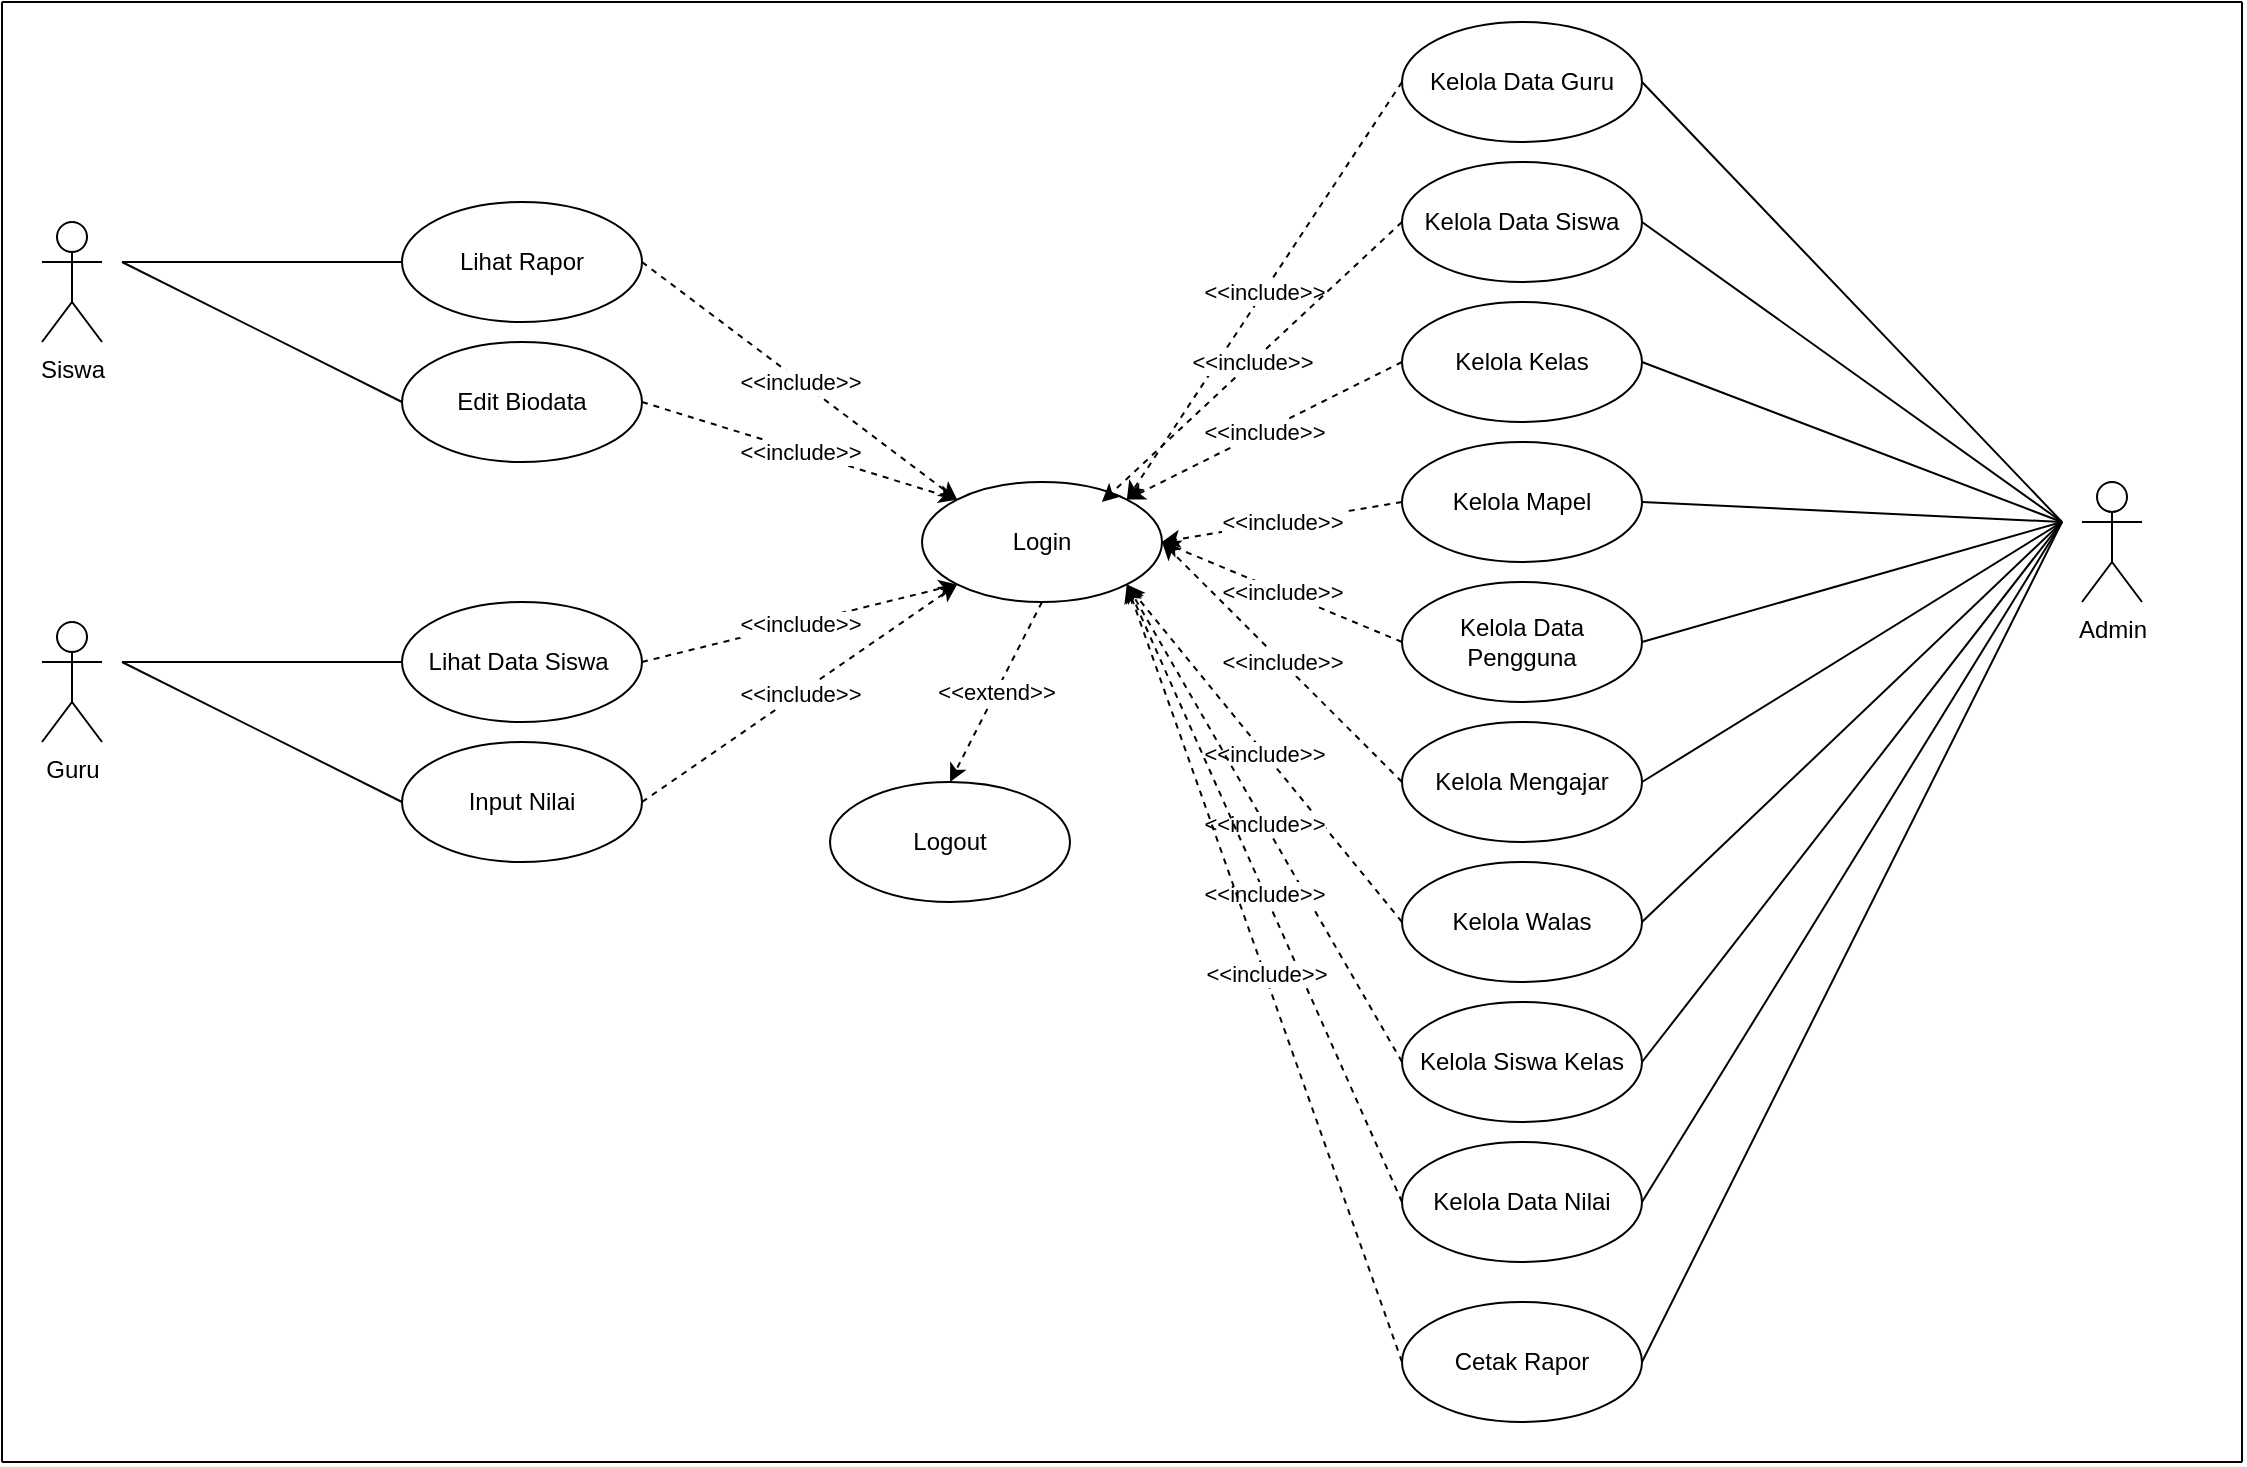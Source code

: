 <mxfile version="13.9.9" type="device" pages="18"><diagram id="cgWr5eAMsLyOUUF9dYR1" name="Halaman-1"><mxGraphModel dx="768" dy="482" grid="1" gridSize="10" guides="1" tooltips="1" connect="1" arrows="1" fold="1" page="1" pageScale="1" pageWidth="827" pageHeight="1169" math="0" shadow="0"><root><mxCell id="0"/><mxCell id="1" parent="0"/><mxCell id="a-QRLNVu5R5_rsCnIbaW-1" value="Siswa" style="shape=umlActor;verticalLabelPosition=bottom;verticalAlign=top;html=1;outlineConnect=0;" parent="1" vertex="1"><mxGeometry x="20" y="230" width="30" height="60" as="geometry"/></mxCell><mxCell id="a-QRLNVu5R5_rsCnIbaW-2" value="Lihat Rapor" style="ellipse;whiteSpace=wrap;html=1;" parent="1" vertex="1"><mxGeometry x="200" y="220" width="120" height="60" as="geometry"/></mxCell><mxCell id="a-QRLNVu5R5_rsCnIbaW-3" value="Guru" style="shape=umlActor;verticalLabelPosition=bottom;verticalAlign=top;html=1;outlineConnect=0;" parent="1" vertex="1"><mxGeometry x="20" y="430" width="30" height="60" as="geometry"/></mxCell><mxCell id="a-QRLNVu5R5_rsCnIbaW-4" value="Lihat Data Siswa&amp;nbsp;" style="ellipse;whiteSpace=wrap;html=1;" parent="1" vertex="1"><mxGeometry x="200" y="420" width="120" height="60" as="geometry"/></mxCell><mxCell id="a-QRLNVu5R5_rsCnIbaW-5" value="Edit Biodata" style="ellipse;whiteSpace=wrap;html=1;" parent="1" vertex="1"><mxGeometry x="200" y="290" width="120" height="60" as="geometry"/></mxCell><mxCell id="a-QRLNVu5R5_rsCnIbaW-6" value="" style="endArrow=none;html=1;entryX=0;entryY=0.5;entryDx=0;entryDy=0;" parent="1" target="a-QRLNVu5R5_rsCnIbaW-2" edge="1"><mxGeometry width="50" height="50" relative="1" as="geometry"><mxPoint x="60" y="250" as="sourcePoint"/><mxPoint x="190" y="330" as="targetPoint"/></mxGeometry></mxCell><mxCell id="a-QRLNVu5R5_rsCnIbaW-7" value="" style="endArrow=none;html=1;entryX=0;entryY=0.5;entryDx=0;entryDy=0;" parent="1" target="a-QRLNVu5R5_rsCnIbaW-5" edge="1"><mxGeometry width="50" height="50" relative="1" as="geometry"><mxPoint x="60" y="250" as="sourcePoint"/><mxPoint x="210" y="270" as="targetPoint"/></mxGeometry></mxCell><mxCell id="a-QRLNVu5R5_rsCnIbaW-8" value="Input Nilai" style="ellipse;whiteSpace=wrap;html=1;" parent="1" vertex="1"><mxGeometry x="200" y="490" width="120" height="60" as="geometry"/></mxCell><mxCell id="a-QRLNVu5R5_rsCnIbaW-9" value="" style="endArrow=none;html=1;entryX=0;entryY=0.5;entryDx=0;entryDy=0;" parent="1" target="a-QRLNVu5R5_rsCnIbaW-4" edge="1"><mxGeometry width="50" height="50" relative="1" as="geometry"><mxPoint x="60" y="450" as="sourcePoint"/><mxPoint x="170" y="510" as="targetPoint"/></mxGeometry></mxCell><mxCell id="a-QRLNVu5R5_rsCnIbaW-10" value="" style="endArrow=none;html=1;entryX=0;entryY=0.5;entryDx=0;entryDy=0;" parent="1" target="a-QRLNVu5R5_rsCnIbaW-8" edge="1"><mxGeometry width="50" height="50" relative="1" as="geometry"><mxPoint x="60" y="450" as="sourcePoint"/><mxPoint x="210" y="470" as="targetPoint"/></mxGeometry></mxCell><mxCell id="a-QRLNVu5R5_rsCnIbaW-11" value="Admin" style="shape=umlActor;verticalLabelPosition=bottom;verticalAlign=top;html=1;outlineConnect=0;" parent="1" vertex="1"><mxGeometry x="1040" y="360" width="30" height="60" as="geometry"/></mxCell><mxCell id="a-QRLNVu5R5_rsCnIbaW-12" value="Kelola Data Guru" style="ellipse;whiteSpace=wrap;html=1;" parent="1" vertex="1"><mxGeometry x="700" y="130" width="120" height="60" as="geometry"/></mxCell><mxCell id="a-QRLNVu5R5_rsCnIbaW-13" value="Kelola Data Siswa" style="ellipse;whiteSpace=wrap;html=1;" parent="1" vertex="1"><mxGeometry x="700" y="200" width="120" height="60" as="geometry"/></mxCell><mxCell id="a-QRLNVu5R5_rsCnIbaW-14" value="Kelola Kelas" style="ellipse;whiteSpace=wrap;html=1;" parent="1" vertex="1"><mxGeometry x="700" y="270" width="120" height="60" as="geometry"/></mxCell><mxCell id="a-QRLNVu5R5_rsCnIbaW-15" value="Kelola Mapel" style="ellipse;whiteSpace=wrap;html=1;" parent="1" vertex="1"><mxGeometry x="700" y="340" width="120" height="60" as="geometry"/></mxCell><mxCell id="a-QRLNVu5R5_rsCnIbaW-16" value="Kelola Data Pengguna" style="ellipse;whiteSpace=wrap;html=1;" parent="1" vertex="1"><mxGeometry x="700" y="410" width="120" height="60" as="geometry"/></mxCell><mxCell id="a-QRLNVu5R5_rsCnIbaW-17" value="Kelola Mengajar" style="ellipse;whiteSpace=wrap;html=1;" parent="1" vertex="1"><mxGeometry x="700" y="480" width="120" height="60" as="geometry"/></mxCell><mxCell id="a-QRLNVu5R5_rsCnIbaW-18" value="Kelola Walas" style="ellipse;whiteSpace=wrap;html=1;" parent="1" vertex="1"><mxGeometry x="700" y="550" width="120" height="60" as="geometry"/></mxCell><mxCell id="a-QRLNVu5R5_rsCnIbaW-19" value="Kelola Siswa Kelas" style="ellipse;whiteSpace=wrap;html=1;" parent="1" vertex="1"><mxGeometry x="700" y="620" width="120" height="60" as="geometry"/></mxCell><mxCell id="a-QRLNVu5R5_rsCnIbaW-20" value="Kelola Data Nilai" style="ellipse;whiteSpace=wrap;html=1;" parent="1" vertex="1"><mxGeometry x="700" y="690" width="120" height="60" as="geometry"/></mxCell><mxCell id="a-QRLNVu5R5_rsCnIbaW-21" value="" style="endArrow=none;html=1;exitX=1;exitY=0.5;exitDx=0;exitDy=0;" parent="1" source="a-QRLNVu5R5_rsCnIbaW-12" edge="1"><mxGeometry width="50" height="50" relative="1" as="geometry"><mxPoint x="950" y="520" as="sourcePoint"/><mxPoint x="1030" y="380" as="targetPoint"/></mxGeometry></mxCell><mxCell id="a-QRLNVu5R5_rsCnIbaW-22" value="" style="endArrow=none;html=1;exitX=1;exitY=0.5;exitDx=0;exitDy=0;" parent="1" source="a-QRLNVu5R5_rsCnIbaW-13" edge="1"><mxGeometry width="50" height="50" relative="1" as="geometry"><mxPoint x="830" y="170" as="sourcePoint"/><mxPoint x="1030" y="380" as="targetPoint"/></mxGeometry></mxCell><mxCell id="a-QRLNVu5R5_rsCnIbaW-23" value="" style="endArrow=none;html=1;exitX=1;exitY=0.5;exitDx=0;exitDy=0;" parent="1" source="a-QRLNVu5R5_rsCnIbaW-14" edge="1"><mxGeometry width="50" height="50" relative="1" as="geometry"><mxPoint x="830" y="240" as="sourcePoint"/><mxPoint x="1030" y="380" as="targetPoint"/></mxGeometry></mxCell><mxCell id="a-QRLNVu5R5_rsCnIbaW-24" value="" style="endArrow=none;html=1;exitX=1;exitY=0.5;exitDx=0;exitDy=0;" parent="1" source="a-QRLNVu5R5_rsCnIbaW-15" edge="1"><mxGeometry width="50" height="50" relative="1" as="geometry"><mxPoint x="830" y="310" as="sourcePoint"/><mxPoint x="1030" y="380" as="targetPoint"/></mxGeometry></mxCell><mxCell id="a-QRLNVu5R5_rsCnIbaW-25" value="" style="endArrow=none;html=1;exitX=1;exitY=0.5;exitDx=0;exitDy=0;" parent="1" source="a-QRLNVu5R5_rsCnIbaW-16" edge="1"><mxGeometry width="50" height="50" relative="1" as="geometry"><mxPoint x="830" y="380" as="sourcePoint"/><mxPoint x="1030" y="380" as="targetPoint"/></mxGeometry></mxCell><mxCell id="a-QRLNVu5R5_rsCnIbaW-26" value="" style="endArrow=none;html=1;exitX=1;exitY=0.5;exitDx=0;exitDy=0;" parent="1" source="a-QRLNVu5R5_rsCnIbaW-17" edge="1"><mxGeometry width="50" height="50" relative="1" as="geometry"><mxPoint x="830" y="450" as="sourcePoint"/><mxPoint x="1030" y="380" as="targetPoint"/></mxGeometry></mxCell><mxCell id="a-QRLNVu5R5_rsCnIbaW-27" value="" style="endArrow=none;html=1;exitX=1;exitY=0.5;exitDx=0;exitDy=0;" parent="1" source="a-QRLNVu5R5_rsCnIbaW-18" edge="1"><mxGeometry width="50" height="50" relative="1" as="geometry"><mxPoint x="830" y="520" as="sourcePoint"/><mxPoint x="1030" y="380" as="targetPoint"/></mxGeometry></mxCell><mxCell id="a-QRLNVu5R5_rsCnIbaW-28" value="" style="endArrow=none;html=1;exitX=1;exitY=0.5;exitDx=0;exitDy=0;" parent="1" source="a-QRLNVu5R5_rsCnIbaW-19" edge="1"><mxGeometry width="50" height="50" relative="1" as="geometry"><mxPoint x="840" y="530" as="sourcePoint"/><mxPoint x="1030" y="380" as="targetPoint"/></mxGeometry></mxCell><mxCell id="a-QRLNVu5R5_rsCnIbaW-29" value="" style="endArrow=none;html=1;exitX=1;exitY=0.5;exitDx=0;exitDy=0;" parent="1" source="a-QRLNVu5R5_rsCnIbaW-20" edge="1"><mxGeometry width="50" height="50" relative="1" as="geometry"><mxPoint x="830" y="660" as="sourcePoint"/><mxPoint x="1030" y="380" as="targetPoint"/></mxGeometry></mxCell><mxCell id="a-QRLNVu5R5_rsCnIbaW-30" value="Login" style="ellipse;whiteSpace=wrap;html=1;" parent="1" vertex="1"><mxGeometry x="460" y="360" width="120" height="60" as="geometry"/></mxCell><mxCell id="a-QRLNVu5R5_rsCnIbaW-31" value="" style="endArrow=classic;html=1;dashed=1;exitX=1;exitY=0.5;exitDx=0;exitDy=0;entryX=0;entryY=1;entryDx=0;entryDy=0;" parent="1" source="a-QRLNVu5R5_rsCnIbaW-4" target="a-QRLNVu5R5_rsCnIbaW-30" edge="1"><mxGeometry relative="1" as="geometry"><mxPoint x="240" y="670" as="sourcePoint"/><mxPoint x="340" y="670" as="targetPoint"/></mxGeometry></mxCell><mxCell id="a-QRLNVu5R5_rsCnIbaW-32" value="&amp;lt;&amp;lt;include&amp;gt;&amp;gt;" style="edgeLabel;resizable=0;html=1;align=center;verticalAlign=middle;" parent="a-QRLNVu5R5_rsCnIbaW-31" connectable="0" vertex="1"><mxGeometry relative="1" as="geometry"/></mxCell><mxCell id="a-QRLNVu5R5_rsCnIbaW-33" value="" style="endArrow=classic;html=1;dashed=1;exitX=1;exitY=0.5;exitDx=0;exitDy=0;entryX=0;entryY=1;entryDx=0;entryDy=0;" parent="1" source="a-QRLNVu5R5_rsCnIbaW-8" target="a-QRLNVu5R5_rsCnIbaW-30" edge="1"><mxGeometry relative="1" as="geometry"><mxPoint x="330.0" y="460" as="sourcePoint"/><mxPoint x="477.156" y="421.002" as="targetPoint"/></mxGeometry></mxCell><mxCell id="a-QRLNVu5R5_rsCnIbaW-34" value="&amp;lt;&amp;lt;include&amp;gt;&amp;gt;" style="edgeLabel;resizable=0;html=1;align=center;verticalAlign=middle;" parent="a-QRLNVu5R5_rsCnIbaW-33" connectable="0" vertex="1"><mxGeometry relative="1" as="geometry"/></mxCell><mxCell id="a-QRLNVu5R5_rsCnIbaW-35" value="" style="endArrow=classic;html=1;dashed=1;exitX=1;exitY=0.5;exitDx=0;exitDy=0;entryX=0;entryY=0;entryDx=0;entryDy=0;" parent="1" source="a-QRLNVu5R5_rsCnIbaW-5" target="a-QRLNVu5R5_rsCnIbaW-30" edge="1"><mxGeometry relative="1" as="geometry"><mxPoint x="340.0" y="470" as="sourcePoint"/><mxPoint x="487.156" y="431.002" as="targetPoint"/></mxGeometry></mxCell><mxCell id="a-QRLNVu5R5_rsCnIbaW-36" value="&amp;lt;&amp;lt;include&amp;gt;&amp;gt;" style="edgeLabel;resizable=0;html=1;align=center;verticalAlign=middle;" parent="a-QRLNVu5R5_rsCnIbaW-35" connectable="0" vertex="1"><mxGeometry relative="1" as="geometry"/></mxCell><mxCell id="a-QRLNVu5R5_rsCnIbaW-37" value="" style="endArrow=classic;html=1;dashed=1;exitX=1;exitY=0.5;exitDx=0;exitDy=0;entryX=0;entryY=0;entryDx=0;entryDy=0;" parent="1" source="a-QRLNVu5R5_rsCnIbaW-2" target="a-QRLNVu5R5_rsCnIbaW-30" edge="1"><mxGeometry relative="1" as="geometry"><mxPoint x="330.0" y="330.0" as="sourcePoint"/><mxPoint x="470" y="370" as="targetPoint"/></mxGeometry></mxCell><mxCell id="a-QRLNVu5R5_rsCnIbaW-38" value="&amp;lt;&amp;lt;include&amp;gt;&amp;gt;" style="edgeLabel;resizable=0;html=1;align=center;verticalAlign=middle;" parent="a-QRLNVu5R5_rsCnIbaW-37" connectable="0" vertex="1"><mxGeometry relative="1" as="geometry"/></mxCell><mxCell id="a-QRLNVu5R5_rsCnIbaW-39" value="" style="endArrow=classic;html=1;dashed=1;exitX=0;exitY=0.5;exitDx=0;exitDy=0;entryX=1;entryY=0;entryDx=0;entryDy=0;" parent="1" source="a-QRLNVu5R5_rsCnIbaW-12" target="a-QRLNVu5R5_rsCnIbaW-30" edge="1"><mxGeometry relative="1" as="geometry"><mxPoint x="340.0" y="340.0" as="sourcePoint"/><mxPoint x="487.156" y="388.998" as="targetPoint"/></mxGeometry></mxCell><mxCell id="a-QRLNVu5R5_rsCnIbaW-40" value="&amp;lt;&amp;lt;include&amp;gt;&amp;gt;" style="edgeLabel;resizable=0;html=1;align=center;verticalAlign=middle;" parent="a-QRLNVu5R5_rsCnIbaW-39" connectable="0" vertex="1"><mxGeometry relative="1" as="geometry"/></mxCell><mxCell id="a-QRLNVu5R5_rsCnIbaW-41" value="" style="endArrow=classic;html=1;dashed=1;exitX=0;exitY=0.5;exitDx=0;exitDy=0;" parent="1" source="a-QRLNVu5R5_rsCnIbaW-13" edge="1"><mxGeometry relative="1" as="geometry"><mxPoint x="680.0" y="150.0" as="sourcePoint"/><mxPoint x="550" y="370" as="targetPoint"/></mxGeometry></mxCell><mxCell id="a-QRLNVu5R5_rsCnIbaW-42" value="&amp;lt;&amp;lt;include&amp;gt;&amp;gt;" style="edgeLabel;resizable=0;html=1;align=center;verticalAlign=middle;" parent="a-QRLNVu5R5_rsCnIbaW-41" connectable="0" vertex="1"><mxGeometry relative="1" as="geometry"/></mxCell><mxCell id="a-QRLNVu5R5_rsCnIbaW-43" value="" style="endArrow=classic;html=1;dashed=1;exitX=0;exitY=0.5;exitDx=0;exitDy=0;entryX=1;entryY=0;entryDx=0;entryDy=0;" parent="1" source="a-QRLNVu5R5_rsCnIbaW-14" target="a-QRLNVu5R5_rsCnIbaW-30" edge="1"><mxGeometry relative="1" as="geometry"><mxPoint x="690.0" y="160.0" as="sourcePoint"/><mxPoint x="572.844" y="388.998" as="targetPoint"/></mxGeometry></mxCell><mxCell id="a-QRLNVu5R5_rsCnIbaW-44" value="&amp;lt;&amp;lt;include&amp;gt;&amp;gt;" style="edgeLabel;resizable=0;html=1;align=center;verticalAlign=middle;" parent="a-QRLNVu5R5_rsCnIbaW-43" connectable="0" vertex="1"><mxGeometry relative="1" as="geometry"/></mxCell><mxCell id="a-QRLNVu5R5_rsCnIbaW-45" value="" style="endArrow=classic;html=1;dashed=1;exitX=0;exitY=0.5;exitDx=0;exitDy=0;entryX=1;entryY=0.5;entryDx=0;entryDy=0;" parent="1" source="a-QRLNVu5R5_rsCnIbaW-15" target="a-QRLNVu5R5_rsCnIbaW-30" edge="1"><mxGeometry relative="1" as="geometry"><mxPoint x="710" y="310" as="sourcePoint"/><mxPoint x="562.426" y="378.787" as="targetPoint"/></mxGeometry></mxCell><mxCell id="a-QRLNVu5R5_rsCnIbaW-46" value="&amp;lt;&amp;lt;include&amp;gt;&amp;gt;" style="edgeLabel;resizable=0;html=1;align=center;verticalAlign=middle;" parent="a-QRLNVu5R5_rsCnIbaW-45" connectable="0" vertex="1"><mxGeometry relative="1" as="geometry"/></mxCell><mxCell id="a-QRLNVu5R5_rsCnIbaW-47" value="" style="endArrow=classic;html=1;dashed=1;exitX=0;exitY=0.5;exitDx=0;exitDy=0;entryX=1;entryY=0.5;entryDx=0;entryDy=0;" parent="1" source="a-QRLNVu5R5_rsCnIbaW-16" target="a-QRLNVu5R5_rsCnIbaW-30" edge="1"><mxGeometry relative="1" as="geometry"><mxPoint x="710" y="380" as="sourcePoint"/><mxPoint x="580" y="400" as="targetPoint"/></mxGeometry></mxCell><mxCell id="a-QRLNVu5R5_rsCnIbaW-48" value="&amp;lt;&amp;lt;include&amp;gt;&amp;gt;" style="edgeLabel;resizable=0;html=1;align=center;verticalAlign=middle;" parent="a-QRLNVu5R5_rsCnIbaW-47" connectable="0" vertex="1"><mxGeometry relative="1" as="geometry"/></mxCell><mxCell id="a-QRLNVu5R5_rsCnIbaW-49" value="" style="endArrow=classic;html=1;dashed=1;exitX=0;exitY=0.5;exitDx=0;exitDy=0;entryX=1;entryY=0.5;entryDx=0;entryDy=0;" parent="1" source="a-QRLNVu5R5_rsCnIbaW-17" target="a-QRLNVu5R5_rsCnIbaW-30" edge="1"><mxGeometry relative="1" as="geometry"><mxPoint x="710.0" y="450" as="sourcePoint"/><mxPoint x="580.0" y="400" as="targetPoint"/></mxGeometry></mxCell><mxCell id="a-QRLNVu5R5_rsCnIbaW-50" value="&amp;lt;&amp;lt;include&amp;gt;&amp;gt;" style="edgeLabel;resizable=0;html=1;align=center;verticalAlign=middle;" parent="a-QRLNVu5R5_rsCnIbaW-49" connectable="0" vertex="1"><mxGeometry relative="1" as="geometry"/></mxCell><mxCell id="a-QRLNVu5R5_rsCnIbaW-51" value="" style="endArrow=classic;html=1;dashed=1;exitX=0;exitY=0.5;exitDx=0;exitDy=0;entryX=1;entryY=1;entryDx=0;entryDy=0;" parent="1" source="a-QRLNVu5R5_rsCnIbaW-18" target="a-QRLNVu5R5_rsCnIbaW-30" edge="1"><mxGeometry relative="1" as="geometry"><mxPoint x="710.0" y="520" as="sourcePoint"/><mxPoint x="580.0" y="400" as="targetPoint"/></mxGeometry></mxCell><mxCell id="a-QRLNVu5R5_rsCnIbaW-52" value="&amp;lt;&amp;lt;include&amp;gt;&amp;gt;" style="edgeLabel;resizable=0;html=1;align=center;verticalAlign=middle;" parent="a-QRLNVu5R5_rsCnIbaW-51" connectable="0" vertex="1"><mxGeometry relative="1" as="geometry"/></mxCell><mxCell id="a-QRLNVu5R5_rsCnIbaW-53" value="" style="endArrow=classic;html=1;dashed=1;exitX=0;exitY=0.5;exitDx=0;exitDy=0;entryX=1;entryY=1;entryDx=0;entryDy=0;" parent="1" source="a-QRLNVu5R5_rsCnIbaW-19" target="a-QRLNVu5R5_rsCnIbaW-30" edge="1"><mxGeometry relative="1" as="geometry"><mxPoint x="710.0" y="590" as="sourcePoint"/><mxPoint x="562.844" y="421.002" as="targetPoint"/></mxGeometry></mxCell><mxCell id="a-QRLNVu5R5_rsCnIbaW-54" value="&amp;lt;&amp;lt;include&amp;gt;&amp;gt;" style="edgeLabel;resizable=0;html=1;align=center;verticalAlign=middle;" parent="a-QRLNVu5R5_rsCnIbaW-53" connectable="0" vertex="1"><mxGeometry relative="1" as="geometry"/></mxCell><mxCell id="a-QRLNVu5R5_rsCnIbaW-55" value="" style="endArrow=classic;html=1;dashed=1;exitX=0;exitY=0.5;exitDx=0;exitDy=0;entryX=1;entryY=1;entryDx=0;entryDy=0;" parent="1" source="a-QRLNVu5R5_rsCnIbaW-20" target="a-QRLNVu5R5_rsCnIbaW-30" edge="1"><mxGeometry relative="1" as="geometry"><mxPoint x="710.0" y="660.0" as="sourcePoint"/><mxPoint x="562.844" y="421.002" as="targetPoint"/></mxGeometry></mxCell><mxCell id="a-QRLNVu5R5_rsCnIbaW-56" value="&amp;lt;&amp;lt;include&amp;gt;&amp;gt;" style="edgeLabel;resizable=0;html=1;align=center;verticalAlign=middle;" parent="a-QRLNVu5R5_rsCnIbaW-55" connectable="0" vertex="1"><mxGeometry relative="1" as="geometry"/></mxCell><mxCell id="a-QRLNVu5R5_rsCnIbaW-57" value="Logout" style="ellipse;whiteSpace=wrap;html=1;" parent="1" vertex="1"><mxGeometry x="414" y="510" width="120" height="60" as="geometry"/></mxCell><mxCell id="a-QRLNVu5R5_rsCnIbaW-58" value="" style="endArrow=classic;html=1;dashed=1;exitX=0.5;exitY=1;exitDx=0;exitDy=0;entryX=0.5;entryY=0;entryDx=0;entryDy=0;" parent="1" source="a-QRLNVu5R5_rsCnIbaW-30" target="a-QRLNVu5R5_rsCnIbaW-57" edge="1"><mxGeometry relative="1" as="geometry"><mxPoint x="710" y="730" as="sourcePoint"/><mxPoint x="562.426" y="421.213" as="targetPoint"/></mxGeometry></mxCell><mxCell id="a-QRLNVu5R5_rsCnIbaW-59" value="&amp;lt;&amp;lt;extend&amp;gt;&amp;gt;" style="edgeLabel;resizable=0;html=1;align=center;verticalAlign=middle;" parent="a-QRLNVu5R5_rsCnIbaW-58" connectable="0" vertex="1"><mxGeometry relative="1" as="geometry"/></mxCell><mxCell id="a-QRLNVu5R5_rsCnIbaW-60" value="" style="endArrow=none;html=1;" parent="1" edge="1"><mxGeometry width="50" height="50" relative="1" as="geometry"><mxPoint y="850" as="sourcePoint"/><mxPoint y="120" as="targetPoint"/></mxGeometry></mxCell><mxCell id="a-QRLNVu5R5_rsCnIbaW-61" value="" style="endArrow=none;html=1;" parent="1" edge="1"><mxGeometry width="50" height="50" relative="1" as="geometry"><mxPoint x="1120" y="850" as="sourcePoint"/><mxPoint x="1120" y="120" as="targetPoint"/></mxGeometry></mxCell><mxCell id="a-QRLNVu5R5_rsCnIbaW-62" value="" style="endArrow=none;html=1;" parent="1" edge="1"><mxGeometry width="50" height="50" relative="1" as="geometry"><mxPoint x="1120" y="850" as="sourcePoint"/><mxPoint y="850" as="targetPoint"/></mxGeometry></mxCell><mxCell id="a-QRLNVu5R5_rsCnIbaW-63" value="" style="endArrow=none;html=1;" parent="1" edge="1"><mxGeometry width="50" height="50" relative="1" as="geometry"><mxPoint x="1120" y="120" as="sourcePoint"/><mxPoint y="120" as="targetPoint"/></mxGeometry></mxCell><mxCell id="a-QRLNVu5R5_rsCnIbaW-64" value="Cetak Rapor" style="ellipse;whiteSpace=wrap;html=1;" parent="1" vertex="1"><mxGeometry x="700" y="770" width="120" height="60" as="geometry"/></mxCell><mxCell id="a-QRLNVu5R5_rsCnIbaW-65" value="" style="endArrow=classic;html=1;dashed=1;exitX=0;exitY=0.5;exitDx=0;exitDy=0;entryX=1;entryY=1;entryDx=0;entryDy=0;" parent="1" source="a-QRLNVu5R5_rsCnIbaW-64" target="a-QRLNVu5R5_rsCnIbaW-30" edge="1"><mxGeometry relative="1" as="geometry"><mxPoint x="710.0" y="730" as="sourcePoint"/><mxPoint x="572.426" y="421.213" as="targetPoint"/></mxGeometry></mxCell><mxCell id="a-QRLNVu5R5_rsCnIbaW-66" value="&amp;lt;&amp;lt;include&amp;gt;&amp;gt;" style="edgeLabel;resizable=0;html=1;align=center;verticalAlign=middle;" parent="a-QRLNVu5R5_rsCnIbaW-65" connectable="0" vertex="1"><mxGeometry relative="1" as="geometry"/></mxCell><mxCell id="a-QRLNVu5R5_rsCnIbaW-67" value="" style="endArrow=none;html=1;exitX=1;exitY=0.5;exitDx=0;exitDy=0;" parent="1" source="a-QRLNVu5R5_rsCnIbaW-64" edge="1"><mxGeometry width="50" height="50" relative="1" as="geometry"><mxPoint x="830" y="730" as="sourcePoint"/><mxPoint x="1030" y="380" as="targetPoint"/></mxGeometry></mxCell></root></mxGraphModel></diagram><diagram name="AD-Admin" id="2K-JjP3LfvtYlHEGh3NR"><mxGraphModel dx="1595" dy="482" grid="1" gridSize="10" guides="1" tooltips="1" connect="1" arrows="1" fold="1" page="1" pageScale="1" pageWidth="827" pageHeight="1169" math="0" shadow="0"><root><mxCell id="X2RP8JKySZfLz4yCOQob-0"/><mxCell id="X2RP8JKySZfLz4yCOQob-1" parent="X2RP8JKySZfLz4yCOQob-0"/><mxCell id="uYwvDh2aR9MDqs9z2zli-0" style="edgeStyle=orthogonalEdgeStyle;rounded=0;orthogonalLoop=1;jettySize=auto;html=1;entryX=0.5;entryY=0;entryDx=0;entryDy=0;" parent="X2RP8JKySZfLz4yCOQob-1" source="uYwvDh2aR9MDqs9z2zli-1" target="uYwvDh2aR9MDqs9z2zli-3" edge="1"><mxGeometry relative="1" as="geometry"/></mxCell><mxCell id="uYwvDh2aR9MDqs9z2zli-1" value="" style="ellipse;fillColor=#000000;strokeColor=none;" parent="X2RP8JKySZfLz4yCOQob-1" vertex="1"><mxGeometry x="280" y="110" width="40" height="40" as="geometry"/></mxCell><mxCell id="uYwvDh2aR9MDqs9z2zli-2" style="edgeStyle=orthogonalEdgeStyle;rounded=0;orthogonalLoop=1;jettySize=auto;html=1;" parent="X2RP8JKySZfLz4yCOQob-1" source="uYwvDh2aR9MDqs9z2zli-3" target="uYwvDh2aR9MDqs9z2zli-5" edge="1"><mxGeometry relative="1" as="geometry"/></mxCell><mxCell id="uYwvDh2aR9MDqs9z2zli-3" value="Login" style="rounded=1;whiteSpace=wrap;html=1;" parent="X2RP8JKySZfLz4yCOQob-1" vertex="1"><mxGeometry x="247.5" y="180" width="105" height="40" as="geometry"/></mxCell><mxCell id="uYwvDh2aR9MDqs9z2zli-4" style="edgeStyle=orthogonalEdgeStyle;rounded=0;orthogonalLoop=1;jettySize=auto;html=1;entryX=0.5;entryY=0;entryDx=0;entryDy=0;" parent="X2RP8JKySZfLz4yCOQob-1" source="uYwvDh2aR9MDqs9z2zli-5" target="uYwvDh2aR9MDqs9z2zli-8" edge="1"><mxGeometry relative="1" as="geometry"/></mxCell><mxCell id="uYwvDh2aR9MDqs9z2zli-5" value="Validasi Login" style="rounded=1;whiteSpace=wrap;html=1;" parent="X2RP8JKySZfLz4yCOQob-1" vertex="1"><mxGeometry x="247.5" y="250" width="105" height="40" as="geometry"/></mxCell><mxCell id="uYwvDh2aR9MDqs9z2zli-6" style="edgeStyle=orthogonalEdgeStyle;rounded=0;orthogonalLoop=1;jettySize=auto;html=1;" parent="X2RP8JKySZfLz4yCOQob-1" source="uYwvDh2aR9MDqs9z2zli-8" target="uYwvDh2aR9MDqs9z2zli-9" edge="1"><mxGeometry relative="1" as="geometry"/></mxCell><mxCell id="uYwvDh2aR9MDqs9z2zli-7" style="edgeStyle=orthogonalEdgeStyle;rounded=0;orthogonalLoop=1;jettySize=auto;html=1;entryX=1;entryY=0.5;entryDx=0;entryDy=0;exitX=1;exitY=0.5;exitDx=0;exitDy=0;" parent="X2RP8JKySZfLz4yCOQob-1" source="uYwvDh2aR9MDqs9z2zli-8" target="uYwvDh2aR9MDqs9z2zli-3" edge="1"><mxGeometry relative="1" as="geometry"><Array as="points"><mxPoint x="370" y="340"/><mxPoint x="370" y="200"/></Array></mxGeometry></mxCell><mxCell id="uYwvDh2aR9MDqs9z2zli-8" value="" style="rhombus;whiteSpace=wrap;html=1;" parent="X2RP8JKySZfLz4yCOQob-1" vertex="1"><mxGeometry x="280" y="320" width="40" height="40" as="geometry"/></mxCell><mxCell id="Ba6ilIEWCuUPUljVExPG-4" style="edgeStyle=orthogonalEdgeStyle;rounded=0;orthogonalLoop=1;jettySize=auto;html=1;entryX=0.5;entryY=0;entryDx=0;entryDy=0;" parent="X2RP8JKySZfLz4yCOQob-1" source="uYwvDh2aR9MDqs9z2zli-9" target="uYwvDh2aR9MDqs9z2zli-29" edge="1"><mxGeometry relative="1" as="geometry"/></mxCell><mxCell id="uYwvDh2aR9MDqs9z2zli-9" value="Admin" style="rounded=1;whiteSpace=wrap;html=1;" parent="X2RP8JKySZfLz4yCOQob-1" vertex="1"><mxGeometry x="246" y="390" width="105" height="40" as="geometry"/></mxCell><mxCell id="uYwvDh2aR9MDqs9z2zli-12" style="edgeStyle=orthogonalEdgeStyle;rounded=0;orthogonalLoop=1;jettySize=auto;html=1;entryX=0;entryY=0.5;entryDx=0;entryDy=0;exitX=0.5;exitY=1;exitDx=0;exitDy=0;" parent="X2RP8JKySZfLz4yCOQob-1" source="uYwvDh2aR9MDqs9z2zli-13" target="uYwvDh2aR9MDqs9z2zli-17" edge="1"><mxGeometry relative="1" as="geometry"><mxPoint x="-61.833" y="570" as="targetPoint"/></mxGeometry></mxCell><mxCell id="uYwvDh2aR9MDqs9z2zli-13" value="Kelola Data Guru" style="rounded=1;whiteSpace=wrap;html=1;" parent="X2RP8JKySZfLz4yCOQob-1" vertex="1"><mxGeometry x="-234.69" y="500" width="105" height="40" as="geometry"/></mxCell><mxCell id="uYwvDh2aR9MDqs9z2zli-14" style="edgeStyle=orthogonalEdgeStyle;rounded=0;orthogonalLoop=1;jettySize=auto;html=1;entryX=0;entryY=0.5;entryDx=0;entryDy=0;exitX=0.5;exitY=1;exitDx=0;exitDy=0;" parent="X2RP8JKySZfLz4yCOQob-1" source="uYwvDh2aR9MDqs9z2zli-15" target="uYwvDh2aR9MDqs9z2zli-17" edge="1"><mxGeometry relative="1" as="geometry"><mxPoint x="117.87" y="635" as="targetPoint"/></mxGeometry></mxCell><mxCell id="uYwvDh2aR9MDqs9z2zli-15" value="Kelola Data Siswa" style="rounded=1;whiteSpace=wrap;html=1;" parent="X2RP8JKySZfLz4yCOQob-1" vertex="1"><mxGeometry x="-116.19" y="500" width="105" height="40" as="geometry"/></mxCell><mxCell id="uYwvDh2aR9MDqs9z2zli-16" style="edgeStyle=orthogonalEdgeStyle;rounded=0;orthogonalLoop=1;jettySize=auto;html=1;" parent="X2RP8JKySZfLz4yCOQob-1" source="uYwvDh2aR9MDqs9z2zli-17" target="uYwvDh2aR9MDqs9z2zli-19" edge="1"><mxGeometry relative="1" as="geometry"/></mxCell><mxCell id="uYwvDh2aR9MDqs9z2zli-17" value="" style="rounded=0;whiteSpace=wrap;html=1;fillColor=#000000;" parent="X2RP8JKySZfLz4yCOQob-1" vertex="1"><mxGeometry x="238.5" y="630" width="120" height="10" as="geometry"/></mxCell><mxCell id="uYwvDh2aR9MDqs9z2zli-18" style="edgeStyle=orthogonalEdgeStyle;rounded=0;orthogonalLoop=1;jettySize=auto;html=1;" parent="X2RP8JKySZfLz4yCOQob-1" source="uYwvDh2aR9MDqs9z2zli-19" target="uYwvDh2aR9MDqs9z2zli-20" edge="1"><mxGeometry relative="1" as="geometry"/></mxCell><mxCell id="uYwvDh2aR9MDqs9z2zli-19" value="Logout" style="rounded=1;whiteSpace=wrap;html=1;" parent="X2RP8JKySZfLz4yCOQob-1" vertex="1"><mxGeometry x="246" y="670" width="105" height="40" as="geometry"/></mxCell><mxCell id="uYwvDh2aR9MDqs9z2zli-20" value="" style="ellipse;html=1;shape=endState;fillColor=#000000;strokeColor=#000000;" parent="X2RP8JKySZfLz4yCOQob-1" vertex="1"><mxGeometry x="278.5" y="740" width="40" height="40" as="geometry"/></mxCell><mxCell id="uYwvDh2aR9MDqs9z2zli-22" value="" style="endArrow=classic;html=1;entryX=0.5;entryY=0;entryDx=0;entryDy=0;" parent="X2RP8JKySZfLz4yCOQob-1" edge="1"><mxGeometry width="50" height="50" relative="1" as="geometry"><mxPoint x="-61.76" y="470" as="sourcePoint"/><mxPoint x="-61.76" y="500" as="targetPoint"/></mxGeometry></mxCell><mxCell id="uYwvDh2aR9MDqs9z2zli-23" value="" style="endArrow=classic;html=1;entryX=0.5;entryY=0;entryDx=0;entryDy=0;" parent="X2RP8JKySZfLz4yCOQob-1" edge="1"><mxGeometry width="50" height="50" relative="1" as="geometry"><mxPoint x="58.24" y="470" as="sourcePoint"/><mxPoint x="58.24" y="500" as="targetPoint"/></mxGeometry></mxCell><mxCell id="uYwvDh2aR9MDqs9z2zli-24" value="" style="endArrow=classic;html=1;entryX=0.5;entryY=0;entryDx=0;entryDy=0;" parent="X2RP8JKySZfLz4yCOQob-1" edge="1"><mxGeometry width="50" height="50" relative="1" as="geometry"><mxPoint x="178.24" y="470" as="sourcePoint"/><mxPoint x="178.24" y="500" as="targetPoint"/></mxGeometry></mxCell><mxCell id="uYwvDh2aR9MDqs9z2zli-26" value="" style="endArrow=none;html=1;" parent="X2RP8JKySZfLz4yCOQob-1" edge="1"><mxGeometry width="50" height="50" relative="1" as="geometry"><mxPoint x="-181.56" y="470" as="sourcePoint"/><mxPoint x="418.44" y="470" as="targetPoint"/></mxGeometry></mxCell><mxCell id="Ba6ilIEWCuUPUljVExPG-1" style="edgeStyle=orthogonalEdgeStyle;rounded=0;orthogonalLoop=1;jettySize=auto;html=1;entryX=0.5;entryY=0;entryDx=0;entryDy=0;" parent="X2RP8JKySZfLz4yCOQob-1" source="uYwvDh2aR9MDqs9z2zli-29" target="uYwvDh2aR9MDqs9z2zli-17" edge="1"><mxGeometry relative="1" as="geometry"/></mxCell><mxCell id="uYwvDh2aR9MDqs9z2zli-29" value="Kelola Data Pengguna" style="rounded=1;whiteSpace=wrap;html=1;" parent="X2RP8JKySZfLz4yCOQob-1" vertex="1"><mxGeometry x="246" y="500" width="105" height="40" as="geometry"/></mxCell><mxCell id="uYwvDh2aR9MDqs9z2zli-30" value="" style="endArrow=classic;html=1;entryX=0.5;entryY=0;entryDx=0;entryDy=0;" parent="X2RP8JKySZfLz4yCOQob-1" edge="1"><mxGeometry width="50" height="50" relative="1" as="geometry"><mxPoint x="420.7" y="470" as="sourcePoint"/><mxPoint x="420.7" y="500" as="targetPoint"/></mxGeometry></mxCell><mxCell id="uYwvDh2aR9MDqs9z2zli-31" value="" style="endArrow=none;html=1;" parent="X2RP8JKySZfLz4yCOQob-1" edge="1"><mxGeometry width="50" height="50" relative="1" as="geometry"><mxPoint x="-180" y="470" as="sourcePoint"/><mxPoint x="902" y="470" as="targetPoint"/></mxGeometry></mxCell><mxCell id="uYwvDh2aR9MDqs9z2zli-32" style="edgeStyle=orthogonalEdgeStyle;rounded=0;orthogonalLoop=1;jettySize=auto;html=1;entryX=0;entryY=0.5;entryDx=0;entryDy=0;exitX=0.5;exitY=1;exitDx=0;exitDy=0;" parent="X2RP8JKySZfLz4yCOQob-1" source="uYwvDh2aR9MDqs9z2zli-33" target="uYwvDh2aR9MDqs9z2zli-17" edge="1"><mxGeometry relative="1" as="geometry"><mxPoint x="177.87" y="630" as="targetPoint"/></mxGeometry></mxCell><mxCell id="uYwvDh2aR9MDqs9z2zli-33" value="Kelola Kelas" style="rounded=1;whiteSpace=wrap;html=1;" parent="X2RP8JKySZfLz4yCOQob-1" vertex="1"><mxGeometry x="5.31" y="500" width="105" height="40" as="geometry"/></mxCell><mxCell id="Ba6ilIEWCuUPUljVExPG-5" style="edgeStyle=orthogonalEdgeStyle;rounded=0;orthogonalLoop=1;jettySize=auto;html=1;entryX=0;entryY=0.5;entryDx=0;entryDy=0;exitX=0.5;exitY=1;exitDx=0;exitDy=0;" parent="X2RP8JKySZfLz4yCOQob-1" source="uYwvDh2aR9MDqs9z2zli-35" target="uYwvDh2aR9MDqs9z2zli-17" edge="1"><mxGeometry relative="1" as="geometry"/></mxCell><mxCell id="uYwvDh2aR9MDqs9z2zli-35" value="Kelola Mapel" style="rounded=1;whiteSpace=wrap;html=1;" parent="X2RP8JKySZfLz4yCOQob-1" vertex="1"><mxGeometry x="125.31" y="500" width="105" height="40" as="geometry"/></mxCell><mxCell id="uYwvDh2aR9MDqs9z2zli-36" style="edgeStyle=orthogonalEdgeStyle;rounded=0;orthogonalLoop=1;jettySize=auto;html=1;exitX=0.5;exitY=1;exitDx=0;exitDy=0;entryX=1;entryY=0.5;entryDx=0;entryDy=0;" parent="X2RP8JKySZfLz4yCOQob-1" source="uYwvDh2aR9MDqs9z2zli-37" target="uYwvDh2aR9MDqs9z2zli-17" edge="1"><mxGeometry relative="1" as="geometry"><mxPoint x="380" y="630" as="targetPoint"/></mxGeometry></mxCell><mxCell id="uYwvDh2aR9MDqs9z2zli-37" value="Kelola Mengajar" style="rounded=1;whiteSpace=wrap;html=1;" parent="X2RP8JKySZfLz4yCOQob-1" vertex="1"><mxGeometry x="367.81" y="500" width="105" height="40" as="geometry"/></mxCell><mxCell id="uYwvDh2aR9MDqs9z2zli-38" value="" style="endArrow=classic;html=1;entryX=0.5;entryY=0;entryDx=0;entryDy=0;" parent="X2RP8JKySZfLz4yCOQob-1" edge="1"><mxGeometry width="50" height="50" relative="1" as="geometry"><mxPoint x="540.65" y="470" as="sourcePoint"/><mxPoint x="540.65" y="500" as="targetPoint"/></mxGeometry></mxCell><mxCell id="uYwvDh2aR9MDqs9z2zli-39" style="edgeStyle=orthogonalEdgeStyle;rounded=0;orthogonalLoop=1;jettySize=auto;html=1;entryX=1;entryY=0.5;entryDx=0;entryDy=0;exitX=0.5;exitY=1;exitDx=0;exitDy=0;" parent="X2RP8JKySZfLz4yCOQob-1" source="uYwvDh2aR9MDqs9z2zli-40" target="uYwvDh2aR9MDqs9z2zli-17" edge="1"><mxGeometry relative="1" as="geometry"><mxPoint x="237.87" y="635" as="targetPoint"/></mxGeometry></mxCell><mxCell id="uYwvDh2aR9MDqs9z2zli-40" value="Kelola Walas" style="rounded=1;whiteSpace=wrap;html=1;" parent="X2RP8JKySZfLz4yCOQob-1" vertex="1"><mxGeometry x="489.06" y="500" width="105" height="40" as="geometry"/></mxCell><mxCell id="uYwvDh2aR9MDqs9z2zli-41" style="edgeStyle=orthogonalEdgeStyle;rounded=0;orthogonalLoop=1;jettySize=auto;html=1;entryX=1;entryY=0.5;entryDx=0;entryDy=0;exitX=0.5;exitY=1;exitDx=0;exitDy=0;" parent="X2RP8JKySZfLz4yCOQob-1" source="uYwvDh2aR9MDqs9z2zli-42" target="uYwvDh2aR9MDqs9z2zli-17" edge="1"><mxGeometry relative="1" as="geometry"><mxPoint x="237.87" y="635" as="targetPoint"/></mxGeometry></mxCell><mxCell id="uYwvDh2aR9MDqs9z2zli-42" value="Kelola Siswa Kelas" style="rounded=1;whiteSpace=wrap;html=1;" parent="X2RP8JKySZfLz4yCOQob-1" vertex="1"><mxGeometry x="609.06" y="500" width="105" height="40" as="geometry"/></mxCell><mxCell id="uYwvDh2aR9MDqs9z2zli-45" value="" style="endArrow=classic;html=1;entryX=0.5;entryY=0;entryDx=0;entryDy=0;" parent="X2RP8JKySZfLz4yCOQob-1" edge="1"><mxGeometry width="50" height="50" relative="1" as="geometry"><mxPoint x="661.95" y="470" as="sourcePoint"/><mxPoint x="661.95" y="500" as="targetPoint"/></mxGeometry></mxCell><mxCell id="uYwvDh2aR9MDqs9z2zli-46" value="" style="endArrow=classic;html=1;entryX=0.5;entryY=0;entryDx=0;entryDy=0;" parent="X2RP8JKySZfLz4yCOQob-1" edge="1"><mxGeometry width="50" height="50" relative="1" as="geometry"><mxPoint x="-182.39" y="470" as="sourcePoint"/><mxPoint x="-182.39" y="500" as="targetPoint"/></mxGeometry></mxCell><mxCell id="uYwvDh2aR9MDqs9z2zli-47" value="True" style="text;html=1;strokeColor=none;fillColor=none;align=center;verticalAlign=middle;whiteSpace=wrap;rounded=0;" parent="X2RP8JKySZfLz4yCOQob-1" vertex="1"><mxGeometry x="260" y="360" width="40" height="20" as="geometry"/></mxCell><mxCell id="uYwvDh2aR9MDqs9z2zli-48" value="False" style="text;html=1;strokeColor=none;fillColor=none;align=center;verticalAlign=middle;whiteSpace=wrap;rounded=0;" parent="X2RP8JKySZfLz4yCOQob-1" vertex="1"><mxGeometry x="374" y="230" width="40" height="20" as="geometry"/></mxCell><mxCell id="Ba6ilIEWCuUPUljVExPG-8" style="edgeStyle=orthogonalEdgeStyle;rounded=0;orthogonalLoop=1;jettySize=auto;html=1;entryX=1;entryY=0.5;entryDx=0;entryDy=0;exitX=0.5;exitY=1;exitDx=0;exitDy=0;" parent="X2RP8JKySZfLz4yCOQob-1" source="e4jInSx5eF3wB2EmjES6-0" target="uYwvDh2aR9MDqs9z2zli-17" edge="1"><mxGeometry relative="1" as="geometry"><mxPoint x="410" y="640" as="targetPoint"/></mxGeometry></mxCell><mxCell id="e4jInSx5eF3wB2EmjES6-0" value="Kelola Data Nilai" style="rounded=1;whiteSpace=wrap;html=1;" parent="X2RP8JKySZfLz4yCOQob-1" vertex="1"><mxGeometry x="729.69" y="500" width="105" height="40" as="geometry"/></mxCell><mxCell id="Ba6ilIEWCuUPUljVExPG-9" style="edgeStyle=orthogonalEdgeStyle;rounded=0;orthogonalLoop=1;jettySize=auto;html=1;entryX=1;entryY=0.5;entryDx=0;entryDy=0;exitX=0.5;exitY=1;exitDx=0;exitDy=0;" parent="X2RP8JKySZfLz4yCOQob-1" source="Ba6ilIEWCuUPUljVExPG-0" target="uYwvDh2aR9MDqs9z2zli-17" edge="1"><mxGeometry relative="1" as="geometry"><mxPoint x="450" y="640" as="targetPoint"/></mxGeometry></mxCell><mxCell id="Ba6ilIEWCuUPUljVExPG-0" value="Cetak Rapor Siswa" style="rounded=1;whiteSpace=wrap;html=1;" parent="X2RP8JKySZfLz4yCOQob-1" vertex="1"><mxGeometry x="849.69" y="500" width="105" height="40" as="geometry"/></mxCell><mxCell id="Ba6ilIEWCuUPUljVExPG-6" value="" style="endArrow=classic;html=1;entryX=0.5;entryY=0;entryDx=0;entryDy=0;" parent="X2RP8JKySZfLz4yCOQob-1" edge="1"><mxGeometry width="50" height="50" relative="1" as="geometry"><mxPoint x="781.95" y="470" as="sourcePoint"/><mxPoint x="781.95" y="500" as="targetPoint"/></mxGeometry></mxCell><mxCell id="Ba6ilIEWCuUPUljVExPG-7" value="" style="endArrow=classic;html=1;entryX=0.5;entryY=0;entryDx=0;entryDy=0;" parent="X2RP8JKySZfLz4yCOQob-1" edge="1"><mxGeometry width="50" height="50" relative="1" as="geometry"><mxPoint x="901.95" y="470" as="sourcePoint"/><mxPoint x="901.95" y="500" as="targetPoint"/></mxGeometry></mxCell></root></mxGraphModel></diagram><diagram name="AD-Guru" id="TIiwqsdkkJelgthRT4ZI"><mxGraphModel dx="768" dy="482" grid="1" gridSize="10" guides="1" tooltips="1" connect="1" arrows="1" fold="1" page="1" pageScale="1" pageWidth="827" pageHeight="1169" math="0" shadow="0"><root><mxCell id="60AzKigOOiwnvRU3RUfI-0"/><mxCell id="60AzKigOOiwnvRU3RUfI-1" parent="60AzKigOOiwnvRU3RUfI-0"/><mxCell id="uT4YflxfRBNuCIzOIad2-0" style="edgeStyle=orthogonalEdgeStyle;rounded=0;orthogonalLoop=1;jettySize=auto;html=1;entryX=0.5;entryY=0;entryDx=0;entryDy=0;" parent="60AzKigOOiwnvRU3RUfI-1" source="uT4YflxfRBNuCIzOIad2-1" target="uT4YflxfRBNuCIzOIad2-3" edge="1"><mxGeometry relative="1" as="geometry"/></mxCell><mxCell id="uT4YflxfRBNuCIzOIad2-1" value="" style="ellipse;fillColor=#000000;strokeColor=none;" parent="60AzKigOOiwnvRU3RUfI-1" vertex="1"><mxGeometry x="280" y="110" width="40" height="40" as="geometry"/></mxCell><mxCell id="uT4YflxfRBNuCIzOIad2-2" style="edgeStyle=orthogonalEdgeStyle;rounded=0;orthogonalLoop=1;jettySize=auto;html=1;" parent="60AzKigOOiwnvRU3RUfI-1" source="uT4YflxfRBNuCIzOIad2-3" target="uT4YflxfRBNuCIzOIad2-5" edge="1"><mxGeometry relative="1" as="geometry"/></mxCell><mxCell id="uT4YflxfRBNuCIzOIad2-3" value="Login" style="rounded=1;whiteSpace=wrap;html=1;" parent="60AzKigOOiwnvRU3RUfI-1" vertex="1"><mxGeometry x="247.5" y="180" width="105" height="40" as="geometry"/></mxCell><mxCell id="uT4YflxfRBNuCIzOIad2-4" style="edgeStyle=orthogonalEdgeStyle;rounded=0;orthogonalLoop=1;jettySize=auto;html=1;entryX=0.5;entryY=0;entryDx=0;entryDy=0;" parent="60AzKigOOiwnvRU3RUfI-1" source="uT4YflxfRBNuCIzOIad2-5" target="uT4YflxfRBNuCIzOIad2-8" edge="1"><mxGeometry relative="1" as="geometry"/></mxCell><mxCell id="uT4YflxfRBNuCIzOIad2-5" value="Validasi Login" style="rounded=1;whiteSpace=wrap;html=1;" parent="60AzKigOOiwnvRU3RUfI-1" vertex="1"><mxGeometry x="247.5" y="250" width="105" height="40" as="geometry"/></mxCell><mxCell id="uT4YflxfRBNuCIzOIad2-6" style="edgeStyle=orthogonalEdgeStyle;rounded=0;orthogonalLoop=1;jettySize=auto;html=1;" parent="60AzKigOOiwnvRU3RUfI-1" source="uT4YflxfRBNuCIzOIad2-8" target="uT4YflxfRBNuCIzOIad2-10" edge="1"><mxGeometry relative="1" as="geometry"/></mxCell><mxCell id="uT4YflxfRBNuCIzOIad2-7" style="edgeStyle=orthogonalEdgeStyle;rounded=0;orthogonalLoop=1;jettySize=auto;html=1;entryX=1;entryY=0.5;entryDx=0;entryDy=0;exitX=1;exitY=0.5;exitDx=0;exitDy=0;" parent="60AzKigOOiwnvRU3RUfI-1" source="uT4YflxfRBNuCIzOIad2-8" target="uT4YflxfRBNuCIzOIad2-3" edge="1"><mxGeometry relative="1" as="geometry"><Array as="points"><mxPoint x="370" y="340"/><mxPoint x="370" y="200"/></Array></mxGeometry></mxCell><mxCell id="uT4YflxfRBNuCIzOIad2-8" value="" style="rhombus;whiteSpace=wrap;html=1;" parent="60AzKigOOiwnvRU3RUfI-1" vertex="1"><mxGeometry x="280" y="320" width="40" height="40" as="geometry"/></mxCell><mxCell id="uT4YflxfRBNuCIzOIad2-10" value="Guru" style="rounded=1;whiteSpace=wrap;html=1;" parent="60AzKigOOiwnvRU3RUfI-1" vertex="1"><mxGeometry x="246" y="390" width="105" height="40" as="geometry"/></mxCell><mxCell id="uT4YflxfRBNuCIzOIad2-17" style="edgeStyle=orthogonalEdgeStyle;rounded=0;orthogonalLoop=1;jettySize=auto;html=1;" parent="60AzKigOOiwnvRU3RUfI-1" source="uT4YflxfRBNuCIzOIad2-18" target="uT4YflxfRBNuCIzOIad2-20" edge="1"><mxGeometry relative="1" as="geometry"/></mxCell><mxCell id="uT4YflxfRBNuCIzOIad2-18" value="" style="rounded=0;whiteSpace=wrap;html=1;fillColor=#000000;" parent="60AzKigOOiwnvRU3RUfI-1" vertex="1"><mxGeometry x="238.5" y="630" width="120" height="10" as="geometry"/></mxCell><mxCell id="uT4YflxfRBNuCIzOIad2-19" style="edgeStyle=orthogonalEdgeStyle;rounded=0;orthogonalLoop=1;jettySize=auto;html=1;" parent="60AzKigOOiwnvRU3RUfI-1" source="uT4YflxfRBNuCIzOIad2-20" target="uT4YflxfRBNuCIzOIad2-21" edge="1"><mxGeometry relative="1" as="geometry"/></mxCell><mxCell id="uT4YflxfRBNuCIzOIad2-20" value="Logout" style="rounded=1;whiteSpace=wrap;html=1;" parent="60AzKigOOiwnvRU3RUfI-1" vertex="1"><mxGeometry x="246" y="670" width="105" height="40" as="geometry"/></mxCell><mxCell id="uT4YflxfRBNuCIzOIad2-21" value="" style="ellipse;html=1;shape=endState;fillColor=#000000;strokeColor=#000000;" parent="60AzKigOOiwnvRU3RUfI-1" vertex="1"><mxGeometry x="278.5" y="740" width="40" height="40" as="geometry"/></mxCell><mxCell id="uT4YflxfRBNuCIzOIad2-25" value="" style="endArrow=classic;html=1;entryX=0.5;entryY=0;entryDx=0;entryDy=0;" parent="60AzKigOOiwnvRU3RUfI-1" edge="1"><mxGeometry width="50" height="50" relative="1" as="geometry"><mxPoint x="178.24" y="470" as="sourcePoint"/><mxPoint x="178.24" y="500" as="targetPoint"/></mxGeometry></mxCell><mxCell id="uT4YflxfRBNuCIzOIad2-29" value="" style="endArrow=classic;html=1;entryX=0.5;entryY=0;entryDx=0;entryDy=0;" parent="60AzKigOOiwnvRU3RUfI-1" edge="1"><mxGeometry width="50" height="50" relative="1" as="geometry"><mxPoint x="420.7" y="470" as="sourcePoint"/><mxPoint x="420.7" y="500" as="targetPoint"/></mxGeometry></mxCell><mxCell id="uT4YflxfRBNuCIzOIad2-30" value="" style="endArrow=none;html=1;" parent="60AzKigOOiwnvRU3RUfI-1" edge="1"><mxGeometry width="50" height="50" relative="1" as="geometry"><mxPoint x="179" y="470" as="sourcePoint"/><mxPoint x="421" y="470" as="targetPoint"/></mxGeometry></mxCell><mxCell id="h3csMQT8-QoySroIz9sP-0" style="edgeStyle=orthogonalEdgeStyle;rounded=0;orthogonalLoop=1;jettySize=auto;html=1;entryX=0;entryY=0.5;entryDx=0;entryDy=0;exitX=0.5;exitY=1;exitDx=0;exitDy=0;" parent="60AzKigOOiwnvRU3RUfI-1" source="uT4YflxfRBNuCIzOIad2-34" target="uT4YflxfRBNuCIzOIad2-18" edge="1"><mxGeometry relative="1" as="geometry"/></mxCell><mxCell id="uT4YflxfRBNuCIzOIad2-34" value="Lihat Data Siswa" style="rounded=1;whiteSpace=wrap;html=1;" parent="60AzKigOOiwnvRU3RUfI-1" vertex="1"><mxGeometry x="125.31" y="500" width="105" height="40" as="geometry"/></mxCell><mxCell id="h3csMQT8-QoySroIz9sP-2" style="edgeStyle=orthogonalEdgeStyle;rounded=0;orthogonalLoop=1;jettySize=auto;html=1;entryX=1;entryY=0.5;entryDx=0;entryDy=0;exitX=0.5;exitY=1;exitDx=0;exitDy=0;" parent="60AzKigOOiwnvRU3RUfI-1" source="uT4YflxfRBNuCIzOIad2-36" target="uT4YflxfRBNuCIzOIad2-18" edge="1"><mxGeometry relative="1" as="geometry"/></mxCell><mxCell id="uT4YflxfRBNuCIzOIad2-36" value="Input Nilai" style="rounded=1;whiteSpace=wrap;html=1;" parent="60AzKigOOiwnvRU3RUfI-1" vertex="1"><mxGeometry x="367.81" y="500" width="105" height="40" as="geometry"/></mxCell><mxCell id="uT4YflxfRBNuCIzOIad2-44" value="True" style="text;html=1;strokeColor=none;fillColor=none;align=center;verticalAlign=middle;whiteSpace=wrap;rounded=0;" parent="60AzKigOOiwnvRU3RUfI-1" vertex="1"><mxGeometry x="260" y="360" width="40" height="20" as="geometry"/></mxCell><mxCell id="uT4YflxfRBNuCIzOIad2-45" value="False" style="text;html=1;strokeColor=none;fillColor=none;align=center;verticalAlign=middle;whiteSpace=wrap;rounded=0;" parent="60AzKigOOiwnvRU3RUfI-1" vertex="1"><mxGeometry x="374" y="230" width="40" height="20" as="geometry"/></mxCell><mxCell id="h3csMQT8-QoySroIz9sP-1" value="" style="endArrow=none;html=1;exitX=0.5;exitY=1;exitDx=0;exitDy=0;" parent="60AzKigOOiwnvRU3RUfI-1" source="uT4YflxfRBNuCIzOIad2-10" edge="1"><mxGeometry width="50" height="50" relative="1" as="geometry"><mxPoint x="280" y="580" as="sourcePoint"/><mxPoint x="299" y="470" as="targetPoint"/></mxGeometry></mxCell></root></mxGraphModel></diagram><diagram name="AD-Siswa" id="2UuHgETMc0qQ-MHMhgAu"><mxGraphModel dx="768" dy="482" grid="1" gridSize="10" guides="1" tooltips="1" connect="1" arrows="1" fold="1" page="1" pageScale="1" pageWidth="827" pageHeight="1169" math="0" shadow="0"><root><mxCell id="U_-b5wzl3Y_9MCy2Jl0w-0"/><mxCell id="U_-b5wzl3Y_9MCy2Jl0w-1" parent="U_-b5wzl3Y_9MCy2Jl0w-0"/><mxCell id="9TiAT9lf31N9TTUWNiGj-0" style="edgeStyle=orthogonalEdgeStyle;rounded=0;orthogonalLoop=1;jettySize=auto;html=1;entryX=0.5;entryY=0;entryDx=0;entryDy=0;" parent="U_-b5wzl3Y_9MCy2Jl0w-1" source="9TiAT9lf31N9TTUWNiGj-1" target="9TiAT9lf31N9TTUWNiGj-3" edge="1"><mxGeometry relative="1" as="geometry"/></mxCell><mxCell id="9TiAT9lf31N9TTUWNiGj-1" value="" style="ellipse;fillColor=#000000;strokeColor=none;" parent="U_-b5wzl3Y_9MCy2Jl0w-1" vertex="1"><mxGeometry x="280" y="110" width="40" height="40" as="geometry"/></mxCell><mxCell id="9TiAT9lf31N9TTUWNiGj-2" style="edgeStyle=orthogonalEdgeStyle;rounded=0;orthogonalLoop=1;jettySize=auto;html=1;" parent="U_-b5wzl3Y_9MCy2Jl0w-1" source="9TiAT9lf31N9TTUWNiGj-3" target="9TiAT9lf31N9TTUWNiGj-5" edge="1"><mxGeometry relative="1" as="geometry"/></mxCell><mxCell id="9TiAT9lf31N9TTUWNiGj-3" value="Login" style="rounded=1;whiteSpace=wrap;html=1;" parent="U_-b5wzl3Y_9MCy2Jl0w-1" vertex="1"><mxGeometry x="247.5" y="180" width="105" height="40" as="geometry"/></mxCell><mxCell id="9TiAT9lf31N9TTUWNiGj-4" style="edgeStyle=orthogonalEdgeStyle;rounded=0;orthogonalLoop=1;jettySize=auto;html=1;entryX=0.5;entryY=0;entryDx=0;entryDy=0;" parent="U_-b5wzl3Y_9MCy2Jl0w-1" source="9TiAT9lf31N9TTUWNiGj-5" target="9TiAT9lf31N9TTUWNiGj-8" edge="1"><mxGeometry relative="1" as="geometry"/></mxCell><mxCell id="9TiAT9lf31N9TTUWNiGj-5" value="Validasi Login" style="rounded=1;whiteSpace=wrap;html=1;" parent="U_-b5wzl3Y_9MCy2Jl0w-1" vertex="1"><mxGeometry x="247.5" y="250" width="105" height="40" as="geometry"/></mxCell><mxCell id="9TiAT9lf31N9TTUWNiGj-6" style="edgeStyle=orthogonalEdgeStyle;rounded=0;orthogonalLoop=1;jettySize=auto;html=1;" parent="U_-b5wzl3Y_9MCy2Jl0w-1" source="9TiAT9lf31N9TTUWNiGj-8" target="9TiAT9lf31N9TTUWNiGj-9" edge="1"><mxGeometry relative="1" as="geometry"/></mxCell><mxCell id="9TiAT9lf31N9TTUWNiGj-7" style="edgeStyle=orthogonalEdgeStyle;rounded=0;orthogonalLoop=1;jettySize=auto;html=1;entryX=1;entryY=0.5;entryDx=0;entryDy=0;exitX=1;exitY=0.5;exitDx=0;exitDy=0;" parent="U_-b5wzl3Y_9MCy2Jl0w-1" source="9TiAT9lf31N9TTUWNiGj-8" target="9TiAT9lf31N9TTUWNiGj-3" edge="1"><mxGeometry relative="1" as="geometry"><Array as="points"><mxPoint x="370" y="340"/><mxPoint x="370" y="200"/></Array></mxGeometry></mxCell><mxCell id="9TiAT9lf31N9TTUWNiGj-8" value="" style="rhombus;whiteSpace=wrap;html=1;" parent="U_-b5wzl3Y_9MCy2Jl0w-1" vertex="1"><mxGeometry x="280" y="320" width="40" height="40" as="geometry"/></mxCell><mxCell id="9TiAT9lf31N9TTUWNiGj-9" value="Guru" style="rounded=1;whiteSpace=wrap;html=1;" parent="U_-b5wzl3Y_9MCy2Jl0w-1" vertex="1"><mxGeometry x="246" y="390" width="105" height="40" as="geometry"/></mxCell><mxCell id="9TiAT9lf31N9TTUWNiGj-10" style="edgeStyle=orthogonalEdgeStyle;rounded=0;orthogonalLoop=1;jettySize=auto;html=1;" parent="U_-b5wzl3Y_9MCy2Jl0w-1" source="9TiAT9lf31N9TTUWNiGj-11" target="9TiAT9lf31N9TTUWNiGj-13" edge="1"><mxGeometry relative="1" as="geometry"/></mxCell><mxCell id="9TiAT9lf31N9TTUWNiGj-11" value="" style="rounded=0;whiteSpace=wrap;html=1;fillColor=#000000;" parent="U_-b5wzl3Y_9MCy2Jl0w-1" vertex="1"><mxGeometry x="238.5" y="630" width="120" height="10" as="geometry"/></mxCell><mxCell id="9TiAT9lf31N9TTUWNiGj-12" style="edgeStyle=orthogonalEdgeStyle;rounded=0;orthogonalLoop=1;jettySize=auto;html=1;" parent="U_-b5wzl3Y_9MCy2Jl0w-1" source="9TiAT9lf31N9TTUWNiGj-13" target="9TiAT9lf31N9TTUWNiGj-14" edge="1"><mxGeometry relative="1" as="geometry"/></mxCell><mxCell id="9TiAT9lf31N9TTUWNiGj-13" value="Logout" style="rounded=1;whiteSpace=wrap;html=1;" parent="U_-b5wzl3Y_9MCy2Jl0w-1" vertex="1"><mxGeometry x="246" y="670" width="105" height="40" as="geometry"/></mxCell><mxCell id="9TiAT9lf31N9TTUWNiGj-14" value="" style="ellipse;html=1;shape=endState;fillColor=#000000;strokeColor=#000000;" parent="U_-b5wzl3Y_9MCy2Jl0w-1" vertex="1"><mxGeometry x="278.5" y="740" width="40" height="40" as="geometry"/></mxCell><mxCell id="9TiAT9lf31N9TTUWNiGj-15" value="" style="endArrow=classic;html=1;entryX=0.5;entryY=0;entryDx=0;entryDy=0;" parent="U_-b5wzl3Y_9MCy2Jl0w-1" edge="1"><mxGeometry width="50" height="50" relative="1" as="geometry"><mxPoint x="178.24" y="470" as="sourcePoint"/><mxPoint x="178.24" y="500" as="targetPoint"/></mxGeometry></mxCell><mxCell id="9TiAT9lf31N9TTUWNiGj-16" value="" style="endArrow=classic;html=1;entryX=0.5;entryY=0;entryDx=0;entryDy=0;" parent="U_-b5wzl3Y_9MCy2Jl0w-1" edge="1"><mxGeometry width="50" height="50" relative="1" as="geometry"><mxPoint x="420.7" y="470" as="sourcePoint"/><mxPoint x="420.7" y="500" as="targetPoint"/></mxGeometry></mxCell><mxCell id="9TiAT9lf31N9TTUWNiGj-17" value="" style="endArrow=none;html=1;" parent="U_-b5wzl3Y_9MCy2Jl0w-1" edge="1"><mxGeometry width="50" height="50" relative="1" as="geometry"><mxPoint x="179" y="470" as="sourcePoint"/><mxPoint x="421" y="470" as="targetPoint"/></mxGeometry></mxCell><mxCell id="9TiAT9lf31N9TTUWNiGj-18" style="edgeStyle=orthogonalEdgeStyle;rounded=0;orthogonalLoop=1;jettySize=auto;html=1;entryX=0;entryY=0.5;entryDx=0;entryDy=0;exitX=0.5;exitY=1;exitDx=0;exitDy=0;" parent="U_-b5wzl3Y_9MCy2Jl0w-1" source="9TiAT9lf31N9TTUWNiGj-19" target="9TiAT9lf31N9TTUWNiGj-11" edge="1"><mxGeometry relative="1" as="geometry"/></mxCell><mxCell id="9TiAT9lf31N9TTUWNiGj-19" value="Lihat Rapor" style="rounded=1;whiteSpace=wrap;html=1;" parent="U_-b5wzl3Y_9MCy2Jl0w-1" vertex="1"><mxGeometry x="125.31" y="500" width="105" height="40" as="geometry"/></mxCell><mxCell id="9TiAT9lf31N9TTUWNiGj-20" style="edgeStyle=orthogonalEdgeStyle;rounded=0;orthogonalLoop=1;jettySize=auto;html=1;entryX=1;entryY=0.5;entryDx=0;entryDy=0;exitX=0.5;exitY=1;exitDx=0;exitDy=0;" parent="U_-b5wzl3Y_9MCy2Jl0w-1" source="9TiAT9lf31N9TTUWNiGj-21" target="9TiAT9lf31N9TTUWNiGj-11" edge="1"><mxGeometry relative="1" as="geometry"/></mxCell><mxCell id="9TiAT9lf31N9TTUWNiGj-21" value="Edit Biodata" style="rounded=1;whiteSpace=wrap;html=1;" parent="U_-b5wzl3Y_9MCy2Jl0w-1" vertex="1"><mxGeometry x="367.81" y="500" width="105" height="40" as="geometry"/></mxCell><mxCell id="9TiAT9lf31N9TTUWNiGj-22" value="True" style="text;html=1;strokeColor=none;fillColor=none;align=center;verticalAlign=middle;whiteSpace=wrap;rounded=0;" parent="U_-b5wzl3Y_9MCy2Jl0w-1" vertex="1"><mxGeometry x="260" y="360" width="40" height="20" as="geometry"/></mxCell><mxCell id="9TiAT9lf31N9TTUWNiGj-23" value="False" style="text;html=1;strokeColor=none;fillColor=none;align=center;verticalAlign=middle;whiteSpace=wrap;rounded=0;" parent="U_-b5wzl3Y_9MCy2Jl0w-1" vertex="1"><mxGeometry x="374" y="230" width="40" height="20" as="geometry"/></mxCell><mxCell id="9TiAT9lf31N9TTUWNiGj-24" value="" style="endArrow=none;html=1;exitX=0.5;exitY=1;exitDx=0;exitDy=0;" parent="U_-b5wzl3Y_9MCy2Jl0w-1" source="9TiAT9lf31N9TTUWNiGj-9" edge="1"><mxGeometry width="50" height="50" relative="1" as="geometry"><mxPoint x="280" y="580" as="sourcePoint"/><mxPoint x="299" y="470" as="targetPoint"/></mxGeometry></mxCell></root></mxGraphModel></diagram><diagram name="USE CASE DIAGRAM" id="ZNHWJkkrQwUBJh1NPDym"><mxGraphModel dx="640" dy="408" grid="1" gridSize="10" guides="1" tooltips="1" connect="1" arrows="1" fold="1" page="1" pageScale="1" pageWidth="827" pageHeight="1169" math="0" shadow="0"><root><mxCell id="0"/><mxCell id="1" parent="0"/><mxCell id="l9VzDlRQa0GmbqKogHCH-1" value="Siswa" style="shape=umlActor;verticalLabelPosition=bottom;verticalAlign=top;html=1;outlineConnect=0;" vertex="1" parent="1"><mxGeometry x="20" y="230" width="30" height="60" as="geometry"/></mxCell><mxCell id="l9VzDlRQa0GmbqKogHCH-2" value="Lihat Rapor" style="ellipse;whiteSpace=wrap;html=1;" vertex="1" parent="1"><mxGeometry x="200" y="220" width="120" height="60" as="geometry"/></mxCell><mxCell id="l9VzDlRQa0GmbqKogHCH-3" value="Guru" style="shape=umlActor;verticalLabelPosition=bottom;verticalAlign=top;html=1;outlineConnect=0;" vertex="1" parent="1"><mxGeometry x="20" y="430" width="30" height="60" as="geometry"/></mxCell><mxCell id="l9VzDlRQa0GmbqKogHCH-4" value="Lihat Data Siswa&amp;nbsp;" style="ellipse;whiteSpace=wrap;html=1;" vertex="1" parent="1"><mxGeometry x="200" y="420" width="120" height="60" as="geometry"/></mxCell><mxCell id="l9VzDlRQa0GmbqKogHCH-5" value="Edit Biodata" style="ellipse;whiteSpace=wrap;html=1;" vertex="1" parent="1"><mxGeometry x="200" y="290" width="120" height="60" as="geometry"/></mxCell><mxCell id="l9VzDlRQa0GmbqKogHCH-6" value="" style="endArrow=none;html=1;entryX=0;entryY=0.5;entryDx=0;entryDy=0;" edge="1" parent="1" target="l9VzDlRQa0GmbqKogHCH-2"><mxGeometry width="50" height="50" relative="1" as="geometry"><mxPoint x="60" y="250" as="sourcePoint"/><mxPoint x="190" y="330" as="targetPoint"/></mxGeometry></mxCell><mxCell id="l9VzDlRQa0GmbqKogHCH-7" value="" style="endArrow=none;html=1;entryX=0;entryY=0.5;entryDx=0;entryDy=0;" edge="1" parent="1" target="l9VzDlRQa0GmbqKogHCH-5"><mxGeometry width="50" height="50" relative="1" as="geometry"><mxPoint x="60" y="250" as="sourcePoint"/><mxPoint x="210" y="270" as="targetPoint"/></mxGeometry></mxCell><mxCell id="l9VzDlRQa0GmbqKogHCH-8" value="Input Nilai" style="ellipse;whiteSpace=wrap;html=1;" vertex="1" parent="1"><mxGeometry x="200" y="490" width="120" height="60" as="geometry"/></mxCell><mxCell id="l9VzDlRQa0GmbqKogHCH-9" value="" style="endArrow=none;html=1;entryX=0;entryY=0.5;entryDx=0;entryDy=0;" edge="1" parent="1" target="l9VzDlRQa0GmbqKogHCH-4"><mxGeometry width="50" height="50" relative="1" as="geometry"><mxPoint x="60" y="450" as="sourcePoint"/><mxPoint x="170" y="510" as="targetPoint"/></mxGeometry></mxCell><mxCell id="l9VzDlRQa0GmbqKogHCH-10" value="" style="endArrow=none;html=1;entryX=0;entryY=0.5;entryDx=0;entryDy=0;" edge="1" parent="1" target="l9VzDlRQa0GmbqKogHCH-8"><mxGeometry width="50" height="50" relative="1" as="geometry"><mxPoint x="60" y="450" as="sourcePoint"/><mxPoint x="210" y="470" as="targetPoint"/></mxGeometry></mxCell><mxCell id="l9VzDlRQa0GmbqKogHCH-11" value="Admin" style="shape=umlActor;verticalLabelPosition=bottom;verticalAlign=top;html=1;outlineConnect=0;" vertex="1" parent="1"><mxGeometry x="1040" y="360" width="30" height="60" as="geometry"/></mxCell><mxCell id="l9VzDlRQa0GmbqKogHCH-12" value="Kelola Data Guru" style="ellipse;whiteSpace=wrap;html=1;" vertex="1" parent="1"><mxGeometry x="700" y="130" width="120" height="60" as="geometry"/></mxCell><mxCell id="l9VzDlRQa0GmbqKogHCH-13" value="Kelola Data Siswa" style="ellipse;whiteSpace=wrap;html=1;" vertex="1" parent="1"><mxGeometry x="700" y="200" width="120" height="60" as="geometry"/></mxCell><mxCell id="l9VzDlRQa0GmbqKogHCH-14" value="Kelola Kelas" style="ellipse;whiteSpace=wrap;html=1;" vertex="1" parent="1"><mxGeometry x="700" y="270" width="120" height="60" as="geometry"/></mxCell><mxCell id="l9VzDlRQa0GmbqKogHCH-15" value="Kelola Mapel" style="ellipse;whiteSpace=wrap;html=1;" vertex="1" parent="1"><mxGeometry x="700" y="340" width="120" height="60" as="geometry"/></mxCell><mxCell id="l9VzDlRQa0GmbqKogHCH-16" value="Kelola Data Pengguna" style="ellipse;whiteSpace=wrap;html=1;" vertex="1" parent="1"><mxGeometry x="700" y="410" width="120" height="60" as="geometry"/></mxCell><mxCell id="l9VzDlRQa0GmbqKogHCH-17" value="Kelola Mengajar" style="ellipse;whiteSpace=wrap;html=1;" vertex="1" parent="1"><mxGeometry x="700" y="480" width="120" height="60" as="geometry"/></mxCell><mxCell id="l9VzDlRQa0GmbqKogHCH-18" value="Kelola Walas" style="ellipse;whiteSpace=wrap;html=1;" vertex="1" parent="1"><mxGeometry x="700" y="550" width="120" height="60" as="geometry"/></mxCell><mxCell id="l9VzDlRQa0GmbqKogHCH-19" value="Kelola Siswa Kelas" style="ellipse;whiteSpace=wrap;html=1;" vertex="1" parent="1"><mxGeometry x="700" y="620" width="120" height="60" as="geometry"/></mxCell><mxCell id="l9VzDlRQa0GmbqKogHCH-20" value="Kelola Data Nilai" style="ellipse;whiteSpace=wrap;html=1;" vertex="1" parent="1"><mxGeometry x="700" y="690" width="120" height="60" as="geometry"/></mxCell><mxCell id="l9VzDlRQa0GmbqKogHCH-21" value="" style="endArrow=none;html=1;exitX=1;exitY=0.5;exitDx=0;exitDy=0;" edge="1" parent="1" source="l9VzDlRQa0GmbqKogHCH-12"><mxGeometry width="50" height="50" relative="1" as="geometry"><mxPoint x="950" y="520" as="sourcePoint"/><mxPoint x="1030" y="380" as="targetPoint"/></mxGeometry></mxCell><mxCell id="l9VzDlRQa0GmbqKogHCH-22" value="" style="endArrow=none;html=1;exitX=1;exitY=0.5;exitDx=0;exitDy=0;" edge="1" parent="1" source="l9VzDlRQa0GmbqKogHCH-13"><mxGeometry width="50" height="50" relative="1" as="geometry"><mxPoint x="830" y="170" as="sourcePoint"/><mxPoint x="1030" y="380" as="targetPoint"/></mxGeometry></mxCell><mxCell id="l9VzDlRQa0GmbqKogHCH-23" value="" style="endArrow=none;html=1;exitX=1;exitY=0.5;exitDx=0;exitDy=0;" edge="1" parent="1" source="l9VzDlRQa0GmbqKogHCH-14"><mxGeometry width="50" height="50" relative="1" as="geometry"><mxPoint x="830" y="240" as="sourcePoint"/><mxPoint x="1030" y="380" as="targetPoint"/></mxGeometry></mxCell><mxCell id="l9VzDlRQa0GmbqKogHCH-24" value="" style="endArrow=none;html=1;exitX=1;exitY=0.5;exitDx=0;exitDy=0;" edge="1" parent="1" source="l9VzDlRQa0GmbqKogHCH-15"><mxGeometry width="50" height="50" relative="1" as="geometry"><mxPoint x="830" y="310" as="sourcePoint"/><mxPoint x="1030" y="380" as="targetPoint"/></mxGeometry></mxCell><mxCell id="l9VzDlRQa0GmbqKogHCH-25" value="" style="endArrow=none;html=1;exitX=1;exitY=0.5;exitDx=0;exitDy=0;" edge="1" parent="1" source="l9VzDlRQa0GmbqKogHCH-16"><mxGeometry width="50" height="50" relative="1" as="geometry"><mxPoint x="830" y="380" as="sourcePoint"/><mxPoint x="1030" y="380" as="targetPoint"/></mxGeometry></mxCell><mxCell id="l9VzDlRQa0GmbqKogHCH-26" value="" style="endArrow=none;html=1;exitX=1;exitY=0.5;exitDx=0;exitDy=0;" edge="1" parent="1" source="l9VzDlRQa0GmbqKogHCH-17"><mxGeometry width="50" height="50" relative="1" as="geometry"><mxPoint x="830" y="450" as="sourcePoint"/><mxPoint x="1030" y="380" as="targetPoint"/></mxGeometry></mxCell><mxCell id="l9VzDlRQa0GmbqKogHCH-27" value="" style="endArrow=none;html=1;exitX=1;exitY=0.5;exitDx=0;exitDy=0;" edge="1" parent="1" source="l9VzDlRQa0GmbqKogHCH-18"><mxGeometry width="50" height="50" relative="1" as="geometry"><mxPoint x="830" y="520" as="sourcePoint"/><mxPoint x="1030" y="380" as="targetPoint"/></mxGeometry></mxCell><mxCell id="l9VzDlRQa0GmbqKogHCH-28" value="" style="endArrow=none;html=1;exitX=1;exitY=0.5;exitDx=0;exitDy=0;" edge="1" parent="1" source="l9VzDlRQa0GmbqKogHCH-19"><mxGeometry width="50" height="50" relative="1" as="geometry"><mxPoint x="840" y="530" as="sourcePoint"/><mxPoint x="1030" y="380" as="targetPoint"/></mxGeometry></mxCell><mxCell id="l9VzDlRQa0GmbqKogHCH-29" value="" style="endArrow=none;html=1;exitX=1;exitY=0.5;exitDx=0;exitDy=0;" edge="1" parent="1" source="l9VzDlRQa0GmbqKogHCH-20"><mxGeometry width="50" height="50" relative="1" as="geometry"><mxPoint x="830" y="660" as="sourcePoint"/><mxPoint x="1030" y="380" as="targetPoint"/></mxGeometry></mxCell><mxCell id="l9VzDlRQa0GmbqKogHCH-30" value="Login" style="ellipse;whiteSpace=wrap;html=1;" vertex="1" parent="1"><mxGeometry x="460" y="360" width="120" height="60" as="geometry"/></mxCell><mxCell id="l9VzDlRQa0GmbqKogHCH-31" value="" style="endArrow=classic;html=1;dashed=1;exitX=1;exitY=0.5;exitDx=0;exitDy=0;entryX=0;entryY=1;entryDx=0;entryDy=0;" edge="1" parent="1" source="l9VzDlRQa0GmbqKogHCH-4" target="l9VzDlRQa0GmbqKogHCH-30"><mxGeometry relative="1" as="geometry"><mxPoint x="240" y="670" as="sourcePoint"/><mxPoint x="340" y="670" as="targetPoint"/></mxGeometry></mxCell><mxCell id="l9VzDlRQa0GmbqKogHCH-32" value="&amp;lt;&amp;lt;include&amp;gt;&amp;gt;" style="edgeLabel;resizable=0;html=1;align=center;verticalAlign=middle;" connectable="0" vertex="1" parent="l9VzDlRQa0GmbqKogHCH-31"><mxGeometry relative="1" as="geometry"/></mxCell><mxCell id="l9VzDlRQa0GmbqKogHCH-33" value="" style="endArrow=classic;html=1;dashed=1;exitX=1;exitY=0.5;exitDx=0;exitDy=0;entryX=0;entryY=1;entryDx=0;entryDy=0;" edge="1" parent="1" source="l9VzDlRQa0GmbqKogHCH-8" target="l9VzDlRQa0GmbqKogHCH-30"><mxGeometry relative="1" as="geometry"><mxPoint x="330.0" y="460" as="sourcePoint"/><mxPoint x="477.156" y="421.002" as="targetPoint"/></mxGeometry></mxCell><mxCell id="l9VzDlRQa0GmbqKogHCH-34" value="&amp;lt;&amp;lt;include&amp;gt;&amp;gt;" style="edgeLabel;resizable=0;html=1;align=center;verticalAlign=middle;" connectable="0" vertex="1" parent="l9VzDlRQa0GmbqKogHCH-33"><mxGeometry relative="1" as="geometry"/></mxCell><mxCell id="l9VzDlRQa0GmbqKogHCH-35" value="" style="endArrow=classic;html=1;dashed=1;exitX=1;exitY=0.5;exitDx=0;exitDy=0;entryX=0;entryY=0;entryDx=0;entryDy=0;" edge="1" parent="1" source="l9VzDlRQa0GmbqKogHCH-5" target="l9VzDlRQa0GmbqKogHCH-30"><mxGeometry relative="1" as="geometry"><mxPoint x="340.0" y="470" as="sourcePoint"/><mxPoint x="487.156" y="431.002" as="targetPoint"/></mxGeometry></mxCell><mxCell id="l9VzDlRQa0GmbqKogHCH-36" value="&amp;lt;&amp;lt;include&amp;gt;&amp;gt;" style="edgeLabel;resizable=0;html=1;align=center;verticalAlign=middle;" connectable="0" vertex="1" parent="l9VzDlRQa0GmbqKogHCH-35"><mxGeometry relative="1" as="geometry"/></mxCell><mxCell id="l9VzDlRQa0GmbqKogHCH-37" value="" style="endArrow=classic;html=1;dashed=1;exitX=1;exitY=0.5;exitDx=0;exitDy=0;entryX=0;entryY=0;entryDx=0;entryDy=0;" edge="1" parent="1" source="l9VzDlRQa0GmbqKogHCH-2" target="l9VzDlRQa0GmbqKogHCH-30"><mxGeometry relative="1" as="geometry"><mxPoint x="330.0" y="330.0" as="sourcePoint"/><mxPoint x="470" y="370" as="targetPoint"/></mxGeometry></mxCell><mxCell id="l9VzDlRQa0GmbqKogHCH-38" value="&amp;lt;&amp;lt;include&amp;gt;&amp;gt;" style="edgeLabel;resizable=0;html=1;align=center;verticalAlign=middle;" connectable="0" vertex="1" parent="l9VzDlRQa0GmbqKogHCH-37"><mxGeometry relative="1" as="geometry"/></mxCell><mxCell id="l9VzDlRQa0GmbqKogHCH-39" value="" style="endArrow=classic;html=1;dashed=1;exitX=0;exitY=0.5;exitDx=0;exitDy=0;entryX=1;entryY=0;entryDx=0;entryDy=0;" edge="1" parent="1" source="l9VzDlRQa0GmbqKogHCH-12" target="l9VzDlRQa0GmbqKogHCH-30"><mxGeometry relative="1" as="geometry"><mxPoint x="340.0" y="340.0" as="sourcePoint"/><mxPoint x="487.156" y="388.998" as="targetPoint"/></mxGeometry></mxCell><mxCell id="l9VzDlRQa0GmbqKogHCH-40" value="&amp;lt;&amp;lt;include&amp;gt;&amp;gt;" style="edgeLabel;resizable=0;html=1;align=center;verticalAlign=middle;" connectable="0" vertex="1" parent="l9VzDlRQa0GmbqKogHCH-39"><mxGeometry relative="1" as="geometry"/></mxCell><mxCell id="l9VzDlRQa0GmbqKogHCH-41" value="" style="endArrow=classic;html=1;dashed=1;exitX=0;exitY=0.5;exitDx=0;exitDy=0;" edge="1" parent="1" source="l9VzDlRQa0GmbqKogHCH-13"><mxGeometry relative="1" as="geometry"><mxPoint x="680.0" y="150.0" as="sourcePoint"/><mxPoint x="550" y="370" as="targetPoint"/></mxGeometry></mxCell><mxCell id="l9VzDlRQa0GmbqKogHCH-42" value="&amp;lt;&amp;lt;include&amp;gt;&amp;gt;" style="edgeLabel;resizable=0;html=1;align=center;verticalAlign=middle;" connectable="0" vertex="1" parent="l9VzDlRQa0GmbqKogHCH-41"><mxGeometry relative="1" as="geometry"/></mxCell><mxCell id="l9VzDlRQa0GmbqKogHCH-43" value="" style="endArrow=classic;html=1;dashed=1;exitX=0;exitY=0.5;exitDx=0;exitDy=0;entryX=1;entryY=0;entryDx=0;entryDy=0;" edge="1" parent="1" source="l9VzDlRQa0GmbqKogHCH-14" target="l9VzDlRQa0GmbqKogHCH-30"><mxGeometry relative="1" as="geometry"><mxPoint x="690.0" y="160.0" as="sourcePoint"/><mxPoint x="572.844" y="388.998" as="targetPoint"/></mxGeometry></mxCell><mxCell id="l9VzDlRQa0GmbqKogHCH-44" value="&amp;lt;&amp;lt;include&amp;gt;&amp;gt;" style="edgeLabel;resizable=0;html=1;align=center;verticalAlign=middle;" connectable="0" vertex="1" parent="l9VzDlRQa0GmbqKogHCH-43"><mxGeometry relative="1" as="geometry"/></mxCell><mxCell id="l9VzDlRQa0GmbqKogHCH-45" value="" style="endArrow=classic;html=1;dashed=1;exitX=0;exitY=0.5;exitDx=0;exitDy=0;entryX=1;entryY=0.5;entryDx=0;entryDy=0;" edge="1" parent="1" source="l9VzDlRQa0GmbqKogHCH-15" target="l9VzDlRQa0GmbqKogHCH-30"><mxGeometry relative="1" as="geometry"><mxPoint x="710" y="310" as="sourcePoint"/><mxPoint x="562.426" y="378.787" as="targetPoint"/></mxGeometry></mxCell><mxCell id="l9VzDlRQa0GmbqKogHCH-46" value="&amp;lt;&amp;lt;include&amp;gt;&amp;gt;" style="edgeLabel;resizable=0;html=1;align=center;verticalAlign=middle;" connectable="0" vertex="1" parent="l9VzDlRQa0GmbqKogHCH-45"><mxGeometry relative="1" as="geometry"/></mxCell><mxCell id="l9VzDlRQa0GmbqKogHCH-47" value="" style="endArrow=classic;html=1;dashed=1;exitX=0;exitY=0.5;exitDx=0;exitDy=0;entryX=1;entryY=0.5;entryDx=0;entryDy=0;" edge="1" parent="1" source="l9VzDlRQa0GmbqKogHCH-16" target="l9VzDlRQa0GmbqKogHCH-30"><mxGeometry relative="1" as="geometry"><mxPoint x="710" y="380" as="sourcePoint"/><mxPoint x="580" y="400" as="targetPoint"/></mxGeometry></mxCell><mxCell id="l9VzDlRQa0GmbqKogHCH-48" value="&amp;lt;&amp;lt;include&amp;gt;&amp;gt;" style="edgeLabel;resizable=0;html=1;align=center;verticalAlign=middle;" connectable="0" vertex="1" parent="l9VzDlRQa0GmbqKogHCH-47"><mxGeometry relative="1" as="geometry"/></mxCell><mxCell id="l9VzDlRQa0GmbqKogHCH-49" value="" style="endArrow=classic;html=1;dashed=1;exitX=0;exitY=0.5;exitDx=0;exitDy=0;entryX=1;entryY=0.5;entryDx=0;entryDy=0;" edge="1" parent="1" source="l9VzDlRQa0GmbqKogHCH-17" target="l9VzDlRQa0GmbqKogHCH-30"><mxGeometry relative="1" as="geometry"><mxPoint x="710.0" y="450" as="sourcePoint"/><mxPoint x="580.0" y="400" as="targetPoint"/></mxGeometry></mxCell><mxCell id="l9VzDlRQa0GmbqKogHCH-50" value="&amp;lt;&amp;lt;include&amp;gt;&amp;gt;" style="edgeLabel;resizable=0;html=1;align=center;verticalAlign=middle;" connectable="0" vertex="1" parent="l9VzDlRQa0GmbqKogHCH-49"><mxGeometry relative="1" as="geometry"/></mxCell><mxCell id="l9VzDlRQa0GmbqKogHCH-51" value="" style="endArrow=classic;html=1;dashed=1;exitX=0;exitY=0.5;exitDx=0;exitDy=0;entryX=1;entryY=1;entryDx=0;entryDy=0;" edge="1" parent="1" source="l9VzDlRQa0GmbqKogHCH-18" target="l9VzDlRQa0GmbqKogHCH-30"><mxGeometry relative="1" as="geometry"><mxPoint x="710.0" y="520" as="sourcePoint"/><mxPoint x="580.0" y="400" as="targetPoint"/></mxGeometry></mxCell><mxCell id="l9VzDlRQa0GmbqKogHCH-52" value="&amp;lt;&amp;lt;include&amp;gt;&amp;gt;" style="edgeLabel;resizable=0;html=1;align=center;verticalAlign=middle;" connectable="0" vertex="1" parent="l9VzDlRQa0GmbqKogHCH-51"><mxGeometry relative="1" as="geometry"/></mxCell><mxCell id="l9VzDlRQa0GmbqKogHCH-53" value="" style="endArrow=classic;html=1;dashed=1;exitX=0;exitY=0.5;exitDx=0;exitDy=0;entryX=1;entryY=1;entryDx=0;entryDy=0;" edge="1" parent="1" source="l9VzDlRQa0GmbqKogHCH-19" target="l9VzDlRQa0GmbqKogHCH-30"><mxGeometry relative="1" as="geometry"><mxPoint x="710.0" y="590" as="sourcePoint"/><mxPoint x="562.844" y="421.002" as="targetPoint"/></mxGeometry></mxCell><mxCell id="l9VzDlRQa0GmbqKogHCH-54" value="&amp;lt;&amp;lt;include&amp;gt;&amp;gt;" style="edgeLabel;resizable=0;html=1;align=center;verticalAlign=middle;" connectable="0" vertex="1" parent="l9VzDlRQa0GmbqKogHCH-53"><mxGeometry relative="1" as="geometry"/></mxCell><mxCell id="l9VzDlRQa0GmbqKogHCH-55" value="" style="endArrow=classic;html=1;dashed=1;exitX=0;exitY=0.5;exitDx=0;exitDy=0;entryX=1;entryY=1;entryDx=0;entryDy=0;" edge="1" parent="1" source="l9VzDlRQa0GmbqKogHCH-20" target="l9VzDlRQa0GmbqKogHCH-30"><mxGeometry relative="1" as="geometry"><mxPoint x="710.0" y="660.0" as="sourcePoint"/><mxPoint x="562.844" y="421.002" as="targetPoint"/></mxGeometry></mxCell><mxCell id="l9VzDlRQa0GmbqKogHCH-56" value="&amp;lt;&amp;lt;include&amp;gt;&amp;gt;" style="edgeLabel;resizable=0;html=1;align=center;verticalAlign=middle;" connectable="0" vertex="1" parent="l9VzDlRQa0GmbqKogHCH-55"><mxGeometry relative="1" as="geometry"/></mxCell><mxCell id="l9VzDlRQa0GmbqKogHCH-57" value="Logout" style="ellipse;whiteSpace=wrap;html=1;" vertex="1" parent="1"><mxGeometry x="414" y="510" width="120" height="60" as="geometry"/></mxCell><mxCell id="l9VzDlRQa0GmbqKogHCH-59" value="" style="endArrow=classic;html=1;dashed=1;exitX=0.5;exitY=1;exitDx=0;exitDy=0;entryX=0.5;entryY=0;entryDx=0;entryDy=0;" edge="1" parent="1" source="l9VzDlRQa0GmbqKogHCH-30" target="l9VzDlRQa0GmbqKogHCH-57"><mxGeometry relative="1" as="geometry"><mxPoint x="710" y="730" as="sourcePoint"/><mxPoint x="562.426" y="421.213" as="targetPoint"/></mxGeometry></mxCell><mxCell id="l9VzDlRQa0GmbqKogHCH-60" value="&amp;lt;&amp;lt;extend&amp;gt;&amp;gt;" style="edgeLabel;resizable=0;html=1;align=center;verticalAlign=middle;" connectable="0" vertex="1" parent="l9VzDlRQa0GmbqKogHCH-59"><mxGeometry relative="1" as="geometry"/></mxCell><mxCell id="m4mYo42RppSgJ3Tykeox-1" value="" style="endArrow=none;html=1;" edge="1" parent="1"><mxGeometry width="50" height="50" relative="1" as="geometry"><mxPoint y="850" as="sourcePoint"/><mxPoint y="120" as="targetPoint"/></mxGeometry></mxCell><mxCell id="m4mYo42RppSgJ3Tykeox-2" value="" style="endArrow=none;html=1;" edge="1" parent="1"><mxGeometry width="50" height="50" relative="1" as="geometry"><mxPoint x="1120" y="850" as="sourcePoint"/><mxPoint x="1120" y="120" as="targetPoint"/></mxGeometry></mxCell><mxCell id="m4mYo42RppSgJ3Tykeox-3" value="" style="endArrow=none;html=1;" edge="1" parent="1"><mxGeometry width="50" height="50" relative="1" as="geometry"><mxPoint x="1120" y="850" as="sourcePoint"/><mxPoint y="850" as="targetPoint"/></mxGeometry></mxCell><mxCell id="m4mYo42RppSgJ3Tykeox-4" value="" style="endArrow=none;html=1;" edge="1" parent="1"><mxGeometry width="50" height="50" relative="1" as="geometry"><mxPoint x="1120" y="120" as="sourcePoint"/><mxPoint y="120" as="targetPoint"/></mxGeometry></mxCell><mxCell id="EkFg8KfqhV_16dzeIL74-1" value="Cetak Rapor" style="ellipse;whiteSpace=wrap;html=1;" vertex="1" parent="1"><mxGeometry x="700" y="770" width="120" height="60" as="geometry"/></mxCell><mxCell id="EkFg8KfqhV_16dzeIL74-2" value="" style="endArrow=classic;html=1;dashed=1;exitX=0;exitY=0.5;exitDx=0;exitDy=0;entryX=1;entryY=1;entryDx=0;entryDy=0;" edge="1" parent="1" source="EkFg8KfqhV_16dzeIL74-1" target="l9VzDlRQa0GmbqKogHCH-30"><mxGeometry relative="1" as="geometry"><mxPoint x="710.0" y="730" as="sourcePoint"/><mxPoint x="572.426" y="421.213" as="targetPoint"/></mxGeometry></mxCell><mxCell id="EkFg8KfqhV_16dzeIL74-3" value="&amp;lt;&amp;lt;include&amp;gt;&amp;gt;" style="edgeLabel;resizable=0;html=1;align=center;verticalAlign=middle;" connectable="0" vertex="1" parent="EkFg8KfqhV_16dzeIL74-2"><mxGeometry relative="1" as="geometry"/></mxCell><mxCell id="EkFg8KfqhV_16dzeIL74-4" value="" style="endArrow=none;html=1;exitX=1;exitY=0.5;exitDx=0;exitDy=0;" edge="1" parent="1" source="EkFg8KfqhV_16dzeIL74-1"><mxGeometry width="50" height="50" relative="1" as="geometry"><mxPoint x="830" y="730" as="sourcePoint"/><mxPoint x="1030" y="380" as="targetPoint"/></mxGeometry></mxCell></root></mxGraphModel></diagram><diagram name="AD-Admin" id="uXcxMAdLixTPOfwN9ejo"><mxGraphModel dx="1595" dy="482" grid="1" gridSize="10" guides="1" tooltips="1" connect="1" arrows="1" fold="1" page="1" pageScale="1" pageWidth="827" pageHeight="1169" math="0" shadow="0"><root><mxCell id="X2RP8JKySZfLz4yCOQob-0"/><mxCell id="X2RP8JKySZfLz4yCOQob-1" parent="X2RP8JKySZfLz4yCOQob-0"/><mxCell id="uYwvDh2aR9MDqs9z2zli-0" style="edgeStyle=orthogonalEdgeStyle;rounded=0;orthogonalLoop=1;jettySize=auto;html=1;entryX=0.5;entryY=0;entryDx=0;entryDy=0;" parent="X2RP8JKySZfLz4yCOQob-1" source="uYwvDh2aR9MDqs9z2zli-1" target="uYwvDh2aR9MDqs9z2zli-3" edge="1"><mxGeometry relative="1" as="geometry"/></mxCell><mxCell id="uYwvDh2aR9MDqs9z2zli-1" value="" style="ellipse;fillColor=#000000;strokeColor=none;" parent="X2RP8JKySZfLz4yCOQob-1" vertex="1"><mxGeometry x="280" y="110" width="40" height="40" as="geometry"/></mxCell><mxCell id="uYwvDh2aR9MDqs9z2zli-2" style="edgeStyle=orthogonalEdgeStyle;rounded=0;orthogonalLoop=1;jettySize=auto;html=1;" parent="X2RP8JKySZfLz4yCOQob-1" source="uYwvDh2aR9MDqs9z2zli-3" target="uYwvDh2aR9MDqs9z2zli-5" edge="1"><mxGeometry relative="1" as="geometry"/></mxCell><mxCell id="uYwvDh2aR9MDqs9z2zli-3" value="Login" style="rounded=1;whiteSpace=wrap;html=1;" parent="X2RP8JKySZfLz4yCOQob-1" vertex="1"><mxGeometry x="247.5" y="180" width="105" height="40" as="geometry"/></mxCell><mxCell id="uYwvDh2aR9MDqs9z2zli-4" style="edgeStyle=orthogonalEdgeStyle;rounded=0;orthogonalLoop=1;jettySize=auto;html=1;entryX=0.5;entryY=0;entryDx=0;entryDy=0;" parent="X2RP8JKySZfLz4yCOQob-1" source="uYwvDh2aR9MDqs9z2zli-5" target="uYwvDh2aR9MDqs9z2zli-8" edge="1"><mxGeometry relative="1" as="geometry"/></mxCell><mxCell id="uYwvDh2aR9MDqs9z2zli-5" value="Validasi Login" style="rounded=1;whiteSpace=wrap;html=1;" parent="X2RP8JKySZfLz4yCOQob-1" vertex="1"><mxGeometry x="247.5" y="250" width="105" height="40" as="geometry"/></mxCell><mxCell id="uYwvDh2aR9MDqs9z2zli-6" style="edgeStyle=orthogonalEdgeStyle;rounded=0;orthogonalLoop=1;jettySize=auto;html=1;" parent="X2RP8JKySZfLz4yCOQob-1" source="uYwvDh2aR9MDqs9z2zli-8" target="uYwvDh2aR9MDqs9z2zli-9" edge="1"><mxGeometry relative="1" as="geometry"/></mxCell><mxCell id="uYwvDh2aR9MDqs9z2zli-7" style="edgeStyle=orthogonalEdgeStyle;rounded=0;orthogonalLoop=1;jettySize=auto;html=1;entryX=1;entryY=0.5;entryDx=0;entryDy=0;exitX=1;exitY=0.5;exitDx=0;exitDy=0;" parent="X2RP8JKySZfLz4yCOQob-1" source="uYwvDh2aR9MDqs9z2zli-8" target="uYwvDh2aR9MDqs9z2zli-3" edge="1"><mxGeometry relative="1" as="geometry"><Array as="points"><mxPoint x="370" y="340"/><mxPoint x="370" y="200"/></Array></mxGeometry></mxCell><mxCell id="uYwvDh2aR9MDqs9z2zli-8" value="" style="rhombus;whiteSpace=wrap;html=1;" parent="X2RP8JKySZfLz4yCOQob-1" vertex="1"><mxGeometry x="280" y="320" width="40" height="40" as="geometry"/></mxCell><mxCell id="Ba6ilIEWCuUPUljVExPG-4" style="edgeStyle=orthogonalEdgeStyle;rounded=0;orthogonalLoop=1;jettySize=auto;html=1;entryX=0.5;entryY=0;entryDx=0;entryDy=0;" parent="X2RP8JKySZfLz4yCOQob-1" source="uYwvDh2aR9MDqs9z2zli-9" target="uYwvDh2aR9MDqs9z2zli-29" edge="1"><mxGeometry relative="1" as="geometry"/></mxCell><mxCell id="uYwvDh2aR9MDqs9z2zli-9" value="Admin" style="rounded=1;whiteSpace=wrap;html=1;" parent="X2RP8JKySZfLz4yCOQob-1" vertex="1"><mxGeometry x="246" y="390" width="105" height="40" as="geometry"/></mxCell><mxCell id="uYwvDh2aR9MDqs9z2zli-12" style="edgeStyle=orthogonalEdgeStyle;rounded=0;orthogonalLoop=1;jettySize=auto;html=1;entryX=0;entryY=0.5;entryDx=0;entryDy=0;exitX=0.5;exitY=1;exitDx=0;exitDy=0;" parent="X2RP8JKySZfLz4yCOQob-1" source="uYwvDh2aR9MDqs9z2zli-13" target="uYwvDh2aR9MDqs9z2zli-17" edge="1"><mxGeometry relative="1" as="geometry"><mxPoint x="-61.833" y="570" as="targetPoint"/></mxGeometry></mxCell><mxCell id="uYwvDh2aR9MDqs9z2zli-13" value="Kelola Data Guru" style="rounded=1;whiteSpace=wrap;html=1;" parent="X2RP8JKySZfLz4yCOQob-1" vertex="1"><mxGeometry x="-234.69" y="500" width="105" height="40" as="geometry"/></mxCell><mxCell id="uYwvDh2aR9MDqs9z2zli-14" style="edgeStyle=orthogonalEdgeStyle;rounded=0;orthogonalLoop=1;jettySize=auto;html=1;entryX=0;entryY=0.5;entryDx=0;entryDy=0;exitX=0.5;exitY=1;exitDx=0;exitDy=0;" parent="X2RP8JKySZfLz4yCOQob-1" source="uYwvDh2aR9MDqs9z2zli-15" target="uYwvDh2aR9MDqs9z2zli-17" edge="1"><mxGeometry relative="1" as="geometry"><mxPoint x="117.87" y="635" as="targetPoint"/></mxGeometry></mxCell><mxCell id="uYwvDh2aR9MDqs9z2zli-15" value="Kelola Data Siswa" style="rounded=1;whiteSpace=wrap;html=1;" parent="X2RP8JKySZfLz4yCOQob-1" vertex="1"><mxGeometry x="-116.19" y="500" width="105" height="40" as="geometry"/></mxCell><mxCell id="uYwvDh2aR9MDqs9z2zli-16" style="edgeStyle=orthogonalEdgeStyle;rounded=0;orthogonalLoop=1;jettySize=auto;html=1;" parent="X2RP8JKySZfLz4yCOQob-1" source="uYwvDh2aR9MDqs9z2zli-17" target="uYwvDh2aR9MDqs9z2zli-19" edge="1"><mxGeometry relative="1" as="geometry"/></mxCell><mxCell id="uYwvDh2aR9MDqs9z2zli-17" value="" style="rounded=0;whiteSpace=wrap;html=1;fillColor=#000000;" parent="X2RP8JKySZfLz4yCOQob-1" vertex="1"><mxGeometry x="238.5" y="630" width="120" height="10" as="geometry"/></mxCell><mxCell id="uYwvDh2aR9MDqs9z2zli-18" style="edgeStyle=orthogonalEdgeStyle;rounded=0;orthogonalLoop=1;jettySize=auto;html=1;" parent="X2RP8JKySZfLz4yCOQob-1" source="uYwvDh2aR9MDqs9z2zli-19" target="uYwvDh2aR9MDqs9z2zli-20" edge="1"><mxGeometry relative="1" as="geometry"/></mxCell><mxCell id="uYwvDh2aR9MDqs9z2zli-19" value="Logout" style="rounded=1;whiteSpace=wrap;html=1;" parent="X2RP8JKySZfLz4yCOQob-1" vertex="1"><mxGeometry x="246" y="670" width="105" height="40" as="geometry"/></mxCell><mxCell id="uYwvDh2aR9MDqs9z2zli-20" value="" style="ellipse;html=1;shape=endState;fillColor=#000000;strokeColor=#000000;" parent="X2RP8JKySZfLz4yCOQob-1" vertex="1"><mxGeometry x="278.5" y="740" width="40" height="40" as="geometry"/></mxCell><mxCell id="uYwvDh2aR9MDqs9z2zli-22" value="" style="endArrow=classic;html=1;entryX=0.5;entryY=0;entryDx=0;entryDy=0;" parent="X2RP8JKySZfLz4yCOQob-1" edge="1"><mxGeometry width="50" height="50" relative="1" as="geometry"><mxPoint x="-61.76" y="470" as="sourcePoint"/><mxPoint x="-61.76" y="500" as="targetPoint"/></mxGeometry></mxCell><mxCell id="uYwvDh2aR9MDqs9z2zli-23" value="" style="endArrow=classic;html=1;entryX=0.5;entryY=0;entryDx=0;entryDy=0;" parent="X2RP8JKySZfLz4yCOQob-1" edge="1"><mxGeometry width="50" height="50" relative="1" as="geometry"><mxPoint x="58.24" y="470" as="sourcePoint"/><mxPoint x="58.24" y="500" as="targetPoint"/></mxGeometry></mxCell><mxCell id="uYwvDh2aR9MDqs9z2zli-24" value="" style="endArrow=classic;html=1;entryX=0.5;entryY=0;entryDx=0;entryDy=0;" parent="X2RP8JKySZfLz4yCOQob-1" edge="1"><mxGeometry width="50" height="50" relative="1" as="geometry"><mxPoint x="178.24" y="470" as="sourcePoint"/><mxPoint x="178.24" y="500" as="targetPoint"/></mxGeometry></mxCell><mxCell id="uYwvDh2aR9MDqs9z2zli-26" value="" style="endArrow=none;html=1;" parent="X2RP8JKySZfLz4yCOQob-1" edge="1"><mxGeometry width="50" height="50" relative="1" as="geometry"><mxPoint x="-181.56" y="470" as="sourcePoint"/><mxPoint x="418.44" y="470" as="targetPoint"/></mxGeometry></mxCell><mxCell id="Ba6ilIEWCuUPUljVExPG-1" style="edgeStyle=orthogonalEdgeStyle;rounded=0;orthogonalLoop=1;jettySize=auto;html=1;entryX=0.5;entryY=0;entryDx=0;entryDy=0;" parent="X2RP8JKySZfLz4yCOQob-1" source="uYwvDh2aR9MDqs9z2zli-29" target="uYwvDh2aR9MDqs9z2zli-17" edge="1"><mxGeometry relative="1" as="geometry"/></mxCell><mxCell id="uYwvDh2aR9MDqs9z2zli-29" value="Kelola Data Pengguna" style="rounded=1;whiteSpace=wrap;html=1;" parent="X2RP8JKySZfLz4yCOQob-1" vertex="1"><mxGeometry x="246" y="500" width="105" height="40" as="geometry"/></mxCell><mxCell id="uYwvDh2aR9MDqs9z2zli-30" value="" style="endArrow=classic;html=1;entryX=0.5;entryY=0;entryDx=0;entryDy=0;" parent="X2RP8JKySZfLz4yCOQob-1" edge="1"><mxGeometry width="50" height="50" relative="1" as="geometry"><mxPoint x="420.7" y="470" as="sourcePoint"/><mxPoint x="420.7" y="500" as="targetPoint"/></mxGeometry></mxCell><mxCell id="uYwvDh2aR9MDqs9z2zli-31" value="" style="endArrow=none;html=1;" parent="X2RP8JKySZfLz4yCOQob-1" edge="1"><mxGeometry width="50" height="50" relative="1" as="geometry"><mxPoint x="-180" y="470" as="sourcePoint"/><mxPoint x="902" y="470" as="targetPoint"/></mxGeometry></mxCell><mxCell id="uYwvDh2aR9MDqs9z2zli-32" style="edgeStyle=orthogonalEdgeStyle;rounded=0;orthogonalLoop=1;jettySize=auto;html=1;entryX=0;entryY=0.5;entryDx=0;entryDy=0;exitX=0.5;exitY=1;exitDx=0;exitDy=0;" parent="X2RP8JKySZfLz4yCOQob-1" source="uYwvDh2aR9MDqs9z2zli-33" target="uYwvDh2aR9MDqs9z2zli-17" edge="1"><mxGeometry relative="1" as="geometry"><mxPoint x="177.87" y="630" as="targetPoint"/></mxGeometry></mxCell><mxCell id="uYwvDh2aR9MDqs9z2zli-33" value="Kelola Kelas" style="rounded=1;whiteSpace=wrap;html=1;" parent="X2RP8JKySZfLz4yCOQob-1" vertex="1"><mxGeometry x="5.31" y="500" width="105" height="40" as="geometry"/></mxCell><mxCell id="Ba6ilIEWCuUPUljVExPG-5" style="edgeStyle=orthogonalEdgeStyle;rounded=0;orthogonalLoop=1;jettySize=auto;html=1;entryX=0;entryY=0.5;entryDx=0;entryDy=0;exitX=0.5;exitY=1;exitDx=0;exitDy=0;" parent="X2RP8JKySZfLz4yCOQob-1" source="uYwvDh2aR9MDqs9z2zli-35" target="uYwvDh2aR9MDqs9z2zli-17" edge="1"><mxGeometry relative="1" as="geometry"/></mxCell><mxCell id="uYwvDh2aR9MDqs9z2zli-35" value="Kelola Mapel" style="rounded=1;whiteSpace=wrap;html=1;" parent="X2RP8JKySZfLz4yCOQob-1" vertex="1"><mxGeometry x="125.31" y="500" width="105" height="40" as="geometry"/></mxCell><mxCell id="uYwvDh2aR9MDqs9z2zli-36" style="edgeStyle=orthogonalEdgeStyle;rounded=0;orthogonalLoop=1;jettySize=auto;html=1;exitX=0.5;exitY=1;exitDx=0;exitDy=0;entryX=1;entryY=0.5;entryDx=0;entryDy=0;" parent="X2RP8JKySZfLz4yCOQob-1" source="uYwvDh2aR9MDqs9z2zli-37" target="uYwvDh2aR9MDqs9z2zli-17" edge="1"><mxGeometry relative="1" as="geometry"><mxPoint x="380" y="630" as="targetPoint"/></mxGeometry></mxCell><mxCell id="uYwvDh2aR9MDqs9z2zli-37" value="Kelola Mengajar" style="rounded=1;whiteSpace=wrap;html=1;" parent="X2RP8JKySZfLz4yCOQob-1" vertex="1"><mxGeometry x="367.81" y="500" width="105" height="40" as="geometry"/></mxCell><mxCell id="uYwvDh2aR9MDqs9z2zli-38" value="" style="endArrow=classic;html=1;entryX=0.5;entryY=0;entryDx=0;entryDy=0;" parent="X2RP8JKySZfLz4yCOQob-1" edge="1"><mxGeometry width="50" height="50" relative="1" as="geometry"><mxPoint x="540.65" y="470" as="sourcePoint"/><mxPoint x="540.65" y="500" as="targetPoint"/></mxGeometry></mxCell><mxCell id="uYwvDh2aR9MDqs9z2zli-39" style="edgeStyle=orthogonalEdgeStyle;rounded=0;orthogonalLoop=1;jettySize=auto;html=1;entryX=1;entryY=0.5;entryDx=0;entryDy=0;exitX=0.5;exitY=1;exitDx=0;exitDy=0;" parent="X2RP8JKySZfLz4yCOQob-1" source="uYwvDh2aR9MDqs9z2zli-40" target="uYwvDh2aR9MDqs9z2zli-17" edge="1"><mxGeometry relative="1" as="geometry"><mxPoint x="237.87" y="635" as="targetPoint"/></mxGeometry></mxCell><mxCell id="uYwvDh2aR9MDqs9z2zli-40" value="Kelola Walas" style="rounded=1;whiteSpace=wrap;html=1;" parent="X2RP8JKySZfLz4yCOQob-1" vertex="1"><mxGeometry x="489.06" y="500" width="105" height="40" as="geometry"/></mxCell><mxCell id="uYwvDh2aR9MDqs9z2zli-41" style="edgeStyle=orthogonalEdgeStyle;rounded=0;orthogonalLoop=1;jettySize=auto;html=1;entryX=1;entryY=0.5;entryDx=0;entryDy=0;exitX=0.5;exitY=1;exitDx=0;exitDy=0;" parent="X2RP8JKySZfLz4yCOQob-1" source="uYwvDh2aR9MDqs9z2zli-42" target="uYwvDh2aR9MDqs9z2zli-17" edge="1"><mxGeometry relative="1" as="geometry"><mxPoint x="237.87" y="635" as="targetPoint"/></mxGeometry></mxCell><mxCell id="uYwvDh2aR9MDqs9z2zli-42" value="Kelola Siswa Kelas" style="rounded=1;whiteSpace=wrap;html=1;" parent="X2RP8JKySZfLz4yCOQob-1" vertex="1"><mxGeometry x="609.06" y="500" width="105" height="40" as="geometry"/></mxCell><mxCell id="uYwvDh2aR9MDqs9z2zli-45" value="" style="endArrow=classic;html=1;entryX=0.5;entryY=0;entryDx=0;entryDy=0;" parent="X2RP8JKySZfLz4yCOQob-1" edge="1"><mxGeometry width="50" height="50" relative="1" as="geometry"><mxPoint x="661.95" y="470" as="sourcePoint"/><mxPoint x="661.95" y="500" as="targetPoint"/></mxGeometry></mxCell><mxCell id="uYwvDh2aR9MDqs9z2zli-46" value="" style="endArrow=classic;html=1;entryX=0.5;entryY=0;entryDx=0;entryDy=0;" parent="X2RP8JKySZfLz4yCOQob-1" edge="1"><mxGeometry width="50" height="50" relative="1" as="geometry"><mxPoint x="-182.39" y="470" as="sourcePoint"/><mxPoint x="-182.39" y="500" as="targetPoint"/></mxGeometry></mxCell><mxCell id="uYwvDh2aR9MDqs9z2zli-47" value="True" style="text;html=1;strokeColor=none;fillColor=none;align=center;verticalAlign=middle;whiteSpace=wrap;rounded=0;" parent="X2RP8JKySZfLz4yCOQob-1" vertex="1"><mxGeometry x="260" y="360" width="40" height="20" as="geometry"/></mxCell><mxCell id="uYwvDh2aR9MDqs9z2zli-48" value="False" style="text;html=1;strokeColor=none;fillColor=none;align=center;verticalAlign=middle;whiteSpace=wrap;rounded=0;" parent="X2RP8JKySZfLz4yCOQob-1" vertex="1"><mxGeometry x="374" y="230" width="40" height="20" as="geometry"/></mxCell><mxCell id="Ba6ilIEWCuUPUljVExPG-8" style="edgeStyle=orthogonalEdgeStyle;rounded=0;orthogonalLoop=1;jettySize=auto;html=1;entryX=1;entryY=0.5;entryDx=0;entryDy=0;exitX=0.5;exitY=1;exitDx=0;exitDy=0;" parent="X2RP8JKySZfLz4yCOQob-1" source="e4jInSx5eF3wB2EmjES6-0" target="uYwvDh2aR9MDqs9z2zli-17" edge="1"><mxGeometry relative="1" as="geometry"><mxPoint x="410" y="640" as="targetPoint"/></mxGeometry></mxCell><mxCell id="e4jInSx5eF3wB2EmjES6-0" value="Kelola Data Nilai" style="rounded=1;whiteSpace=wrap;html=1;" parent="X2RP8JKySZfLz4yCOQob-1" vertex="1"><mxGeometry x="729.69" y="500" width="105" height="40" as="geometry"/></mxCell><mxCell id="Ba6ilIEWCuUPUljVExPG-9" style="edgeStyle=orthogonalEdgeStyle;rounded=0;orthogonalLoop=1;jettySize=auto;html=1;entryX=1;entryY=0.5;entryDx=0;entryDy=0;exitX=0.5;exitY=1;exitDx=0;exitDy=0;" parent="X2RP8JKySZfLz4yCOQob-1" source="Ba6ilIEWCuUPUljVExPG-0" target="uYwvDh2aR9MDqs9z2zli-17" edge="1"><mxGeometry relative="1" as="geometry"><mxPoint x="450" y="640" as="targetPoint"/></mxGeometry></mxCell><mxCell id="Ba6ilIEWCuUPUljVExPG-0" value="Cetak Rapor Siswa" style="rounded=1;whiteSpace=wrap;html=1;" parent="X2RP8JKySZfLz4yCOQob-1" vertex="1"><mxGeometry x="849.69" y="500" width="105" height="40" as="geometry"/></mxCell><mxCell id="Ba6ilIEWCuUPUljVExPG-6" value="" style="endArrow=classic;html=1;entryX=0.5;entryY=0;entryDx=0;entryDy=0;" parent="X2RP8JKySZfLz4yCOQob-1" edge="1"><mxGeometry width="50" height="50" relative="1" as="geometry"><mxPoint x="781.95" y="470" as="sourcePoint"/><mxPoint x="781.95" y="500" as="targetPoint"/></mxGeometry></mxCell><mxCell id="Ba6ilIEWCuUPUljVExPG-7" value="" style="endArrow=classic;html=1;entryX=0.5;entryY=0;entryDx=0;entryDy=0;" parent="X2RP8JKySZfLz4yCOQob-1" edge="1"><mxGeometry width="50" height="50" relative="1" as="geometry"><mxPoint x="901.95" y="470" as="sourcePoint"/><mxPoint x="901.95" y="500" as="targetPoint"/></mxGeometry></mxCell></root></mxGraphModel></diagram><diagram name="AD-Guru" id="YuGZi_nvuiyZPbsNcDGn"><mxGraphModel dx="768" dy="482" grid="1" gridSize="10" guides="1" tooltips="1" connect="1" arrows="1" fold="1" page="1" pageScale="1" pageWidth="827" pageHeight="1169" math="0" shadow="0"><root><mxCell id="60AzKigOOiwnvRU3RUfI-0"/><mxCell id="60AzKigOOiwnvRU3RUfI-1" parent="60AzKigOOiwnvRU3RUfI-0"/><mxCell id="uT4YflxfRBNuCIzOIad2-0" style="edgeStyle=orthogonalEdgeStyle;rounded=0;orthogonalLoop=1;jettySize=auto;html=1;entryX=0.5;entryY=0;entryDx=0;entryDy=0;" edge="1" parent="60AzKigOOiwnvRU3RUfI-1" source="uT4YflxfRBNuCIzOIad2-1" target="uT4YflxfRBNuCIzOIad2-3"><mxGeometry relative="1" as="geometry"/></mxCell><mxCell id="uT4YflxfRBNuCIzOIad2-1" value="" style="ellipse;fillColor=#000000;strokeColor=none;" vertex="1" parent="60AzKigOOiwnvRU3RUfI-1"><mxGeometry x="280" y="110" width="40" height="40" as="geometry"/></mxCell><mxCell id="uT4YflxfRBNuCIzOIad2-2" style="edgeStyle=orthogonalEdgeStyle;rounded=0;orthogonalLoop=1;jettySize=auto;html=1;" edge="1" parent="60AzKigOOiwnvRU3RUfI-1" source="uT4YflxfRBNuCIzOIad2-3" target="uT4YflxfRBNuCIzOIad2-5"><mxGeometry relative="1" as="geometry"/></mxCell><mxCell id="uT4YflxfRBNuCIzOIad2-3" value="Login" style="rounded=1;whiteSpace=wrap;html=1;" vertex="1" parent="60AzKigOOiwnvRU3RUfI-1"><mxGeometry x="247.5" y="180" width="105" height="40" as="geometry"/></mxCell><mxCell id="uT4YflxfRBNuCIzOIad2-4" style="edgeStyle=orthogonalEdgeStyle;rounded=0;orthogonalLoop=1;jettySize=auto;html=1;entryX=0.5;entryY=0;entryDx=0;entryDy=0;" edge="1" parent="60AzKigOOiwnvRU3RUfI-1" source="uT4YflxfRBNuCIzOIad2-5" target="uT4YflxfRBNuCIzOIad2-8"><mxGeometry relative="1" as="geometry"/></mxCell><mxCell id="uT4YflxfRBNuCIzOIad2-5" value="Validasi Login" style="rounded=1;whiteSpace=wrap;html=1;" vertex="1" parent="60AzKigOOiwnvRU3RUfI-1"><mxGeometry x="247.5" y="250" width="105" height="40" as="geometry"/></mxCell><mxCell id="uT4YflxfRBNuCIzOIad2-6" style="edgeStyle=orthogonalEdgeStyle;rounded=0;orthogonalLoop=1;jettySize=auto;html=1;" edge="1" parent="60AzKigOOiwnvRU3RUfI-1" source="uT4YflxfRBNuCIzOIad2-8" target="uT4YflxfRBNuCIzOIad2-10"><mxGeometry relative="1" as="geometry"/></mxCell><mxCell id="uT4YflxfRBNuCIzOIad2-7" style="edgeStyle=orthogonalEdgeStyle;rounded=0;orthogonalLoop=1;jettySize=auto;html=1;entryX=1;entryY=0.5;entryDx=0;entryDy=0;exitX=1;exitY=0.5;exitDx=0;exitDy=0;" edge="1" parent="60AzKigOOiwnvRU3RUfI-1" source="uT4YflxfRBNuCIzOIad2-8" target="uT4YflxfRBNuCIzOIad2-3"><mxGeometry relative="1" as="geometry"><Array as="points"><mxPoint x="370" y="340"/><mxPoint x="370" y="200"/></Array></mxGeometry></mxCell><mxCell id="uT4YflxfRBNuCIzOIad2-8" value="" style="rhombus;whiteSpace=wrap;html=1;" vertex="1" parent="60AzKigOOiwnvRU3RUfI-1"><mxGeometry x="280" y="320" width="40" height="40" as="geometry"/></mxCell><mxCell id="uT4YflxfRBNuCIzOIad2-10" value="Guru" style="rounded=1;whiteSpace=wrap;html=1;" vertex="1" parent="60AzKigOOiwnvRU3RUfI-1"><mxGeometry x="246" y="390" width="105" height="40" as="geometry"/></mxCell><mxCell id="uT4YflxfRBNuCIzOIad2-17" style="edgeStyle=orthogonalEdgeStyle;rounded=0;orthogonalLoop=1;jettySize=auto;html=1;" edge="1" parent="60AzKigOOiwnvRU3RUfI-1" source="uT4YflxfRBNuCIzOIad2-18" target="uT4YflxfRBNuCIzOIad2-20"><mxGeometry relative="1" as="geometry"/></mxCell><mxCell id="uT4YflxfRBNuCIzOIad2-18" value="" style="rounded=0;whiteSpace=wrap;html=1;fillColor=#000000;" vertex="1" parent="60AzKigOOiwnvRU3RUfI-1"><mxGeometry x="238.5" y="630" width="120" height="10" as="geometry"/></mxCell><mxCell id="uT4YflxfRBNuCIzOIad2-19" style="edgeStyle=orthogonalEdgeStyle;rounded=0;orthogonalLoop=1;jettySize=auto;html=1;" edge="1" parent="60AzKigOOiwnvRU3RUfI-1" source="uT4YflxfRBNuCIzOIad2-20" target="uT4YflxfRBNuCIzOIad2-21"><mxGeometry relative="1" as="geometry"/></mxCell><mxCell id="uT4YflxfRBNuCIzOIad2-20" value="Logout" style="rounded=1;whiteSpace=wrap;html=1;" vertex="1" parent="60AzKigOOiwnvRU3RUfI-1"><mxGeometry x="246" y="670" width="105" height="40" as="geometry"/></mxCell><mxCell id="uT4YflxfRBNuCIzOIad2-21" value="" style="ellipse;html=1;shape=endState;fillColor=#000000;strokeColor=#000000;" vertex="1" parent="60AzKigOOiwnvRU3RUfI-1"><mxGeometry x="278.5" y="740" width="40" height="40" as="geometry"/></mxCell><mxCell id="uT4YflxfRBNuCIzOIad2-25" value="" style="endArrow=classic;html=1;entryX=0.5;entryY=0;entryDx=0;entryDy=0;" edge="1" parent="60AzKigOOiwnvRU3RUfI-1"><mxGeometry width="50" height="50" relative="1" as="geometry"><mxPoint x="178.24" y="470" as="sourcePoint"/><mxPoint x="178.24" y="500" as="targetPoint"/></mxGeometry></mxCell><mxCell id="uT4YflxfRBNuCIzOIad2-29" value="" style="endArrow=classic;html=1;entryX=0.5;entryY=0;entryDx=0;entryDy=0;" edge="1" parent="60AzKigOOiwnvRU3RUfI-1"><mxGeometry width="50" height="50" relative="1" as="geometry"><mxPoint x="420.7" y="470" as="sourcePoint"/><mxPoint x="420.7" y="500" as="targetPoint"/></mxGeometry></mxCell><mxCell id="uT4YflxfRBNuCIzOIad2-30" value="" style="endArrow=none;html=1;" edge="1" parent="60AzKigOOiwnvRU3RUfI-1"><mxGeometry width="50" height="50" relative="1" as="geometry"><mxPoint x="179" y="470" as="sourcePoint"/><mxPoint x="421" y="470" as="targetPoint"/></mxGeometry></mxCell><mxCell id="h3csMQT8-QoySroIz9sP-0" style="edgeStyle=orthogonalEdgeStyle;rounded=0;orthogonalLoop=1;jettySize=auto;html=1;entryX=0;entryY=0.5;entryDx=0;entryDy=0;exitX=0.5;exitY=1;exitDx=0;exitDy=0;" edge="1" parent="60AzKigOOiwnvRU3RUfI-1" source="uT4YflxfRBNuCIzOIad2-34" target="uT4YflxfRBNuCIzOIad2-18"><mxGeometry relative="1" as="geometry"/></mxCell><mxCell id="uT4YflxfRBNuCIzOIad2-34" value="Lihat Data Siswa" style="rounded=1;whiteSpace=wrap;html=1;" vertex="1" parent="60AzKigOOiwnvRU3RUfI-1"><mxGeometry x="125.31" y="500" width="105" height="40" as="geometry"/></mxCell><mxCell id="h3csMQT8-QoySroIz9sP-2" style="edgeStyle=orthogonalEdgeStyle;rounded=0;orthogonalLoop=1;jettySize=auto;html=1;entryX=1;entryY=0.5;entryDx=0;entryDy=0;exitX=0.5;exitY=1;exitDx=0;exitDy=0;" edge="1" parent="60AzKigOOiwnvRU3RUfI-1" source="uT4YflxfRBNuCIzOIad2-36" target="uT4YflxfRBNuCIzOIad2-18"><mxGeometry relative="1" as="geometry"/></mxCell><mxCell id="uT4YflxfRBNuCIzOIad2-36" value="Input Nilai" style="rounded=1;whiteSpace=wrap;html=1;" vertex="1" parent="60AzKigOOiwnvRU3RUfI-1"><mxGeometry x="367.81" y="500" width="105" height="40" as="geometry"/></mxCell><mxCell id="uT4YflxfRBNuCIzOIad2-44" value="True" style="text;html=1;strokeColor=none;fillColor=none;align=center;verticalAlign=middle;whiteSpace=wrap;rounded=0;" vertex="1" parent="60AzKigOOiwnvRU3RUfI-1"><mxGeometry x="260" y="360" width="40" height="20" as="geometry"/></mxCell><mxCell id="uT4YflxfRBNuCIzOIad2-45" value="False" style="text;html=1;strokeColor=none;fillColor=none;align=center;verticalAlign=middle;whiteSpace=wrap;rounded=0;" vertex="1" parent="60AzKigOOiwnvRU3RUfI-1"><mxGeometry x="374" y="230" width="40" height="20" as="geometry"/></mxCell><mxCell id="h3csMQT8-QoySroIz9sP-1" value="" style="endArrow=none;html=1;exitX=0.5;exitY=1;exitDx=0;exitDy=0;" edge="1" parent="60AzKigOOiwnvRU3RUfI-1" source="uT4YflxfRBNuCIzOIad2-10"><mxGeometry width="50" height="50" relative="1" as="geometry"><mxPoint x="280" y="580" as="sourcePoint"/><mxPoint x="299" y="470" as="targetPoint"/></mxGeometry></mxCell></root></mxGraphModel></diagram><diagram name="AD-Siswa" id="KliVdYas-s9LLhyjs3RZ"><mxGraphModel dx="768" dy="482" grid="1" gridSize="10" guides="1" tooltips="1" connect="1" arrows="1" fold="1" page="1" pageScale="1" pageWidth="827" pageHeight="1169" math="0" shadow="0"><root><mxCell id="U_-b5wzl3Y_9MCy2Jl0w-0"/><mxCell id="U_-b5wzl3Y_9MCy2Jl0w-1" parent="U_-b5wzl3Y_9MCy2Jl0w-0"/><mxCell id="9TiAT9lf31N9TTUWNiGj-0" style="edgeStyle=orthogonalEdgeStyle;rounded=0;orthogonalLoop=1;jettySize=auto;html=1;entryX=0.5;entryY=0;entryDx=0;entryDy=0;" edge="1" parent="U_-b5wzl3Y_9MCy2Jl0w-1" source="9TiAT9lf31N9TTUWNiGj-1" target="9TiAT9lf31N9TTUWNiGj-3"><mxGeometry relative="1" as="geometry"/></mxCell><mxCell id="9TiAT9lf31N9TTUWNiGj-1" value="" style="ellipse;fillColor=#000000;strokeColor=none;" vertex="1" parent="U_-b5wzl3Y_9MCy2Jl0w-1"><mxGeometry x="280" y="110" width="40" height="40" as="geometry"/></mxCell><mxCell id="9TiAT9lf31N9TTUWNiGj-2" style="edgeStyle=orthogonalEdgeStyle;rounded=0;orthogonalLoop=1;jettySize=auto;html=1;" edge="1" parent="U_-b5wzl3Y_9MCy2Jl0w-1" source="9TiAT9lf31N9TTUWNiGj-3" target="9TiAT9lf31N9TTUWNiGj-5"><mxGeometry relative="1" as="geometry"/></mxCell><mxCell id="9TiAT9lf31N9TTUWNiGj-3" value="Login" style="rounded=1;whiteSpace=wrap;html=1;" vertex="1" parent="U_-b5wzl3Y_9MCy2Jl0w-1"><mxGeometry x="247.5" y="180" width="105" height="40" as="geometry"/></mxCell><mxCell id="9TiAT9lf31N9TTUWNiGj-4" style="edgeStyle=orthogonalEdgeStyle;rounded=0;orthogonalLoop=1;jettySize=auto;html=1;entryX=0.5;entryY=0;entryDx=0;entryDy=0;" edge="1" parent="U_-b5wzl3Y_9MCy2Jl0w-1" source="9TiAT9lf31N9TTUWNiGj-5" target="9TiAT9lf31N9TTUWNiGj-8"><mxGeometry relative="1" as="geometry"/></mxCell><mxCell id="9TiAT9lf31N9TTUWNiGj-5" value="Validasi Login" style="rounded=1;whiteSpace=wrap;html=1;" vertex="1" parent="U_-b5wzl3Y_9MCy2Jl0w-1"><mxGeometry x="247.5" y="250" width="105" height="40" as="geometry"/></mxCell><mxCell id="9TiAT9lf31N9TTUWNiGj-6" style="edgeStyle=orthogonalEdgeStyle;rounded=0;orthogonalLoop=1;jettySize=auto;html=1;" edge="1" parent="U_-b5wzl3Y_9MCy2Jl0w-1" source="9TiAT9lf31N9TTUWNiGj-8" target="9TiAT9lf31N9TTUWNiGj-9"><mxGeometry relative="1" as="geometry"/></mxCell><mxCell id="9TiAT9lf31N9TTUWNiGj-7" style="edgeStyle=orthogonalEdgeStyle;rounded=0;orthogonalLoop=1;jettySize=auto;html=1;entryX=1;entryY=0.5;entryDx=0;entryDy=0;exitX=1;exitY=0.5;exitDx=0;exitDy=0;" edge="1" parent="U_-b5wzl3Y_9MCy2Jl0w-1" source="9TiAT9lf31N9TTUWNiGj-8" target="9TiAT9lf31N9TTUWNiGj-3"><mxGeometry relative="1" as="geometry"><Array as="points"><mxPoint x="370" y="340"/><mxPoint x="370" y="200"/></Array></mxGeometry></mxCell><mxCell id="9TiAT9lf31N9TTUWNiGj-8" value="" style="rhombus;whiteSpace=wrap;html=1;" vertex="1" parent="U_-b5wzl3Y_9MCy2Jl0w-1"><mxGeometry x="280" y="320" width="40" height="40" as="geometry"/></mxCell><mxCell id="9TiAT9lf31N9TTUWNiGj-9" value="Siswa" style="rounded=1;whiteSpace=wrap;html=1;" vertex="1" parent="U_-b5wzl3Y_9MCy2Jl0w-1"><mxGeometry x="246" y="390" width="105" height="40" as="geometry"/></mxCell><mxCell id="9TiAT9lf31N9TTUWNiGj-10" style="edgeStyle=orthogonalEdgeStyle;rounded=0;orthogonalLoop=1;jettySize=auto;html=1;" edge="1" parent="U_-b5wzl3Y_9MCy2Jl0w-1" source="9TiAT9lf31N9TTUWNiGj-11" target="9TiAT9lf31N9TTUWNiGj-13"><mxGeometry relative="1" as="geometry"/></mxCell><mxCell id="9TiAT9lf31N9TTUWNiGj-11" value="" style="rounded=0;whiteSpace=wrap;html=1;fillColor=#000000;" vertex="1" parent="U_-b5wzl3Y_9MCy2Jl0w-1"><mxGeometry x="238.5" y="630" width="120" height="10" as="geometry"/></mxCell><mxCell id="9TiAT9lf31N9TTUWNiGj-12" style="edgeStyle=orthogonalEdgeStyle;rounded=0;orthogonalLoop=1;jettySize=auto;html=1;" edge="1" parent="U_-b5wzl3Y_9MCy2Jl0w-1" source="9TiAT9lf31N9TTUWNiGj-13" target="9TiAT9lf31N9TTUWNiGj-14"><mxGeometry relative="1" as="geometry"/></mxCell><mxCell id="9TiAT9lf31N9TTUWNiGj-13" value="Logout" style="rounded=1;whiteSpace=wrap;html=1;" vertex="1" parent="U_-b5wzl3Y_9MCy2Jl0w-1"><mxGeometry x="246" y="670" width="105" height="40" as="geometry"/></mxCell><mxCell id="9TiAT9lf31N9TTUWNiGj-14" value="" style="ellipse;html=1;shape=endState;fillColor=#000000;strokeColor=#000000;" vertex="1" parent="U_-b5wzl3Y_9MCy2Jl0w-1"><mxGeometry x="278.5" y="740" width="40" height="40" as="geometry"/></mxCell><mxCell id="9TiAT9lf31N9TTUWNiGj-15" value="" style="endArrow=classic;html=1;entryX=0.5;entryY=0;entryDx=0;entryDy=0;" edge="1" parent="U_-b5wzl3Y_9MCy2Jl0w-1"><mxGeometry width="50" height="50" relative="1" as="geometry"><mxPoint x="178.24" y="470" as="sourcePoint"/><mxPoint x="178.24" y="500" as="targetPoint"/></mxGeometry></mxCell><mxCell id="9TiAT9lf31N9TTUWNiGj-16" value="" style="endArrow=classic;html=1;entryX=0.5;entryY=0;entryDx=0;entryDy=0;" edge="1" parent="U_-b5wzl3Y_9MCy2Jl0w-1"><mxGeometry width="50" height="50" relative="1" as="geometry"><mxPoint x="420.7" y="470" as="sourcePoint"/><mxPoint x="420.7" y="500" as="targetPoint"/></mxGeometry></mxCell><mxCell id="9TiAT9lf31N9TTUWNiGj-17" value="" style="endArrow=none;html=1;" edge="1" parent="U_-b5wzl3Y_9MCy2Jl0w-1"><mxGeometry width="50" height="50" relative="1" as="geometry"><mxPoint x="179" y="470" as="sourcePoint"/><mxPoint x="421" y="470" as="targetPoint"/></mxGeometry></mxCell><mxCell id="9TiAT9lf31N9TTUWNiGj-18" style="edgeStyle=orthogonalEdgeStyle;rounded=0;orthogonalLoop=1;jettySize=auto;html=1;entryX=0;entryY=0.5;entryDx=0;entryDy=0;exitX=0.5;exitY=1;exitDx=0;exitDy=0;" edge="1" parent="U_-b5wzl3Y_9MCy2Jl0w-1" source="9TiAT9lf31N9TTUWNiGj-19" target="9TiAT9lf31N9TTUWNiGj-11"><mxGeometry relative="1" as="geometry"/></mxCell><mxCell id="9TiAT9lf31N9TTUWNiGj-19" value="Lihat Rapor" style="rounded=1;whiteSpace=wrap;html=1;" vertex="1" parent="U_-b5wzl3Y_9MCy2Jl0w-1"><mxGeometry x="125.31" y="500" width="105" height="40" as="geometry"/></mxCell><mxCell id="9TiAT9lf31N9TTUWNiGj-20" style="edgeStyle=orthogonalEdgeStyle;rounded=0;orthogonalLoop=1;jettySize=auto;html=1;entryX=1;entryY=0.5;entryDx=0;entryDy=0;exitX=0.5;exitY=1;exitDx=0;exitDy=0;" edge="1" parent="U_-b5wzl3Y_9MCy2Jl0w-1" source="9TiAT9lf31N9TTUWNiGj-21" target="9TiAT9lf31N9TTUWNiGj-11"><mxGeometry relative="1" as="geometry"/></mxCell><mxCell id="9TiAT9lf31N9TTUWNiGj-21" value="Edit Biodata" style="rounded=1;whiteSpace=wrap;html=1;" vertex="1" parent="U_-b5wzl3Y_9MCy2Jl0w-1"><mxGeometry x="367.81" y="500" width="105" height="40" as="geometry"/></mxCell><mxCell id="9TiAT9lf31N9TTUWNiGj-22" value="True" style="text;html=1;strokeColor=none;fillColor=none;align=center;verticalAlign=middle;whiteSpace=wrap;rounded=0;" vertex="1" parent="U_-b5wzl3Y_9MCy2Jl0w-1"><mxGeometry x="260" y="360" width="40" height="20" as="geometry"/></mxCell><mxCell id="9TiAT9lf31N9TTUWNiGj-23" value="False" style="text;html=1;strokeColor=none;fillColor=none;align=center;verticalAlign=middle;whiteSpace=wrap;rounded=0;" vertex="1" parent="U_-b5wzl3Y_9MCy2Jl0w-1"><mxGeometry x="374" y="230" width="40" height="20" as="geometry"/></mxCell><mxCell id="9TiAT9lf31N9TTUWNiGj-24" value="" style="endArrow=none;html=1;exitX=0.5;exitY=1;exitDx=0;exitDy=0;" edge="1" parent="U_-b5wzl3Y_9MCy2Jl0w-1" source="9TiAT9lf31N9TTUWNiGj-9"><mxGeometry width="50" height="50" relative="1" as="geometry"><mxPoint x="280" y="580" as="sourcePoint"/><mxPoint x="299" y="470" as="targetPoint"/></mxGeometry></mxCell></root></mxGraphModel></diagram><diagram name="SQ-Guru" id="pfsgEcdGHjigvLoX9X4k"><mxGraphModel dx="904" dy="575" grid="1" gridSize="10" guides="1" tooltips="1" connect="1" arrows="1" fold="1" page="1" pageScale="1" pageWidth="827" pageHeight="1169" math="0" shadow="0"><root><mxCell id="uYlaPtJBas29W60cimlp-0"/><mxCell id="uYlaPtJBas29W60cimlp-1" parent="uYlaPtJBas29W60cimlp-0"/><mxCell id="uYlaPtJBas29W60cimlp-2" value="Guru" style="shape=umlActor;verticalLabelPosition=bottom;verticalAlign=top;html=1;outlineConnect=0;" vertex="1" parent="uYlaPtJBas29W60cimlp-1"><mxGeometry x="290" y="140" width="30" height="60" as="geometry"/></mxCell><mxCell id="uYlaPtJBas29W60cimlp-3" value="" style="rounded=0;whiteSpace=wrap;html=1;strokeWidth=1;fillColor=#FFFFFF;rotation=-90;" vertex="1" parent="uYlaPtJBas29W60cimlp-1"><mxGeometry x="285" y="295" width="40" height="10" as="geometry"/></mxCell><mxCell id="uYlaPtJBas29W60cimlp-4" value="" style="endArrow=none;html=1;exitX=1;exitY=0.5;exitDx=0;exitDy=0;dashed=1;" edge="1" parent="uYlaPtJBas29W60cimlp-1" source="uYlaPtJBas29W60cimlp-3"><mxGeometry width="50" height="50" relative="1" as="geometry"><mxPoint x="435" y="380" as="sourcePoint"/><mxPoint x="305" y="230" as="targetPoint"/></mxGeometry></mxCell><mxCell id="uYlaPtJBas29W60cimlp-5" value="" style="endArrow=none;html=1;dashed=1;entryX=0;entryY=0.5;entryDx=0;entryDy=0;" edge="1" parent="uYlaPtJBas29W60cimlp-1" target="uYlaPtJBas29W60cimlp-3"><mxGeometry width="50" height="50" relative="1" as="geometry"><mxPoint x="305" y="720" as="sourcePoint"/><mxPoint x="305" y="330" as="targetPoint"/></mxGeometry></mxCell><mxCell id="uYlaPtJBas29W60cimlp-6" value="Form Login" style="rounded=0;whiteSpace=wrap;html=1;" vertex="1" parent="uYlaPtJBas29W60cimlp-1"><mxGeometry x="390" y="150" width="110" height="40" as="geometry"/></mxCell><mxCell id="uYlaPtJBas29W60cimlp-7" value="" style="rounded=0;whiteSpace=wrap;html=1;strokeWidth=1;fillColor=#FFFFFF;rotation=-90;" vertex="1" parent="uYlaPtJBas29W60cimlp-1"><mxGeometry x="425" y="335" width="40" height="10" as="geometry"/></mxCell><mxCell id="uYlaPtJBas29W60cimlp-8" value="" style="endArrow=none;html=1;exitX=1;exitY=0.5;exitDx=0;exitDy=0;dashed=1;entryX=0.5;entryY=1;entryDx=0;entryDy=0;" edge="1" parent="uYlaPtJBas29W60cimlp-1" source="uYlaPtJBas29W60cimlp-7" target="uYlaPtJBas29W60cimlp-6"><mxGeometry width="50" height="50" relative="1" as="geometry"><mxPoint x="575" y="425" as="sourcePoint"/><mxPoint x="445" y="245" as="targetPoint"/></mxGeometry></mxCell><mxCell id="uYlaPtJBas29W60cimlp-9" value="" style="endArrow=classic;html=1;exitX=0;exitY=0.75;exitDx=0;exitDy=0;entryX=1;entryY=0;entryDx=0;entryDy=0;" edge="1" parent="uYlaPtJBas29W60cimlp-1" source="uYlaPtJBas29W60cimlp-3" target="uYlaPtJBas29W60cimlp-7"><mxGeometry width="50" height="50" relative="1" as="geometry"><mxPoint x="410" y="350" as="sourcePoint"/><mxPoint x="460" y="300" as="targetPoint"/></mxGeometry></mxCell><mxCell id="uYlaPtJBas29W60cimlp-10" value="1. input email dan password" style="text;html=1;strokeColor=none;fillColor=none;align=center;verticalAlign=middle;whiteSpace=wrap;rounded=0;" vertex="1" parent="uYlaPtJBas29W60cimlp-1"><mxGeometry x="325" y="295" width="100" height="20" as="geometry"/></mxCell><mxCell id="uYlaPtJBas29W60cimlp-11" value="" style="endArrow=none;html=1;dashed=1;entryX=0;entryY=0.5;entryDx=0;entryDy=0;" edge="1" parent="uYlaPtJBas29W60cimlp-1" target="uYlaPtJBas29W60cimlp-7"><mxGeometry width="50" height="50" relative="1" as="geometry"><mxPoint x="445" y="720" as="sourcePoint"/><mxPoint x="445" y="370" as="targetPoint"/></mxGeometry></mxCell><mxCell id="uYlaPtJBas29W60cimlp-12" value="Login" style="rounded=0;whiteSpace=wrap;html=1;" vertex="1" parent="uYlaPtJBas29W60cimlp-1"><mxGeometry x="570" y="150" width="110" height="40" as="geometry"/></mxCell><mxCell id="uYlaPtJBas29W60cimlp-13" value="" style="rounded=0;whiteSpace=wrap;html=1;strokeWidth=1;fillColor=#FFFFFF;rotation=-90;" vertex="1" parent="uYlaPtJBas29W60cimlp-1"><mxGeometry x="605" y="375" width="40" height="10" as="geometry"/></mxCell><mxCell id="uYlaPtJBas29W60cimlp-14" value="" style="endArrow=none;html=1;exitX=1;exitY=0.5;exitDx=0;exitDy=0;dashed=1;entryX=0.5;entryY=1;entryDx=0;entryDy=0;" edge="1" parent="uYlaPtJBas29W60cimlp-1" source="uYlaPtJBas29W60cimlp-13"><mxGeometry width="50" height="50" relative="1" as="geometry"><mxPoint x="755" y="425" as="sourcePoint"/><mxPoint x="625" y="190" as="targetPoint"/></mxGeometry></mxCell><mxCell id="uYlaPtJBas29W60cimlp-15" value="" style="endArrow=classic;html=1;exitX=0;exitY=0.75;exitDx=0;exitDy=0;entryX=1;entryY=0;entryDx=0;entryDy=0;" edge="1" parent="uYlaPtJBas29W60cimlp-1" target="uYlaPtJBas29W60cimlp-13"><mxGeometry width="50" height="50" relative="1" as="geometry"><mxPoint x="450" y="360" as="sourcePoint"/><mxPoint x="582.5" y="360" as="targetPoint"/></mxGeometry></mxCell><mxCell id="uYlaPtJBas29W60cimlp-16" value="2. Cek email dan password" style="text;html=1;strokeColor=none;fillColor=none;align=center;verticalAlign=middle;whiteSpace=wrap;rounded=0;" vertex="1" parent="uYlaPtJBas29W60cimlp-1"><mxGeometry x="450" y="335" width="140" height="20" as="geometry"/></mxCell><mxCell id="uYlaPtJBas29W60cimlp-17" value="" style="endArrow=none;html=1;dashed=1;entryX=0;entryY=0.5;entryDx=0;entryDy=0;" edge="1" parent="uYlaPtJBas29W60cimlp-1" source="uYlaPtJBas29W60cimlp-18" target="uYlaPtJBas29W60cimlp-13"><mxGeometry width="50" height="50" relative="1" as="geometry"><mxPoint x="625" y="440" as="sourcePoint"/><mxPoint x="624.66" y="410" as="targetPoint"/></mxGeometry></mxCell><mxCell id="uYlaPtJBas29W60cimlp-18" value="" style="rounded=0;whiteSpace=wrap;html=1;strokeWidth=1;fillColor=#FFFFFF;rotation=-90;" vertex="1" parent="uYlaPtJBas29W60cimlp-1"><mxGeometry x="557.03" y="507.96" width="135.94" height="10" as="geometry"/></mxCell><mxCell id="uYlaPtJBas29W60cimlp-19" value="" style="endArrow=classic;html=1;exitX=0;exitY=1;exitDx=0;exitDy=0;entryX=1;entryY=1;entryDx=0;entryDy=0;" edge="1" parent="uYlaPtJBas29W60cimlp-1" source="uYlaPtJBas29W60cimlp-13" target="uYlaPtJBas29W60cimlp-18"><mxGeometry width="50" height="50" relative="1" as="geometry"><mxPoint x="660" y="480" as="sourcePoint"/><mxPoint x="710" y="430" as="targetPoint"/><Array as="points"><mxPoint x="670" y="400"/><mxPoint x="670" y="445"/></Array></mxGeometry></mxCell><mxCell id="uYlaPtJBas29W60cimlp-20" value="3. Validasi" style="text;html=1;strokeColor=none;fillColor=none;align=center;verticalAlign=middle;whiteSpace=wrap;rounded=0;" vertex="1" parent="uYlaPtJBas29W60cimlp-1"><mxGeometry x="640" y="375" width="65" height="20" as="geometry"/></mxCell><mxCell id="uYlaPtJBas29W60cimlp-21" value="" style="endArrow=classic;html=1;exitX=0.961;exitY=-0.018;exitDx=0;exitDy=0;exitPerimeter=0;" edge="1" parent="uYlaPtJBas29W60cimlp-1" source="uYlaPtJBas29W60cimlp-18"><mxGeometry width="50" height="50" relative="1" as="geometry"><mxPoint x="619" y="450" as="sourcePoint"/><mxPoint x="307" y="454" as="targetPoint"/></mxGeometry></mxCell><mxCell id="uYlaPtJBas29W60cimlp-22" value="4. Pesan kesalahan login gagal" style="text;html=1;strokeColor=none;fillColor=none;align=center;verticalAlign=middle;whiteSpace=wrap;rounded=0;" vertex="1" parent="uYlaPtJBas29W60cimlp-1"><mxGeometry x="459" y="425" width="120" height="20" as="geometry"/></mxCell><mxCell id="uYlaPtJBas29W60cimlp-23" value="Menu Utama" style="rounded=0;whiteSpace=wrap;html=1;" vertex="1" parent="uYlaPtJBas29W60cimlp-1"><mxGeometry x="750" y="150" width="110" height="40" as="geometry"/></mxCell><mxCell id="uYlaPtJBas29W60cimlp-24" value="" style="rounded=0;whiteSpace=wrap;html=1;strokeWidth=1;fillColor=#FFFFFF;rotation=-90;" vertex="1" parent="uYlaPtJBas29W60cimlp-1"><mxGeometry x="741.32" y="513.7" width="127.38" height="10" as="geometry"/></mxCell><mxCell id="uYlaPtJBas29W60cimlp-25" value="" style="endArrow=none;html=1;exitX=1;exitY=0.5;exitDx=0;exitDy=0;dashed=1;entryX=0.5;entryY=1;entryDx=0;entryDy=0;" edge="1" parent="uYlaPtJBas29W60cimlp-1" source="uYlaPtJBas29W60cimlp-24"><mxGeometry width="50" height="50" relative="1" as="geometry"><mxPoint x="804.5" y="360" as="sourcePoint"/><mxPoint x="804.5" y="190" as="targetPoint"/></mxGeometry></mxCell><mxCell id="uYlaPtJBas29W60cimlp-26" value="5. Tampilan menu utama" style="text;html=1;strokeColor=none;fillColor=none;align=center;verticalAlign=middle;whiteSpace=wrap;rounded=0;" vertex="1" parent="uYlaPtJBas29W60cimlp-1"><mxGeometry x="645" y="460" width="140" height="20" as="geometry"/></mxCell><mxCell id="uYlaPtJBas29W60cimlp-27" value="" style="endArrow=classic;html=1;exitX=0.721;exitY=0.992;exitDx=0;exitDy=0;exitPerimeter=0;entryX=0.8;entryY=0;entryDx=0;entryDy=0;entryPerimeter=0;" edge="1" parent="uYlaPtJBas29W60cimlp-1"><mxGeometry width="50" height="50" relative="1" as="geometry"><mxPoint x="629.96" y="517.365" as="sourcePoint"/><mxPoint x="800.04" y="517.49" as="targetPoint"/></mxGeometry></mxCell><mxCell id="uYlaPtJBas29W60cimlp-28" value="6. List Data Siswa" style="text;html=1;strokeColor=none;fillColor=none;align=center;verticalAlign=middle;whiteSpace=wrap;rounded=0;" vertex="1" parent="uYlaPtJBas29W60cimlp-1"><mxGeometry x="644" y="496" width="140" height="20" as="geometry"/></mxCell><mxCell id="uYlaPtJBas29W60cimlp-29" value="" style="endArrow=classic;html=1;exitX=0.721;exitY=0.992;exitDx=0;exitDy=0;exitPerimeter=0;entryX=0.8;entryY=0;entryDx=0;entryDy=0;entryPerimeter=0;" edge="1" parent="uYlaPtJBas29W60cimlp-1"><mxGeometry width="50" height="50" relative="1" as="geometry"><mxPoint x="629.96" y="561.365" as="sourcePoint"/><mxPoint x="800.04" y="561.49" as="targetPoint"/></mxGeometry></mxCell><mxCell id="uYlaPtJBas29W60cimlp-30" value="7. Input Nilai" style="text;html=1;strokeColor=none;fillColor=none;align=center;verticalAlign=middle;whiteSpace=wrap;rounded=0;" vertex="1" parent="uYlaPtJBas29W60cimlp-1"><mxGeometry x="644" y="540" width="140" height="20" as="geometry"/></mxCell><mxCell id="uYlaPtJBas29W60cimlp-35" value="" style="endArrow=classic;html=1;exitX=0.721;exitY=0.992;exitDx=0;exitDy=0;exitPerimeter=0;entryX=0.8;entryY=0;entryDx=0;entryDy=0;entryPerimeter=0;" edge="1" parent="uYlaPtJBas29W60cimlp-1"><mxGeometry width="50" height="50" relative="1" as="geometry"><mxPoint x="628.96" y="479.995" as="sourcePoint"/><mxPoint x="799.04" y="480.12" as="targetPoint"/></mxGeometry></mxCell><mxCell id="uYlaPtJBas29W60cimlp-36" value="Logout" style="rounded=0;whiteSpace=wrap;html=1;" vertex="1" parent="uYlaPtJBas29W60cimlp-1"><mxGeometry x="930" y="150" width="110" height="40" as="geometry"/></mxCell><mxCell id="uYlaPtJBas29W60cimlp-37" value="" style="rounded=0;whiteSpace=wrap;html=1;strokeWidth=1;fillColor=#FFFFFF;rotation=-90;" vertex="1" parent="uYlaPtJBas29W60cimlp-1"><mxGeometry x="952.5" y="610" width="65" height="10" as="geometry"/></mxCell><mxCell id="uYlaPtJBas29W60cimlp-38" value="" style="endArrow=none;html=1;exitX=1;exitY=0.5;exitDx=0;exitDy=0;dashed=1;entryX=0.5;entryY=1;entryDx=0;entryDy=0;" edge="1" parent="uYlaPtJBas29W60cimlp-1" source="uYlaPtJBas29W60cimlp-37"><mxGeometry width="50" height="50" relative="1" as="geometry"><mxPoint x="1115" y="425" as="sourcePoint"/><mxPoint x="985" y="190" as="targetPoint"/></mxGeometry></mxCell><mxCell id="uYlaPtJBas29W60cimlp-39" value="" style="endArrow=classic;html=1;exitX=0.721;exitY=0.992;exitDx=0;exitDy=0;exitPerimeter=0;entryX=0.8;entryY=0;entryDx=0;entryDy=0;entryPerimeter=0;" edge="1" parent="uYlaPtJBas29W60cimlp-1"><mxGeometry width="50" height="50" relative="1" as="geometry"><mxPoint x="810" y="581.995" as="sourcePoint"/><mxPoint x="980.08" y="582.12" as="targetPoint"/></mxGeometry></mxCell><mxCell id="uYlaPtJBas29W60cimlp-40" value="8. Logout" style="text;html=1;strokeColor=none;fillColor=none;align=center;verticalAlign=middle;whiteSpace=wrap;rounded=0;" vertex="1" parent="uYlaPtJBas29W60cimlp-1"><mxGeometry x="812.5" y="560" width="140" height="20" as="geometry"/></mxCell><mxCell id="uYlaPtJBas29W60cimlp-41" value="" style="endArrow=classic;html=1;exitX=0.721;exitY=0.992;exitDx=0;exitDy=0;exitPerimeter=0;" edge="1" parent="uYlaPtJBas29W60cimlp-1"><mxGeometry width="50" height="50" relative="1" as="geometry"><mxPoint x="980.04" y="647.12" as="sourcePoint"/><mxPoint x="305" y="647" as="targetPoint"/></mxGeometry></mxCell><mxCell id="uYlaPtJBas29W60cimlp-42" value="9. Pesan berhasil logout" style="text;html=1;strokeColor=none;fillColor=none;align=center;verticalAlign=middle;whiteSpace=wrap;rounded=0;" vertex="1" parent="uYlaPtJBas29W60cimlp-1"><mxGeometry x="450" y="610" width="180" height="20" as="geometry"/></mxCell><mxCell id="uYlaPtJBas29W60cimlp-43" value="" style="endArrow=none;dashed=1;html=1;entryX=0;entryY=0.5;entryDx=0;entryDy=0;" edge="1" parent="uYlaPtJBas29W60cimlp-1" target="uYlaPtJBas29W60cimlp-18"><mxGeometry width="50" height="50" relative="1" as="geometry"><mxPoint x="625" y="720" as="sourcePoint"/><mxPoint x="780" y="770" as="targetPoint"/></mxGeometry></mxCell><mxCell id="uYlaPtJBas29W60cimlp-44" value="" style="endArrow=none;dashed=1;html=1;entryX=0;entryY=0.5;entryDx=0;entryDy=0;" edge="1" parent="uYlaPtJBas29W60cimlp-1"><mxGeometry width="50" height="50" relative="1" as="geometry"><mxPoint x="804" y="720" as="sourcePoint"/><mxPoint x="804.5" y="582.5" as="targetPoint"/></mxGeometry></mxCell><mxCell id="uYlaPtJBas29W60cimlp-45" value="" style="endArrow=none;dashed=1;html=1;entryX=0;entryY=0.5;entryDx=0;entryDy=0;" edge="1" parent="uYlaPtJBas29W60cimlp-1" target="uYlaPtJBas29W60cimlp-37"><mxGeometry width="50" height="50" relative="1" as="geometry"><mxPoint x="985" y="720" as="sourcePoint"/><mxPoint x="985" y="750" as="targetPoint"/></mxGeometry></mxCell></root></mxGraphModel></diagram><diagram name="SQ-Siswa" id="wSkjfbLQSXIlVlJ_9P1P"><mxGraphModel dx="1097" dy="699" grid="1" gridSize="10" guides="1" tooltips="1" connect="1" arrows="1" fold="1" page="1" pageScale="1" pageWidth="827" pageHeight="1169" math="0" shadow="0"><root><mxCell id="-bmoF4FNjk6Al8Y-e0EL-0"/><mxCell id="-bmoF4FNjk6Al8Y-e0EL-1" parent="-bmoF4FNjk6Al8Y-e0EL-0"/><mxCell id="-bmoF4FNjk6Al8Y-e0EL-2" value="Siswa" style="shape=umlActor;verticalLabelPosition=bottom;verticalAlign=top;html=1;outlineConnect=0;" vertex="1" parent="-bmoF4FNjk6Al8Y-e0EL-1"><mxGeometry x="290" y="140" width="30" height="60" as="geometry"/></mxCell><mxCell id="-bmoF4FNjk6Al8Y-e0EL-3" value="" style="rounded=0;whiteSpace=wrap;html=1;strokeWidth=1;fillColor=#FFFFFF;rotation=-90;" vertex="1" parent="-bmoF4FNjk6Al8Y-e0EL-1"><mxGeometry x="285" y="295" width="40" height="10" as="geometry"/></mxCell><mxCell id="-bmoF4FNjk6Al8Y-e0EL-4" value="" style="endArrow=none;html=1;exitX=1;exitY=0.5;exitDx=0;exitDy=0;dashed=1;" edge="1" parent="-bmoF4FNjk6Al8Y-e0EL-1" source="-bmoF4FNjk6Al8Y-e0EL-3"><mxGeometry width="50" height="50" relative="1" as="geometry"><mxPoint x="435" y="380" as="sourcePoint"/><mxPoint x="305.0" y="230.0" as="targetPoint"/></mxGeometry></mxCell><mxCell id="-bmoF4FNjk6Al8Y-e0EL-5" value="" style="endArrow=none;html=1;dashed=1;entryX=0;entryY=0.5;entryDx=0;entryDy=0;" edge="1" parent="-bmoF4FNjk6Al8Y-e0EL-1" target="-bmoF4FNjk6Al8Y-e0EL-3"><mxGeometry width="50" height="50" relative="1" as="geometry"><mxPoint x="305.0" y="720" as="sourcePoint"/><mxPoint x="305" y="330" as="targetPoint"/></mxGeometry></mxCell><mxCell id="-bmoF4FNjk6Al8Y-e0EL-6" value="Form Login" style="rounded=0;whiteSpace=wrap;html=1;" vertex="1" parent="-bmoF4FNjk6Al8Y-e0EL-1"><mxGeometry x="390" y="150" width="110" height="40" as="geometry"/></mxCell><mxCell id="-bmoF4FNjk6Al8Y-e0EL-7" value="" style="rounded=0;whiteSpace=wrap;html=1;strokeWidth=1;fillColor=#FFFFFF;rotation=-90;" vertex="1" parent="-bmoF4FNjk6Al8Y-e0EL-1"><mxGeometry x="425" y="335" width="40" height="10" as="geometry"/></mxCell><mxCell id="-bmoF4FNjk6Al8Y-e0EL-8" value="" style="endArrow=none;html=1;exitX=1;exitY=0.5;exitDx=0;exitDy=0;dashed=1;entryX=0.5;entryY=1;entryDx=0;entryDy=0;" edge="1" parent="-bmoF4FNjk6Al8Y-e0EL-1" source="-bmoF4FNjk6Al8Y-e0EL-7" target="-bmoF4FNjk6Al8Y-e0EL-6"><mxGeometry width="50" height="50" relative="1" as="geometry"><mxPoint x="575" y="425" as="sourcePoint"/><mxPoint x="445" y="245" as="targetPoint"/></mxGeometry></mxCell><mxCell id="-bmoF4FNjk6Al8Y-e0EL-9" value="" style="endArrow=classic;html=1;exitX=0;exitY=0.75;exitDx=0;exitDy=0;entryX=1;entryY=0;entryDx=0;entryDy=0;" edge="1" parent="-bmoF4FNjk6Al8Y-e0EL-1" source="-bmoF4FNjk6Al8Y-e0EL-3" target="-bmoF4FNjk6Al8Y-e0EL-7"><mxGeometry width="50" height="50" relative="1" as="geometry"><mxPoint x="410" y="350" as="sourcePoint"/><mxPoint x="460" y="300" as="targetPoint"/></mxGeometry></mxCell><mxCell id="-bmoF4FNjk6Al8Y-e0EL-10" value="1. input email dan password" style="text;html=1;strokeColor=none;fillColor=none;align=center;verticalAlign=middle;whiteSpace=wrap;rounded=0;" vertex="1" parent="-bmoF4FNjk6Al8Y-e0EL-1"><mxGeometry x="325" y="295" width="100" height="20" as="geometry"/></mxCell><mxCell id="-bmoF4FNjk6Al8Y-e0EL-11" value="" style="endArrow=none;html=1;dashed=1;entryX=0;entryY=0.5;entryDx=0;entryDy=0;" edge="1" parent="-bmoF4FNjk6Al8Y-e0EL-1" target="-bmoF4FNjk6Al8Y-e0EL-7"><mxGeometry width="50" height="50" relative="1" as="geometry"><mxPoint x="445.0" y="720" as="sourcePoint"/><mxPoint x="445" y="370" as="targetPoint"/></mxGeometry></mxCell><mxCell id="-bmoF4FNjk6Al8Y-e0EL-12" value="Login" style="rounded=0;whiteSpace=wrap;html=1;" vertex="1" parent="-bmoF4FNjk6Al8Y-e0EL-1"><mxGeometry x="570" y="150" width="110" height="40" as="geometry"/></mxCell><mxCell id="-bmoF4FNjk6Al8Y-e0EL-13" value="" style="rounded=0;whiteSpace=wrap;html=1;strokeWidth=1;fillColor=#FFFFFF;rotation=-90;" vertex="1" parent="-bmoF4FNjk6Al8Y-e0EL-1"><mxGeometry x="605" y="375" width="40" height="10" as="geometry"/></mxCell><mxCell id="-bmoF4FNjk6Al8Y-e0EL-14" value="" style="endArrow=none;html=1;exitX=1;exitY=0.5;exitDx=0;exitDy=0;dashed=1;entryX=0.5;entryY=1;entryDx=0;entryDy=0;" edge="1" parent="-bmoF4FNjk6Al8Y-e0EL-1" source="-bmoF4FNjk6Al8Y-e0EL-13"><mxGeometry width="50" height="50" relative="1" as="geometry"><mxPoint x="755" y="425" as="sourcePoint"/><mxPoint x="625.0" y="190.0" as="targetPoint"/></mxGeometry></mxCell><mxCell id="-bmoF4FNjk6Al8Y-e0EL-15" value="" style="endArrow=classic;html=1;exitX=0;exitY=0.75;exitDx=0;exitDy=0;entryX=1;entryY=0;entryDx=0;entryDy=0;" edge="1" parent="-bmoF4FNjk6Al8Y-e0EL-1" target="-bmoF4FNjk6Al8Y-e0EL-13"><mxGeometry width="50" height="50" relative="1" as="geometry"><mxPoint x="450.0" y="360" as="sourcePoint"/><mxPoint x="582.5" y="360" as="targetPoint"/></mxGeometry></mxCell><mxCell id="-bmoF4FNjk6Al8Y-e0EL-16" value="2. Cek email dan password" style="text;html=1;strokeColor=none;fillColor=none;align=center;verticalAlign=middle;whiteSpace=wrap;rounded=0;" vertex="1" parent="-bmoF4FNjk6Al8Y-e0EL-1"><mxGeometry x="450" y="335" width="140" height="20" as="geometry"/></mxCell><mxCell id="-bmoF4FNjk6Al8Y-e0EL-17" value="" style="endArrow=none;html=1;dashed=1;entryX=0;entryY=0.5;entryDx=0;entryDy=0;" edge="1" parent="-bmoF4FNjk6Al8Y-e0EL-1" source="-bmoF4FNjk6Al8Y-e0EL-18" target="-bmoF4FNjk6Al8Y-e0EL-13"><mxGeometry width="50" height="50" relative="1" as="geometry"><mxPoint x="625" y="440" as="sourcePoint"/><mxPoint x="624.66" y="410" as="targetPoint"/></mxGeometry></mxCell><mxCell id="-bmoF4FNjk6Al8Y-e0EL-18" value="" style="rounded=0;whiteSpace=wrap;html=1;strokeWidth=1;fillColor=#FFFFFF;rotation=-90;" vertex="1" parent="-bmoF4FNjk6Al8Y-e0EL-1"><mxGeometry x="557.03" y="507.96" width="135.94" height="10" as="geometry"/></mxCell><mxCell id="-bmoF4FNjk6Al8Y-e0EL-19" value="" style="endArrow=classic;html=1;exitX=0;exitY=1;exitDx=0;exitDy=0;entryX=1;entryY=1;entryDx=0;entryDy=0;" edge="1" parent="-bmoF4FNjk6Al8Y-e0EL-1" source="-bmoF4FNjk6Al8Y-e0EL-13" target="-bmoF4FNjk6Al8Y-e0EL-18"><mxGeometry width="50" height="50" relative="1" as="geometry"><mxPoint x="660" y="480" as="sourcePoint"/><mxPoint x="710" y="430" as="targetPoint"/><Array as="points"><mxPoint x="670" y="400"/><mxPoint x="670" y="445"/></Array></mxGeometry></mxCell><mxCell id="-bmoF4FNjk6Al8Y-e0EL-20" value="3. Validasi" style="text;html=1;strokeColor=none;fillColor=none;align=center;verticalAlign=middle;whiteSpace=wrap;rounded=0;" vertex="1" parent="-bmoF4FNjk6Al8Y-e0EL-1"><mxGeometry x="640" y="375" width="65" height="20" as="geometry"/></mxCell><mxCell id="-bmoF4FNjk6Al8Y-e0EL-21" value="" style="endArrow=classic;html=1;exitX=0.961;exitY=-0.018;exitDx=0;exitDy=0;exitPerimeter=0;" edge="1" parent="-bmoF4FNjk6Al8Y-e0EL-1" source="-bmoF4FNjk6Al8Y-e0EL-18"><mxGeometry width="50" height="50" relative="1" as="geometry"><mxPoint x="619" y="450" as="sourcePoint"/><mxPoint x="307" y="454" as="targetPoint"/></mxGeometry></mxCell><mxCell id="-bmoF4FNjk6Al8Y-e0EL-22" value="4. Pesan kesalahan login gagal" style="text;html=1;strokeColor=none;fillColor=none;align=center;verticalAlign=middle;whiteSpace=wrap;rounded=0;" vertex="1" parent="-bmoF4FNjk6Al8Y-e0EL-1"><mxGeometry x="459" y="425" width="120" height="20" as="geometry"/></mxCell><mxCell id="-bmoF4FNjk6Al8Y-e0EL-23" value="Menu Utama" style="rounded=0;whiteSpace=wrap;html=1;" vertex="1" parent="-bmoF4FNjk6Al8Y-e0EL-1"><mxGeometry x="750" y="150" width="110" height="40" as="geometry"/></mxCell><mxCell id="-bmoF4FNjk6Al8Y-e0EL-24" value="" style="rounded=0;whiteSpace=wrap;html=1;strokeWidth=1;fillColor=#FFFFFF;rotation=-90;" vertex="1" parent="-bmoF4FNjk6Al8Y-e0EL-1"><mxGeometry x="741.32" y="513.7" width="127.38" height="10" as="geometry"/></mxCell><mxCell id="-bmoF4FNjk6Al8Y-e0EL-25" value="" style="endArrow=none;html=1;exitX=1;exitY=0.5;exitDx=0;exitDy=0;dashed=1;entryX=0.5;entryY=1;entryDx=0;entryDy=0;" edge="1" parent="-bmoF4FNjk6Al8Y-e0EL-1" source="-bmoF4FNjk6Al8Y-e0EL-24"><mxGeometry width="50" height="50" relative="1" as="geometry"><mxPoint x="804.5" y="360" as="sourcePoint"/><mxPoint x="804.5" y="190.0" as="targetPoint"/></mxGeometry></mxCell><mxCell id="-bmoF4FNjk6Al8Y-e0EL-26" value="5. Tampilan menu utama" style="text;html=1;strokeColor=none;fillColor=none;align=center;verticalAlign=middle;whiteSpace=wrap;rounded=0;" vertex="1" parent="-bmoF4FNjk6Al8Y-e0EL-1"><mxGeometry x="645" y="460" width="140" height="20" as="geometry"/></mxCell><mxCell id="-bmoF4FNjk6Al8Y-e0EL-27" value="" style="endArrow=classic;html=1;exitX=0.721;exitY=0.992;exitDx=0;exitDy=0;exitPerimeter=0;entryX=0.8;entryY=0;entryDx=0;entryDy=0;entryPerimeter=0;" edge="1" parent="-bmoF4FNjk6Al8Y-e0EL-1"><mxGeometry width="50" height="50" relative="1" as="geometry"><mxPoint x="629.96" y="517.365" as="sourcePoint"/><mxPoint x="800.04" y="517.49" as="targetPoint"/></mxGeometry></mxCell><mxCell id="-bmoF4FNjk6Al8Y-e0EL-28" value="6. Edit Biodata" style="text;html=1;strokeColor=none;fillColor=none;align=center;verticalAlign=middle;whiteSpace=wrap;rounded=0;" vertex="1" parent="-bmoF4FNjk6Al8Y-e0EL-1"><mxGeometry x="644" y="496" width="140" height="20" as="geometry"/></mxCell><mxCell id="-bmoF4FNjk6Al8Y-e0EL-29" value="" style="endArrow=classic;html=1;exitX=0.721;exitY=0.992;exitDx=0;exitDy=0;exitPerimeter=0;entryX=0.8;entryY=0;entryDx=0;entryDy=0;entryPerimeter=0;" edge="1" parent="-bmoF4FNjk6Al8Y-e0EL-1"><mxGeometry width="50" height="50" relative="1" as="geometry"><mxPoint x="629.96" y="561.365" as="sourcePoint"/><mxPoint x="800.04" y="561.49" as="targetPoint"/></mxGeometry></mxCell><mxCell id="-bmoF4FNjk6Al8Y-e0EL-30" value="7. Cetak Rapot" style="text;html=1;strokeColor=none;fillColor=none;align=center;verticalAlign=middle;whiteSpace=wrap;rounded=0;" vertex="1" parent="-bmoF4FNjk6Al8Y-e0EL-1"><mxGeometry x="644" y="540" width="140" height="20" as="geometry"/></mxCell><mxCell id="-bmoF4FNjk6Al8Y-e0EL-31" value="" style="endArrow=classic;html=1;exitX=0.721;exitY=0.992;exitDx=0;exitDy=0;exitPerimeter=0;entryX=0.8;entryY=0;entryDx=0;entryDy=0;entryPerimeter=0;" edge="1" parent="-bmoF4FNjk6Al8Y-e0EL-1"><mxGeometry width="50" height="50" relative="1" as="geometry"><mxPoint x="628.96" y="479.995" as="sourcePoint"/><mxPoint x="799.04" y="480.12" as="targetPoint"/></mxGeometry></mxCell><mxCell id="-bmoF4FNjk6Al8Y-e0EL-32" value="Logout" style="rounded=0;whiteSpace=wrap;html=1;" vertex="1" parent="-bmoF4FNjk6Al8Y-e0EL-1"><mxGeometry x="930" y="150" width="110" height="40" as="geometry"/></mxCell><mxCell id="-bmoF4FNjk6Al8Y-e0EL-33" value="" style="rounded=0;whiteSpace=wrap;html=1;strokeWidth=1;fillColor=#FFFFFF;rotation=-90;" vertex="1" parent="-bmoF4FNjk6Al8Y-e0EL-1"><mxGeometry x="952.5" y="610" width="65" height="10" as="geometry"/></mxCell><mxCell id="-bmoF4FNjk6Al8Y-e0EL-34" value="" style="endArrow=none;html=1;exitX=1;exitY=0.5;exitDx=0;exitDy=0;dashed=1;entryX=0.5;entryY=1;entryDx=0;entryDy=0;" edge="1" parent="-bmoF4FNjk6Al8Y-e0EL-1" source="-bmoF4FNjk6Al8Y-e0EL-33"><mxGeometry width="50" height="50" relative="1" as="geometry"><mxPoint x="1115" y="425" as="sourcePoint"/><mxPoint x="985" y="190.0" as="targetPoint"/></mxGeometry></mxCell><mxCell id="-bmoF4FNjk6Al8Y-e0EL-35" value="" style="endArrow=classic;html=1;exitX=0.721;exitY=0.992;exitDx=0;exitDy=0;exitPerimeter=0;entryX=0.8;entryY=0;entryDx=0;entryDy=0;entryPerimeter=0;" edge="1" parent="-bmoF4FNjk6Al8Y-e0EL-1"><mxGeometry width="50" height="50" relative="1" as="geometry"><mxPoint x="810.0" y="581.995" as="sourcePoint"/><mxPoint x="980.08" y="582.12" as="targetPoint"/></mxGeometry></mxCell><mxCell id="-bmoF4FNjk6Al8Y-e0EL-36" value="8. Logout" style="text;html=1;strokeColor=none;fillColor=none;align=center;verticalAlign=middle;whiteSpace=wrap;rounded=0;" vertex="1" parent="-bmoF4FNjk6Al8Y-e0EL-1"><mxGeometry x="812.5" y="560" width="140" height="20" as="geometry"/></mxCell><mxCell id="-bmoF4FNjk6Al8Y-e0EL-37" value="" style="endArrow=classic;html=1;exitX=0.721;exitY=0.992;exitDx=0;exitDy=0;exitPerimeter=0;" edge="1" parent="-bmoF4FNjk6Al8Y-e0EL-1"><mxGeometry width="50" height="50" relative="1" as="geometry"><mxPoint x="980.04" y="647.12" as="sourcePoint"/><mxPoint x="305.0" y="647.0" as="targetPoint"/></mxGeometry></mxCell><mxCell id="-bmoF4FNjk6Al8Y-e0EL-38" value="9. Pesan berhasil logout" style="text;html=1;strokeColor=none;fillColor=none;align=center;verticalAlign=middle;whiteSpace=wrap;rounded=0;" vertex="1" parent="-bmoF4FNjk6Al8Y-e0EL-1"><mxGeometry x="450" y="610" width="180" height="20" as="geometry"/></mxCell><mxCell id="-bmoF4FNjk6Al8Y-e0EL-39" value="" style="endArrow=none;dashed=1;html=1;entryX=0;entryY=0.5;entryDx=0;entryDy=0;" edge="1" parent="-bmoF4FNjk6Al8Y-e0EL-1" target="-bmoF4FNjk6Al8Y-e0EL-18"><mxGeometry width="50" height="50" relative="1" as="geometry"><mxPoint x="625.0" y="720" as="sourcePoint"/><mxPoint x="780" y="770" as="targetPoint"/></mxGeometry></mxCell><mxCell id="-bmoF4FNjk6Al8Y-e0EL-40" value="" style="endArrow=none;dashed=1;html=1;entryX=0;entryY=0.5;entryDx=0;entryDy=0;" edge="1" parent="-bmoF4FNjk6Al8Y-e0EL-1"><mxGeometry width="50" height="50" relative="1" as="geometry"><mxPoint x="804" y="720" as="sourcePoint"/><mxPoint x="804.5" y="582.5" as="targetPoint"/></mxGeometry></mxCell><mxCell id="-bmoF4FNjk6Al8Y-e0EL-41" value="" style="endArrow=none;dashed=1;html=1;entryX=0;entryY=0.5;entryDx=0;entryDy=0;" edge="1" parent="-bmoF4FNjk6Al8Y-e0EL-1" target="-bmoF4FNjk6Al8Y-e0EL-33"><mxGeometry width="50" height="50" relative="1" as="geometry"><mxPoint x="985" y="720" as="sourcePoint"/><mxPoint x="985" y="750" as="targetPoint"/></mxGeometry></mxCell></root></mxGraphModel></diagram><diagram name="SQ-Admin" id="lpSoblZV8P-ErvICHLeI"><mxGraphModel dx="768" dy="482" grid="1" gridSize="10" guides="1" tooltips="1" connect="1" arrows="1" fold="1" page="1" pageScale="1" pageWidth="827" pageHeight="1169" math="0" shadow="0"><root><mxCell id="E2Qr3Li80UQgXoEcrHVR-0"/><mxCell id="E2Qr3Li80UQgXoEcrHVR-1" parent="E2Qr3Li80UQgXoEcrHVR-0"/><mxCell id="E2Qr3Li80UQgXoEcrHVR-2" value="Admin" style="shape=umlActor;verticalLabelPosition=bottom;verticalAlign=top;html=1;outlineConnect=0;" parent="E2Qr3Li80UQgXoEcrHVR-1" vertex="1"><mxGeometry x="290" y="140" width="30" height="60" as="geometry"/></mxCell><mxCell id="E2Qr3Li80UQgXoEcrHVR-3" value="" style="rounded=0;whiteSpace=wrap;html=1;strokeWidth=1;fillColor=#FFFFFF;rotation=-90;" parent="E2Qr3Li80UQgXoEcrHVR-1" vertex="1"><mxGeometry x="285" y="295" width="40" height="10" as="geometry"/></mxCell><mxCell id="E2Qr3Li80UQgXoEcrHVR-4" value="" style="endArrow=none;html=1;exitX=1;exitY=0.5;exitDx=0;exitDy=0;dashed=1;" parent="E2Qr3Li80UQgXoEcrHVR-1" source="E2Qr3Li80UQgXoEcrHVR-3" edge="1"><mxGeometry width="50" height="50" relative="1" as="geometry"><mxPoint x="435" y="380" as="sourcePoint"/><mxPoint x="305" y="230" as="targetPoint"/></mxGeometry></mxCell><mxCell id="E2Qr3Li80UQgXoEcrHVR-5" value="" style="endArrow=none;html=1;dashed=1;entryX=0;entryY=0.5;entryDx=0;entryDy=0;" parent="E2Qr3Li80UQgXoEcrHVR-1" target="E2Qr3Li80UQgXoEcrHVR-3" edge="1"><mxGeometry width="50" height="50" relative="1" as="geometry"><mxPoint x="305" y="1000" as="sourcePoint"/><mxPoint x="305" y="330" as="targetPoint"/></mxGeometry></mxCell><mxCell id="E2Qr3Li80UQgXoEcrHVR-6" value="Form Login" style="rounded=0;whiteSpace=wrap;html=1;" parent="E2Qr3Li80UQgXoEcrHVR-1" vertex="1"><mxGeometry x="390" y="150" width="110" height="40" as="geometry"/></mxCell><mxCell id="E2Qr3Li80UQgXoEcrHVR-7" value="" style="rounded=0;whiteSpace=wrap;html=1;strokeWidth=1;fillColor=#FFFFFF;rotation=-90;" parent="E2Qr3Li80UQgXoEcrHVR-1" vertex="1"><mxGeometry x="425" y="335" width="40" height="10" as="geometry"/></mxCell><mxCell id="E2Qr3Li80UQgXoEcrHVR-8" value="" style="endArrow=none;html=1;exitX=1;exitY=0.5;exitDx=0;exitDy=0;dashed=1;entryX=0.5;entryY=1;entryDx=0;entryDy=0;" parent="E2Qr3Li80UQgXoEcrHVR-1" source="E2Qr3Li80UQgXoEcrHVR-7" target="E2Qr3Li80UQgXoEcrHVR-6" edge="1"><mxGeometry width="50" height="50" relative="1" as="geometry"><mxPoint x="575" y="425" as="sourcePoint"/><mxPoint x="445" y="245" as="targetPoint"/></mxGeometry></mxCell><mxCell id="E2Qr3Li80UQgXoEcrHVR-9" value="" style="endArrow=classic;html=1;exitX=0;exitY=0.75;exitDx=0;exitDy=0;entryX=1;entryY=0;entryDx=0;entryDy=0;" parent="E2Qr3Li80UQgXoEcrHVR-1" source="E2Qr3Li80UQgXoEcrHVR-3" target="E2Qr3Li80UQgXoEcrHVR-7" edge="1"><mxGeometry width="50" height="50" relative="1" as="geometry"><mxPoint x="410" y="350" as="sourcePoint"/><mxPoint x="460" y="300" as="targetPoint"/></mxGeometry></mxCell><mxCell id="E2Qr3Li80UQgXoEcrHVR-10" value="1. input email dan password" style="text;html=1;strokeColor=none;fillColor=none;align=center;verticalAlign=middle;whiteSpace=wrap;rounded=0;" parent="E2Qr3Li80UQgXoEcrHVR-1" vertex="1"><mxGeometry x="325" y="295" width="100" height="20" as="geometry"/></mxCell><mxCell id="E2Qr3Li80UQgXoEcrHVR-11" value="" style="endArrow=none;html=1;dashed=1;entryX=0;entryY=0.5;entryDx=0;entryDy=0;" parent="E2Qr3Li80UQgXoEcrHVR-1" target="E2Qr3Li80UQgXoEcrHVR-7" edge="1"><mxGeometry width="50" height="50" relative="1" as="geometry"><mxPoint x="445" y="1000" as="sourcePoint"/><mxPoint x="445" y="370" as="targetPoint"/></mxGeometry></mxCell><mxCell id="E2Qr3Li80UQgXoEcrHVR-12" value="Login" style="rounded=0;whiteSpace=wrap;html=1;" parent="E2Qr3Li80UQgXoEcrHVR-1" vertex="1"><mxGeometry x="570" y="150" width="110" height="40" as="geometry"/></mxCell><mxCell id="E2Qr3Li80UQgXoEcrHVR-13" value="" style="rounded=0;whiteSpace=wrap;html=1;strokeWidth=1;fillColor=#FFFFFF;rotation=-90;" parent="E2Qr3Li80UQgXoEcrHVR-1" vertex="1"><mxGeometry x="605" y="375" width="40" height="10" as="geometry"/></mxCell><mxCell id="E2Qr3Li80UQgXoEcrHVR-14" value="" style="endArrow=none;html=1;exitX=1;exitY=0.5;exitDx=0;exitDy=0;dashed=1;entryX=0.5;entryY=1;entryDx=0;entryDy=0;" parent="E2Qr3Li80UQgXoEcrHVR-1" source="E2Qr3Li80UQgXoEcrHVR-13" edge="1"><mxGeometry width="50" height="50" relative="1" as="geometry"><mxPoint x="755" y="425" as="sourcePoint"/><mxPoint x="625" y="190" as="targetPoint"/></mxGeometry></mxCell><mxCell id="E2Qr3Li80UQgXoEcrHVR-15" value="" style="endArrow=classic;html=1;exitX=0;exitY=0.75;exitDx=0;exitDy=0;entryX=1;entryY=0;entryDx=0;entryDy=0;" parent="E2Qr3Li80UQgXoEcrHVR-1" target="E2Qr3Li80UQgXoEcrHVR-13" edge="1"><mxGeometry width="50" height="50" relative="1" as="geometry"><mxPoint x="450" y="360" as="sourcePoint"/><mxPoint x="582.5" y="360" as="targetPoint"/></mxGeometry></mxCell><mxCell id="E2Qr3Li80UQgXoEcrHVR-16" value="2. Cek email dan password" style="text;html=1;strokeColor=none;fillColor=none;align=center;verticalAlign=middle;whiteSpace=wrap;rounded=0;" parent="E2Qr3Li80UQgXoEcrHVR-1" vertex="1"><mxGeometry x="450" y="335" width="140" height="20" as="geometry"/></mxCell><mxCell id="E2Qr3Li80UQgXoEcrHVR-17" value="" style="endArrow=none;html=1;dashed=1;entryX=0;entryY=0.5;entryDx=0;entryDy=0;" parent="E2Qr3Li80UQgXoEcrHVR-1" source="E2Qr3Li80UQgXoEcrHVR-18" target="E2Qr3Li80UQgXoEcrHVR-13" edge="1"><mxGeometry width="50" height="50" relative="1" as="geometry"><mxPoint x="625" y="440" as="sourcePoint"/><mxPoint x="624.66" y="410" as="targetPoint"/></mxGeometry></mxCell><mxCell id="E2Qr3Li80UQgXoEcrHVR-18" value="" style="rounded=0;whiteSpace=wrap;html=1;strokeWidth=1;fillColor=#FFFFFF;rotation=-90;" parent="E2Qr3Li80UQgXoEcrHVR-1" vertex="1"><mxGeometry x="398.51" y="666.48" width="452.97" height="10" as="geometry"/></mxCell><mxCell id="E2Qr3Li80UQgXoEcrHVR-19" value="" style="endArrow=classic;html=1;exitX=0;exitY=1;exitDx=0;exitDy=0;entryX=1;entryY=1;entryDx=0;entryDy=0;" parent="E2Qr3Li80UQgXoEcrHVR-1" source="E2Qr3Li80UQgXoEcrHVR-13" target="E2Qr3Li80UQgXoEcrHVR-18" edge="1"><mxGeometry width="50" height="50" relative="1" as="geometry"><mxPoint x="660" y="480" as="sourcePoint"/><mxPoint x="710" y="430" as="targetPoint"/><Array as="points"><mxPoint x="670" y="400"/><mxPoint x="670" y="445"/></Array></mxGeometry></mxCell><mxCell id="E2Qr3Li80UQgXoEcrHVR-20" value="3. Validasi" style="text;html=1;strokeColor=none;fillColor=none;align=center;verticalAlign=middle;whiteSpace=wrap;rounded=0;" parent="E2Qr3Li80UQgXoEcrHVR-1" vertex="1"><mxGeometry x="640" y="375" width="65" height="20" as="geometry"/></mxCell><mxCell id="E2Qr3Li80UQgXoEcrHVR-21" value="" style="endArrow=classic;html=1;exitX=0.961;exitY=-0.018;exitDx=0;exitDy=0;exitPerimeter=0;" parent="E2Qr3Li80UQgXoEcrHVR-1" source="E2Qr3Li80UQgXoEcrHVR-18" edge="1"><mxGeometry width="50" height="50" relative="1" as="geometry"><mxPoint x="619" y="450" as="sourcePoint"/><mxPoint x="307" y="460" as="targetPoint"/></mxGeometry></mxCell><mxCell id="E2Qr3Li80UQgXoEcrHVR-22" value="4. Pesan kesalahan login gagal" style="text;html=1;strokeColor=none;fillColor=none;align=center;verticalAlign=middle;whiteSpace=wrap;rounded=0;" parent="E2Qr3Li80UQgXoEcrHVR-1" vertex="1"><mxGeometry x="459" y="425" width="120" height="20" as="geometry"/></mxCell><mxCell id="E2Qr3Li80UQgXoEcrHVR-23" value="Menu Utama" style="rounded=0;whiteSpace=wrap;html=1;" parent="E2Qr3Li80UQgXoEcrHVR-1" vertex="1"><mxGeometry x="750" y="150" width="110" height="40" as="geometry"/></mxCell><mxCell id="E2Qr3Li80UQgXoEcrHVR-24" value="" style="rounded=0;whiteSpace=wrap;html=1;strokeWidth=1;fillColor=#FFFFFF;rotation=-90;" parent="E2Qr3Li80UQgXoEcrHVR-1" vertex="1"><mxGeometry x="582.83" y="672.18" width="444.36" height="10" as="geometry"/></mxCell><mxCell id="E2Qr3Li80UQgXoEcrHVR-25" value="" style="endArrow=none;html=1;exitX=1;exitY=0.5;exitDx=0;exitDy=0;dashed=1;entryX=0.5;entryY=1;entryDx=0;entryDy=0;" parent="E2Qr3Li80UQgXoEcrHVR-1" source="E2Qr3Li80UQgXoEcrHVR-24" edge="1"><mxGeometry width="50" height="50" relative="1" as="geometry"><mxPoint x="804.5" y="360" as="sourcePoint"/><mxPoint x="804.5" y="190" as="targetPoint"/></mxGeometry></mxCell><mxCell id="E2Qr3Li80UQgXoEcrHVR-26" value="5. Tampilan menu utama" style="text;html=1;strokeColor=none;fillColor=none;align=center;verticalAlign=middle;whiteSpace=wrap;rounded=0;" parent="E2Qr3Li80UQgXoEcrHVR-1" vertex="1"><mxGeometry x="645" y="460" width="140" height="20" as="geometry"/></mxCell><mxCell id="E2Qr3Li80UQgXoEcrHVR-27" value="" style="endArrow=classic;html=1;exitX=0.721;exitY=0.992;exitDx=0;exitDy=0;exitPerimeter=0;entryX=0.8;entryY=0;entryDx=0;entryDy=0;entryPerimeter=0;" parent="E2Qr3Li80UQgXoEcrHVR-1" edge="1"><mxGeometry width="50" height="50" relative="1" as="geometry"><mxPoint x="629.96" y="517.365" as="sourcePoint"/><mxPoint x="800.04" y="517.49" as="targetPoint"/></mxGeometry></mxCell><mxCell id="E2Qr3Li80UQgXoEcrHVR-28" value="6. Kelola Data Guru" style="text;html=1;strokeColor=none;fillColor=none;align=center;verticalAlign=middle;whiteSpace=wrap;rounded=0;" parent="E2Qr3Li80UQgXoEcrHVR-1" vertex="1"><mxGeometry x="644" y="496" width="140" height="20" as="geometry"/></mxCell><mxCell id="E2Qr3Li80UQgXoEcrHVR-29" value="" style="endArrow=classic;html=1;exitX=0.721;exitY=0.992;exitDx=0;exitDy=0;exitPerimeter=0;entryX=0.8;entryY=0;entryDx=0;entryDy=0;entryPerimeter=0;" parent="E2Qr3Li80UQgXoEcrHVR-1" edge="1"><mxGeometry width="50" height="50" relative="1" as="geometry"><mxPoint x="629.96" y="561.365" as="sourcePoint"/><mxPoint x="800.04" y="561.49" as="targetPoint"/></mxGeometry></mxCell><mxCell id="E2Qr3Li80UQgXoEcrHVR-30" value="7. Kelola Data Siswa" style="text;html=1;strokeColor=none;fillColor=none;align=center;verticalAlign=middle;whiteSpace=wrap;rounded=0;" parent="E2Qr3Li80UQgXoEcrHVR-1" vertex="1"><mxGeometry x="644" y="540" width="140" height="20" as="geometry"/></mxCell><mxCell id="E2Qr3Li80UQgXoEcrHVR-31" value="" style="endArrow=classic;html=1;exitX=0.721;exitY=0.992;exitDx=0;exitDy=0;exitPerimeter=0;entryX=0.8;entryY=0;entryDx=0;entryDy=0;entryPerimeter=0;" parent="E2Qr3Li80UQgXoEcrHVR-1" edge="1"><mxGeometry width="50" height="50" relative="1" as="geometry"><mxPoint x="629.96" y="606.365" as="sourcePoint"/><mxPoint x="800.04" y="606.49" as="targetPoint"/></mxGeometry></mxCell><mxCell id="E2Qr3Li80UQgXoEcrHVR-32" value="8. Kelola Kelas" style="text;html=1;strokeColor=none;fillColor=none;align=center;verticalAlign=middle;whiteSpace=wrap;rounded=0;" parent="E2Qr3Li80UQgXoEcrHVR-1" vertex="1"><mxGeometry x="644" y="585" width="146" height="20" as="geometry"/></mxCell><mxCell id="E2Qr3Li80UQgXoEcrHVR-33" value="" style="endArrow=classic;html=1;exitX=0.721;exitY=0.992;exitDx=0;exitDy=0;exitPerimeter=0;entryX=0.8;entryY=0;entryDx=0;entryDy=0;entryPerimeter=0;" parent="E2Qr3Li80UQgXoEcrHVR-1" edge="1"><mxGeometry width="50" height="50" relative="1" as="geometry"><mxPoint x="628.96" y="651.365" as="sourcePoint"/><mxPoint x="799.04" y="651.49" as="targetPoint"/></mxGeometry></mxCell><mxCell id="E2Qr3Li80UQgXoEcrHVR-34" value="9. Kelola Mapel" style="text;html=1;strokeColor=none;fillColor=none;align=center;verticalAlign=middle;whiteSpace=wrap;rounded=0;" parent="E2Qr3Li80UQgXoEcrHVR-1" vertex="1"><mxGeometry x="643" y="630" width="140" height="20" as="geometry"/></mxCell><mxCell id="E2Qr3Li80UQgXoEcrHVR-35" value="" style="endArrow=classic;html=1;exitX=0.721;exitY=0.992;exitDx=0;exitDy=0;exitPerimeter=0;entryX=0.8;entryY=0;entryDx=0;entryDy=0;entryPerimeter=0;" parent="E2Qr3Li80UQgXoEcrHVR-1" edge="1"><mxGeometry width="50" height="50" relative="1" as="geometry"><mxPoint x="628.96" y="479.995" as="sourcePoint"/><mxPoint x="799.04" y="480.12" as="targetPoint"/></mxGeometry></mxCell><mxCell id="E2Qr3Li80UQgXoEcrHVR-36" value="Logout" style="rounded=0;whiteSpace=wrap;html=1;" parent="E2Qr3Li80UQgXoEcrHVR-1" vertex="1"><mxGeometry x="930" y="150" width="110" height="40" as="geometry"/></mxCell><mxCell id="E2Qr3Li80UQgXoEcrHVR-37" value="" style="rounded=0;whiteSpace=wrap;html=1;strokeWidth=1;fillColor=#FFFFFF;rotation=-90;" parent="E2Qr3Li80UQgXoEcrHVR-1" vertex="1"><mxGeometry x="954" y="924" width="65" height="10" as="geometry"/></mxCell><mxCell id="E2Qr3Li80UQgXoEcrHVR-38" value="" style="endArrow=none;html=1;exitX=1;exitY=0.5;exitDx=0;exitDy=0;dashed=1;entryX=0.5;entryY=1;entryDx=0;entryDy=0;" parent="E2Qr3Li80UQgXoEcrHVR-1" source="E2Qr3Li80UQgXoEcrHVR-37" edge="1"><mxGeometry width="50" height="50" relative="1" as="geometry"><mxPoint x="1115" y="425" as="sourcePoint"/><mxPoint x="985" y="190" as="targetPoint"/></mxGeometry></mxCell><mxCell id="E2Qr3Li80UQgXoEcrHVR-39" value="" style="endArrow=classic;html=1;exitX=0.721;exitY=0.992;exitDx=0;exitDy=0;exitPerimeter=0;entryX=0.8;entryY=0;entryDx=0;entryDy=0;entryPerimeter=0;" parent="E2Qr3Li80UQgXoEcrHVR-1" edge="1"><mxGeometry width="50" height="50" relative="1" as="geometry"><mxPoint x="811" y="898.995" as="sourcePoint"/><mxPoint x="981.08" y="899.12" as="targetPoint"/></mxGeometry></mxCell><mxCell id="E2Qr3Li80UQgXoEcrHVR-40" value="16. Logout" style="text;html=1;strokeColor=none;fillColor=none;align=center;verticalAlign=middle;whiteSpace=wrap;rounded=0;" parent="E2Qr3Li80UQgXoEcrHVR-1" vertex="1"><mxGeometry x="820" y="870" width="140" height="20" as="geometry"/></mxCell><mxCell id="E2Qr3Li80UQgXoEcrHVR-41" value="" style="endArrow=classic;html=1;exitX=0.721;exitY=0.992;exitDx=0;exitDy=0;exitPerimeter=0;" parent="E2Qr3Li80UQgXoEcrHVR-1" edge="1"><mxGeometry width="50" height="50" relative="1" as="geometry"><mxPoint x="981.04" y="960.12" as="sourcePoint"/><mxPoint x="306" y="960" as="targetPoint"/></mxGeometry></mxCell><mxCell id="E2Qr3Li80UQgXoEcrHVR-42" value="17. Pesan berhasil logout" style="text;html=1;strokeColor=none;fillColor=none;align=center;verticalAlign=middle;whiteSpace=wrap;rounded=0;" parent="E2Qr3Li80UQgXoEcrHVR-1" vertex="1"><mxGeometry x="450" y="934" width="180" height="20" as="geometry"/></mxCell><mxCell id="E2Qr3Li80UQgXoEcrHVR-43" value="" style="endArrow=none;dashed=1;html=1;" parent="E2Qr3Li80UQgXoEcrHVR-1" edge="1"><mxGeometry width="50" height="50" relative="1" as="geometry"><mxPoint x="625" y="1000" as="sourcePoint"/><mxPoint x="624.71" y="900" as="targetPoint"/></mxGeometry></mxCell><mxCell id="E2Qr3Li80UQgXoEcrHVR-44" value="" style="endArrow=none;dashed=1;html=1;entryX=0;entryY=0.5;entryDx=0;entryDy=0;" parent="E2Qr3Li80UQgXoEcrHVR-1" target="E2Qr3Li80UQgXoEcrHVR-24" edge="1"><mxGeometry width="50" height="50" relative="1" as="geometry"><mxPoint x="805" y="1000" as="sourcePoint"/><mxPoint x="805" y="840" as="targetPoint"/></mxGeometry></mxCell><mxCell id="E2Qr3Li80UQgXoEcrHVR-45" value="" style="endArrow=none;dashed=1;html=1;entryX=0;entryY=0.5;entryDx=0;entryDy=0;" parent="E2Qr3Li80UQgXoEcrHVR-1" target="E2Qr3Li80UQgXoEcrHVR-37" edge="1"><mxGeometry width="50" height="50" relative="1" as="geometry"><mxPoint x="987" y="1000" as="sourcePoint"/><mxPoint x="984.5" y="900" as="targetPoint"/></mxGeometry></mxCell><mxCell id="E2Qr3Li80UQgXoEcrHVR-46" value="" style="endArrow=classic;html=1;exitX=0.721;exitY=0.992;exitDx=0;exitDy=0;exitPerimeter=0;entryX=0.8;entryY=0;entryDx=0;entryDy=0;entryPerimeter=0;" parent="E2Qr3Li80UQgXoEcrHVR-1" edge="1"><mxGeometry width="50" height="50" relative="1" as="geometry"><mxPoint x="627.96" y="691.365" as="sourcePoint"/><mxPoint x="798.04" y="691.49" as="targetPoint"/></mxGeometry></mxCell><mxCell id="E2Qr3Li80UQgXoEcrHVR-47" value="10. Kelola Data Pengguna" style="text;html=1;strokeColor=none;fillColor=none;align=center;verticalAlign=middle;whiteSpace=wrap;rounded=0;" parent="E2Qr3Li80UQgXoEcrHVR-1" vertex="1"><mxGeometry x="647" y="665" width="140" height="20" as="geometry"/></mxCell><mxCell id="E2Qr3Li80UQgXoEcrHVR-48" value="" style="endArrow=classic;html=1;exitX=0.721;exitY=0.992;exitDx=0;exitDy=0;exitPerimeter=0;entryX=0.8;entryY=0;entryDx=0;entryDy=0;entryPerimeter=0;" parent="E2Qr3Li80UQgXoEcrHVR-1" edge="1"><mxGeometry width="50" height="50" relative="1" as="geometry"><mxPoint x="628.96" y="728.865" as="sourcePoint"/><mxPoint x="799.04" y="728.99" as="targetPoint"/></mxGeometry></mxCell><mxCell id="E2Qr3Li80UQgXoEcrHVR-49" value="11. Kelola Mengajar" style="text;html=1;strokeColor=none;fillColor=none;align=center;verticalAlign=middle;whiteSpace=wrap;rounded=0;" parent="E2Qr3Li80UQgXoEcrHVR-1" vertex="1"><mxGeometry x="643" y="707.5" width="140" height="20" as="geometry"/></mxCell><mxCell id="E2Qr3Li80UQgXoEcrHVR-50" value="" style="endArrow=classic;html=1;exitX=0.721;exitY=0.992;exitDx=0;exitDy=0;exitPerimeter=0;entryX=0.8;entryY=0;entryDx=0;entryDy=0;entryPerimeter=0;" parent="E2Qr3Li80UQgXoEcrHVR-1" edge="1"><mxGeometry width="50" height="50" relative="1" as="geometry"><mxPoint x="631.96" y="771.365" as="sourcePoint"/><mxPoint x="802.04" y="771.49" as="targetPoint"/></mxGeometry></mxCell><mxCell id="E2Qr3Li80UQgXoEcrHVR-51" value="12. Kelola Walas" style="text;html=1;strokeColor=none;fillColor=none;align=center;verticalAlign=middle;whiteSpace=wrap;rounded=0;" parent="E2Qr3Li80UQgXoEcrHVR-1" vertex="1"><mxGeometry x="646" y="750" width="140" height="20" as="geometry"/></mxCell><mxCell id="E2Qr3Li80UQgXoEcrHVR-52" value="" style="endArrow=classic;html=1;exitX=0.721;exitY=0.992;exitDx=0;exitDy=0;exitPerimeter=0;entryX=0.8;entryY=0;entryDx=0;entryDy=0;entryPerimeter=0;" parent="E2Qr3Li80UQgXoEcrHVR-1" edge="1"><mxGeometry width="50" height="50" relative="1" as="geometry"><mxPoint x="631.96" y="811.365" as="sourcePoint"/><mxPoint x="802.04" y="811.49" as="targetPoint"/></mxGeometry></mxCell><mxCell id="E2Qr3Li80UQgXoEcrHVR-53" value="13. Kelola Siswa Kelas" style="text;html=1;strokeColor=none;fillColor=none;align=center;verticalAlign=middle;whiteSpace=wrap;rounded=0;" parent="E2Qr3Li80UQgXoEcrHVR-1" vertex="1"><mxGeometry x="646" y="790" width="140" height="20" as="geometry"/></mxCell><mxCell id="7j_B3F8FANjAbj-2R5hK-0" value="" style="endArrow=classic;html=1;exitX=0.721;exitY=0.992;exitDx=0;exitDy=0;exitPerimeter=0;entryX=0.8;entryY=0;entryDx=0;entryDy=0;entryPerimeter=0;" parent="E2Qr3Li80UQgXoEcrHVR-1" edge="1"><mxGeometry width="50" height="50" relative="1" as="geometry"><mxPoint x="631.96" y="849.425" as="sourcePoint"/><mxPoint x="802.04" y="849.55" as="targetPoint"/></mxGeometry></mxCell><mxCell id="7j_B3F8FANjAbj-2R5hK-1" value="14. Kelola Data Nilai" style="text;html=1;strokeColor=none;fillColor=none;align=center;verticalAlign=middle;whiteSpace=wrap;rounded=0;" parent="E2Qr3Li80UQgXoEcrHVR-1" vertex="1"><mxGeometry x="646" y="828.06" width="140" height="20" as="geometry"/></mxCell><mxCell id="7j_B3F8FANjAbj-2R5hK-2" value="" style="endArrow=classic;html=1;exitX=0.721;exitY=0.992;exitDx=0;exitDy=0;exitPerimeter=0;entryX=0.8;entryY=0;entryDx=0;entryDy=0;entryPerimeter=0;" parent="E2Qr3Li80UQgXoEcrHVR-1" edge="1"><mxGeometry width="50" height="50" relative="1" as="geometry"><mxPoint x="631.96" y="891.365" as="sourcePoint"/><mxPoint x="802.04" y="891.49" as="targetPoint"/></mxGeometry></mxCell><mxCell id="7j_B3F8FANjAbj-2R5hK-3" value="15. Cetak Rapor" style="text;html=1;strokeColor=none;fillColor=none;align=center;verticalAlign=middle;whiteSpace=wrap;rounded=0;" parent="E2Qr3Li80UQgXoEcrHVR-1" vertex="1"><mxGeometry x="646" y="870" width="140" height="20" as="geometry"/></mxCell></root></mxGraphModel></diagram><diagram name="FRAME-Rapor" id="1uppkuQgsrIH04pJYIjD"><mxGraphModel dx="904" dy="567" grid="1" gridSize="10" guides="1" tooltips="1" connect="1" arrows="1" fold="1" page="1" pageScale="1" pageWidth="827" pageHeight="1169" math="0" shadow="0"><root><mxCell id="MRsIuCsYRbUv_1vGx28d-0"/><mxCell id="MRsIuCsYRbUv_1vGx28d-1" parent="MRsIuCsYRbUv_1vGx28d-0"/><mxCell id="A9mNFyAKobDeZcv6ngAZ-0" value="LOGO" style="rounded=0;whiteSpace=wrap;html=1;" parent="MRsIuCsYRbUv_1vGx28d-1" vertex="1"><mxGeometry x="80" y="120" width="80" height="80" as="geometry"/></mxCell><mxCell id="A9mNFyAKobDeZcv6ngAZ-1" value="&lt;h3 style=&quot;box-sizing: border-box ; font-family: &amp;#34;helvetica neue&amp;#34; , &amp;#34;helvetica&amp;#34; , &amp;#34;arial&amp;#34; , sans-serif ; font-weight: 500 ; line-height: 5px ; color: rgb(51 , 51 , 51) ; margin-top: 20px ; margin-bottom: 10px ; font-size: 24px ; background-color: rgb(255 , 255 , 255)&quot;&gt;SMAN 1 2X11 KAYU TANAM&lt;/h3&gt;" style="text;html=1;strokeColor=none;fillColor=none;align=center;verticalAlign=middle;whiteSpace=wrap;rounded=0;" parent="MRsIuCsYRbUv_1vGx28d-1" vertex="1"><mxGeometry x="200" y="140" width="320" height="40" as="geometry"/></mxCell><mxCell id="A9mNFyAKobDeZcv6ngAZ-2" value="" style="endArrow=none;html=1;" parent="MRsIuCsYRbUv_1vGx28d-1" edge="1"><mxGeometry width="50" height="50" relative="1" as="geometry"><mxPoint x="40" y="240" as="sourcePoint"/><mxPoint x="640" y="240" as="targetPoint"/></mxGeometry></mxCell><mxCell id="A9mNFyAKobDeZcv6ngAZ-3" value="" style="endArrow=none;html=1;" parent="MRsIuCsYRbUv_1vGx28d-1" edge="1"><mxGeometry width="50" height="50" relative="1" as="geometry"><mxPoint x="40" y="320" as="sourcePoint"/><mxPoint x="640" y="320" as="targetPoint"/></mxGeometry></mxCell><mxCell id="A9mNFyAKobDeZcv6ngAZ-4" value="" style="endArrow=none;html=1;" parent="MRsIuCsYRbUv_1vGx28d-1" edge="1"><mxGeometry width="50" height="50" relative="1" as="geometry"><mxPoint x="40" y="400" as="sourcePoint"/><mxPoint x="640" y="400" as="targetPoint"/></mxGeometry></mxCell><mxCell id="A9mNFyAKobDeZcv6ngAZ-5" value="Mata Pelajaran" style="text;html=1;strokeColor=none;fillColor=none;align=center;verticalAlign=middle;whiteSpace=wrap;rounded=0;" parent="MRsIuCsYRbUv_1vGx28d-1" vertex="1"><mxGeometry x="90" y="350" width="100" height="20" as="geometry"/></mxCell><mxCell id="A9mNFyAKobDeZcv6ngAZ-6" value="" style="endArrow=none;html=1;" parent="MRsIuCsYRbUv_1vGx28d-1" edge="1"><mxGeometry width="50" height="50" relative="1" as="geometry"><mxPoint x="240" y="520" as="sourcePoint"/><mxPoint x="240" y="320" as="targetPoint"/></mxGeometry></mxCell><mxCell id="A9mNFyAKobDeZcv6ngAZ-7" value="&lt;font style=&quot;font-size: 60px&quot;&gt;Z&lt;/font&gt;" style="text;html=1;strokeColor=none;fillColor=none;align=center;verticalAlign=middle;whiteSpace=wrap;rounded=0;" parent="MRsIuCsYRbUv_1vGx28d-1" vertex="1"><mxGeometry x="120" y="450" width="40" height="20" as="geometry"/></mxCell><mxCell id="A9mNFyAKobDeZcv6ngAZ-8" value="" style="endArrow=none;html=1;" parent="MRsIuCsYRbUv_1vGx28d-1" edge="1"><mxGeometry width="50" height="50" relative="1" as="geometry"><mxPoint x="400" y="520" as="sourcePoint"/><mxPoint x="400" y="320" as="targetPoint"/></mxGeometry></mxCell><mxCell id="A9mNFyAKobDeZcv6ngAZ-9" value="RTP" style="text;html=1;strokeColor=none;fillColor=none;align=center;verticalAlign=middle;whiteSpace=wrap;rounded=0;" parent="MRsIuCsYRbUv_1vGx28d-1" vertex="1"><mxGeometry x="240" y="370" width="40" height="20" as="geometry"/></mxCell><mxCell id="A9mNFyAKobDeZcv6ngAZ-10" value="RNU" style="text;html=1;strokeColor=none;fillColor=none;align=center;verticalAlign=middle;whiteSpace=wrap;rounded=0;" parent="MRsIuCsYRbUv_1vGx28d-1" vertex="1"><mxGeometry x="280" y="370" width="40" height="20" as="geometry"/></mxCell><mxCell id="A9mNFyAKobDeZcv6ngAZ-11" value="PTS" style="text;html=1;strokeColor=none;fillColor=none;align=center;verticalAlign=middle;whiteSpace=wrap;rounded=0;" parent="MRsIuCsYRbUv_1vGx28d-1" vertex="1"><mxGeometry x="320" y="370" width="40" height="20" as="geometry"/></mxCell><mxCell id="A9mNFyAKobDeZcv6ngAZ-12" value="UAS" style="text;html=1;strokeColor=none;fillColor=none;align=center;verticalAlign=middle;whiteSpace=wrap;rounded=0;" parent="MRsIuCsYRbUv_1vGx28d-1" vertex="1"><mxGeometry x="360" y="370" width="40" height="20" as="geometry"/></mxCell><mxCell id="A9mNFyAKobDeZcv6ngAZ-13" value="" style="endArrow=none;html=1;" parent="MRsIuCsYRbUv_1vGx28d-1" edge="1"><mxGeometry width="50" height="50" relative="1" as="geometry"><mxPoint x="240" y="360" as="sourcePoint"/><mxPoint x="400" y="360" as="targetPoint"/></mxGeometry></mxCell><mxCell id="A9mNFyAKobDeZcv6ngAZ-14" value="Nilai" style="text;html=1;strokeColor=none;fillColor=none;align=center;verticalAlign=middle;whiteSpace=wrap;rounded=0;" parent="MRsIuCsYRbUv_1vGx28d-1" vertex="1"><mxGeometry x="300" y="330" width="40" height="20" as="geometry"/></mxCell><mxCell id="A9mNFyAKobDeZcv6ngAZ-16" value="" style="endArrow=none;html=1;" parent="MRsIuCsYRbUv_1vGx28d-1" edge="1"><mxGeometry width="50" height="50" relative="1" as="geometry"><mxPoint x="279" y="520" as="sourcePoint"/><mxPoint x="279.17" y="400" as="targetPoint"/></mxGeometry></mxCell><mxCell id="A9mNFyAKobDeZcv6ngAZ-17" value="" style="endArrow=none;html=1;" parent="MRsIuCsYRbUv_1vGx28d-1" edge="1"><mxGeometry width="50" height="50" relative="1" as="geometry"><mxPoint x="319.17" y="520" as="sourcePoint"/><mxPoint x="319.34" y="400" as="targetPoint"/></mxGeometry></mxCell><mxCell id="A9mNFyAKobDeZcv6ngAZ-18" value="" style="endArrow=none;html=1;" parent="MRsIuCsYRbUv_1vGx28d-1" edge="1"><mxGeometry width="50" height="50" relative="1" as="geometry"><mxPoint x="360.0" y="520" as="sourcePoint"/><mxPoint x="360.17" y="400" as="targetPoint"/></mxGeometry></mxCell><mxCell id="A9mNFyAKobDeZcv6ngAZ-19" value="&lt;b&gt;&lt;font style=&quot;font-size: 21px&quot;&gt;Z&lt;/font&gt;&lt;/b&gt;" style="text;html=1;strokeColor=none;fillColor=none;align=center;verticalAlign=middle;whiteSpace=wrap;rounded=0;" parent="MRsIuCsYRbUv_1vGx28d-1" vertex="1"><mxGeometry x="240" y="450" width="40" height="20" as="geometry"/></mxCell><mxCell id="A9mNFyAKobDeZcv6ngAZ-20" value="&lt;b&gt;&lt;font style=&quot;font-size: 21px&quot;&gt;Z&lt;/font&gt;&lt;/b&gt;" style="text;html=1;strokeColor=none;fillColor=none;align=center;verticalAlign=middle;whiteSpace=wrap;rounded=0;" parent="MRsIuCsYRbUv_1vGx28d-1" vertex="1"><mxGeometry x="280" y="450" width="40" height="20" as="geometry"/></mxCell><mxCell id="A9mNFyAKobDeZcv6ngAZ-21" value="&lt;b&gt;&lt;font style=&quot;font-size: 21px&quot;&gt;Z&lt;/font&gt;&lt;/b&gt;" style="text;html=1;strokeColor=none;fillColor=none;align=center;verticalAlign=middle;whiteSpace=wrap;rounded=0;" parent="MRsIuCsYRbUv_1vGx28d-1" vertex="1"><mxGeometry x="320" y="450" width="40" height="20" as="geometry"/></mxCell><mxCell id="A9mNFyAKobDeZcv6ngAZ-22" value="&lt;b&gt;&lt;font style=&quot;font-size: 21px&quot;&gt;Z&lt;/font&gt;&lt;/b&gt;" style="text;html=1;strokeColor=none;fillColor=none;align=center;verticalAlign=middle;whiteSpace=wrap;rounded=0;" parent="MRsIuCsYRbUv_1vGx28d-1" vertex="1"><mxGeometry x="360" y="450" width="40" height="20" as="geometry"/></mxCell><mxCell id="A9mNFyAKobDeZcv6ngAZ-23" value="" style="endArrow=none;html=1;" parent="MRsIuCsYRbUv_1vGx28d-1" edge="1"><mxGeometry width="50" height="50" relative="1" as="geometry"><mxPoint x="480" y="520" as="sourcePoint"/><mxPoint x="480" y="320" as="targetPoint"/></mxGeometry></mxCell><mxCell id="A9mNFyAKobDeZcv6ngAZ-24" value="Nilai&amp;nbsp;&lt;br&gt;Akhir" style="text;html=1;strokeColor=none;fillColor=none;align=center;verticalAlign=middle;whiteSpace=wrap;rounded=0;" parent="MRsIuCsYRbUv_1vGx28d-1" vertex="1"><mxGeometry x="390" y="350" width="100" height="20" as="geometry"/></mxCell><mxCell id="A9mNFyAKobDeZcv6ngAZ-25" value="Prediket" style="text;html=1;strokeColor=none;fillColor=none;align=center;verticalAlign=middle;whiteSpace=wrap;rounded=0;" parent="MRsIuCsYRbUv_1vGx28d-1" vertex="1"><mxGeometry x="470" y="350" width="100" height="20" as="geometry"/></mxCell><mxCell id="A9mNFyAKobDeZcv6ngAZ-26" value="" style="endArrow=none;html=1;" parent="MRsIuCsYRbUv_1vGx28d-1" edge="1"><mxGeometry width="50" height="50" relative="1" as="geometry"><mxPoint x="560" y="520" as="sourcePoint"/><mxPoint x="560" y="320" as="targetPoint"/></mxGeometry></mxCell><mxCell id="A9mNFyAKobDeZcv6ngAZ-27" value="" style="endArrow=none;html=1;" parent="MRsIuCsYRbUv_1vGx28d-1" edge="1"><mxGeometry width="50" height="50" relative="1" as="geometry"><mxPoint x="640" y="520" as="sourcePoint"/><mxPoint x="640" y="320" as="targetPoint"/></mxGeometry></mxCell><mxCell id="A9mNFyAKobDeZcv6ngAZ-28" value="Keterangan" style="text;html=1;strokeColor=none;fillColor=none;align=center;verticalAlign=middle;whiteSpace=wrap;rounded=0;" parent="MRsIuCsYRbUv_1vGx28d-1" vertex="1"><mxGeometry x="550" y="350" width="100" height="20" as="geometry"/></mxCell><mxCell id="A9mNFyAKobDeZcv6ngAZ-29" value="" style="endArrow=none;html=1;" parent="MRsIuCsYRbUv_1vGx28d-1" edge="1"><mxGeometry width="50" height="50" relative="1" as="geometry"><mxPoint x="40" y="520" as="sourcePoint"/><mxPoint x="40" y="320" as="targetPoint"/></mxGeometry></mxCell><mxCell id="A9mNFyAKobDeZcv6ngAZ-30" value="" style="endArrow=none;html=1;" parent="MRsIuCsYRbUv_1vGx28d-1" edge="1"><mxGeometry width="50" height="50" relative="1" as="geometry"><mxPoint x="40" y="520" as="sourcePoint"/><mxPoint x="640" y="520" as="targetPoint"/></mxGeometry></mxCell><mxCell id="A9mNFyAKobDeZcv6ngAZ-31" value="" style="endArrow=none;html=1;" parent="MRsIuCsYRbUv_1vGx28d-1" edge="1"><mxGeometry width="50" height="50" relative="1" as="geometry"><mxPoint x="680" y="560" as="sourcePoint"/><mxPoint x="680" y="80" as="targetPoint"/></mxGeometry></mxCell><mxCell id="A9mNFyAKobDeZcv6ngAZ-32" value="" style="endArrow=none;html=1;" parent="MRsIuCsYRbUv_1vGx28d-1" edge="1"><mxGeometry width="50" height="50" relative="1" as="geometry"><mxPoint x="-2.274e-13" y="560" as="sourcePoint"/><mxPoint x="-2.274e-13" y="80" as="targetPoint"/></mxGeometry></mxCell><mxCell id="A9mNFyAKobDeZcv6ngAZ-33" value="" style="endArrow=none;html=1;" parent="MRsIuCsYRbUv_1vGx28d-1" edge="1"><mxGeometry width="50" height="50" relative="1" as="geometry"><mxPoint y="560" as="sourcePoint"/><mxPoint x="680" y="560" as="targetPoint"/></mxGeometry></mxCell><mxCell id="A9mNFyAKobDeZcv6ngAZ-34" value="" style="endArrow=none;html=1;" parent="MRsIuCsYRbUv_1vGx28d-1" edge="1"><mxGeometry width="50" height="50" relative="1" as="geometry"><mxPoint y="80" as="sourcePoint"/><mxPoint x="680.0" y="80" as="targetPoint"/></mxGeometry></mxCell><mxCell id="V5ilXt7e38B8ZARlKwHh-0" value="Varchar (128)" style="text;html=1;strokeColor=none;fillColor=none;align=center;verticalAlign=middle;whiteSpace=wrap;rounded=0;" vertex="1" parent="MRsIuCsYRbUv_1vGx28d-1"><mxGeometry x="100" y="410" width="80" height="20" as="geometry"/></mxCell><mxCell id="V5ilXt7e38B8ZARlKwHh-1" value="Int(4)" style="text;html=1;strokeColor=none;fillColor=none;align=center;verticalAlign=middle;whiteSpace=wrap;rounded=0;" vertex="1" parent="MRsIuCsYRbUv_1vGx28d-1"><mxGeometry x="220" y="410" width="80" height="20" as="geometry"/></mxCell><mxCell id="V5ilXt7e38B8ZARlKwHh-2" value="Int(4)" style="text;html=1;strokeColor=none;fillColor=none;align=center;verticalAlign=middle;whiteSpace=wrap;rounded=0;" vertex="1" parent="MRsIuCsYRbUv_1vGx28d-1"><mxGeometry x="260" y="410" width="80" height="20" as="geometry"/></mxCell><mxCell id="V5ilXt7e38B8ZARlKwHh-3" value="Int(4)" style="text;html=1;strokeColor=none;fillColor=none;align=center;verticalAlign=middle;whiteSpace=wrap;rounded=0;" vertex="1" parent="MRsIuCsYRbUv_1vGx28d-1"><mxGeometry x="300" y="410" width="80" height="20" as="geometry"/></mxCell><mxCell id="V5ilXt7e38B8ZARlKwHh-4" value="Int(4)" style="text;html=1;strokeColor=none;fillColor=none;align=center;verticalAlign=middle;whiteSpace=wrap;rounded=0;" vertex="1" parent="MRsIuCsYRbUv_1vGx28d-1"><mxGeometry x="340" y="410" width="80" height="20" as="geometry"/></mxCell><mxCell id="V5ilXt7e38B8ZARlKwHh-5" value="Int(4)" style="text;html=1;strokeColor=none;fillColor=none;align=center;verticalAlign=middle;whiteSpace=wrap;rounded=0;" vertex="1" parent="MRsIuCsYRbUv_1vGx28d-1"><mxGeometry x="400" y="410" width="80" height="20" as="geometry"/></mxCell><mxCell id="V5ilXt7e38B8ZARlKwHh-6" value="enum" style="text;html=1;strokeColor=none;fillColor=none;align=center;verticalAlign=middle;whiteSpace=wrap;rounded=0;" vertex="1" parent="MRsIuCsYRbUv_1vGx28d-1"><mxGeometry x="480" y="410" width="80" height="20" as="geometry"/></mxCell><mxCell id="V5ilXt7e38B8ZARlKwHh-7" value="mediumtext" style="text;html=1;strokeColor=none;fillColor=none;align=center;verticalAlign=middle;whiteSpace=wrap;rounded=0;" vertex="1" parent="MRsIuCsYRbUv_1vGx28d-1"><mxGeometry x="560" y="410" width="80" height="20" as="geometry"/></mxCell><mxCell id="bgSc6LIUgl9fDpr3yLIr-0" value="&lt;font style=&quot;font-size: 18px&quot;&gt;RAPOR SISWA&lt;/font&gt;" style="text;html=1;strokeColor=none;fillColor=none;align=center;verticalAlign=middle;whiteSpace=wrap;rounded=0;" vertex="1" parent="MRsIuCsYRbUv_1vGx28d-1"><mxGeometry y="50" width="680" height="20" as="geometry"/></mxCell></root></mxGraphModel></diagram><diagram name="FRAME-Input Data Siswa" id="zd2VLbpgHxp7uTQEsXes"><mxGraphModel dx="768" dy="482" grid="1" gridSize="10" guides="1" tooltips="1" connect="1" arrows="1" fold="1" page="1" pageScale="1" pageWidth="827" pageHeight="1169" math="0" shadow="0"><root><mxCell id="Nezo5eMnwYxje4-KX3ue-0"/><mxCell id="Nezo5eMnwYxje4-KX3ue-1" parent="Nezo5eMnwYxje4-KX3ue-0"/><mxCell id="Nezo5eMnwYxje4-KX3ue-2" value="" style="rounded=0;whiteSpace=wrap;html=1;" parent="Nezo5eMnwYxje4-KX3ue-1" vertex="1"><mxGeometry x="80" y="160" width="160" height="20" as="geometry"/></mxCell><mxCell id="Nezo5eMnwYxje4-KX3ue-3" value="NIS" style="text;html=1;strokeColor=none;fillColor=none;align=left;verticalAlign=middle;whiteSpace=wrap;rounded=0;" parent="Nezo5eMnwYxje4-KX3ue-1" vertex="1"><mxGeometry x="80" y="140" width="40" height="20" as="geometry"/></mxCell><mxCell id="Nezo5eMnwYxje4-KX3ue-4" value="" style="rounded=0;whiteSpace=wrap;html=1;" parent="Nezo5eMnwYxje4-KX3ue-1" vertex="1"><mxGeometry x="280" y="160" width="160" height="20" as="geometry"/></mxCell><mxCell id="Nezo5eMnwYxje4-KX3ue-5" value="NISN" style="text;html=1;strokeColor=none;fillColor=none;align=left;verticalAlign=middle;whiteSpace=wrap;rounded=0;" parent="Nezo5eMnwYxje4-KX3ue-1" vertex="1"><mxGeometry x="280" y="140" width="40" height="20" as="geometry"/></mxCell><mxCell id="Nezo5eMnwYxje4-KX3ue-6" value="" style="rounded=0;whiteSpace=wrap;html=1;" parent="Nezo5eMnwYxje4-KX3ue-1" vertex="1"><mxGeometry x="480" y="160" width="200" height="20" as="geometry"/></mxCell><mxCell id="Nezo5eMnwYxje4-KX3ue-7" value="Nama Lengkap" style="text;html=1;strokeColor=none;fillColor=none;align=left;verticalAlign=middle;whiteSpace=wrap;rounded=0;" parent="Nezo5eMnwYxje4-KX3ue-1" vertex="1"><mxGeometry x="480" y="140" width="100" height="20" as="geometry"/></mxCell><mxCell id="Nezo5eMnwYxje4-KX3ue-8" value="" style="rounded=0;whiteSpace=wrap;html=1;" parent="Nezo5eMnwYxje4-KX3ue-1" vertex="1"><mxGeometry x="80" y="220" width="160" height="20" as="geometry"/></mxCell><mxCell id="Nezo5eMnwYxje4-KX3ue-9" value="Tempat Lahir" style="text;html=1;strokeColor=none;fillColor=none;align=left;verticalAlign=middle;whiteSpace=wrap;rounded=0;" parent="Nezo5eMnwYxje4-KX3ue-1" vertex="1"><mxGeometry x="80" y="200" width="80" height="20" as="geometry"/></mxCell><mxCell id="Nezo5eMnwYxje4-KX3ue-10" value="" style="rounded=0;whiteSpace=wrap;html=1;" parent="Nezo5eMnwYxje4-KX3ue-1" vertex="1"><mxGeometry x="280" y="220" width="160" height="20" as="geometry"/></mxCell><mxCell id="Nezo5eMnwYxje4-KX3ue-11" value="Tanggal Lahir" style="text;html=1;strokeColor=none;fillColor=none;align=left;verticalAlign=middle;whiteSpace=wrap;rounded=0;" parent="Nezo5eMnwYxje4-KX3ue-1" vertex="1"><mxGeometry x="280" y="200" width="90" height="20" as="geometry"/></mxCell><mxCell id="Nezo5eMnwYxje4-KX3ue-12" value="" style="rounded=0;whiteSpace=wrap;html=1;" parent="Nezo5eMnwYxje4-KX3ue-1" vertex="1"><mxGeometry x="480" y="220" width="160" height="20" as="geometry"/></mxCell><mxCell id="Nezo5eMnwYxje4-KX3ue-13" value="Jenis Kelamin" style="text;html=1;strokeColor=none;fillColor=none;align=left;verticalAlign=middle;whiteSpace=wrap;rounded=0;" parent="Nezo5eMnwYxje4-KX3ue-1" vertex="1"><mxGeometry x="480" y="200" width="80" height="20" as="geometry"/></mxCell><mxCell id="Nezo5eMnwYxje4-KX3ue-14" value="" style="rounded=0;whiteSpace=wrap;html=1;" parent="Nezo5eMnwYxje4-KX3ue-1" vertex="1"><mxGeometry x="80" y="280" width="600" height="50" as="geometry"/></mxCell><mxCell id="Nezo5eMnwYxje4-KX3ue-15" value="Alamat" style="text;html=1;strokeColor=none;fillColor=none;align=left;verticalAlign=middle;whiteSpace=wrap;rounded=0;" parent="Nezo5eMnwYxje4-KX3ue-1" vertex="1"><mxGeometry x="80" y="260" width="80" height="20" as="geometry"/></mxCell><mxCell id="Nezo5eMnwYxje4-KX3ue-16" value="SIMPAN" style="rounded=0;whiteSpace=wrap;html=1;" parent="Nezo5eMnwYxje4-KX3ue-1" vertex="1"><mxGeometry x="560" y="360" width="120" height="30" as="geometry"/></mxCell><mxCell id="Nezo5eMnwYxje4-KX3ue-18" value="" style="endArrow=none;html=1;" parent="Nezo5eMnwYxje4-KX3ue-1" edge="1"><mxGeometry width="50" height="50" relative="1" as="geometry"><mxPoint x="40" y="400" as="sourcePoint"/><mxPoint x="40" y="120" as="targetPoint"/></mxGeometry></mxCell><mxCell id="Nezo5eMnwYxje4-KX3ue-19" value="" style="endArrow=none;html=1;" parent="Nezo5eMnwYxje4-KX3ue-1" edge="1"><mxGeometry width="50" height="50" relative="1" as="geometry"><mxPoint x="720" y="400" as="sourcePoint"/><mxPoint x="720" y="120" as="targetPoint"/></mxGeometry></mxCell><mxCell id="Nezo5eMnwYxje4-KX3ue-20" value="" style="endArrow=none;html=1;" parent="Nezo5eMnwYxje4-KX3ue-1" edge="1"><mxGeometry width="50" height="50" relative="1" as="geometry"><mxPoint x="720" y="400" as="sourcePoint"/><mxPoint x="37.647" y="400" as="targetPoint"/></mxGeometry></mxCell><mxCell id="Nezo5eMnwYxje4-KX3ue-21" value="" style="endArrow=none;html=1;" parent="Nezo5eMnwYxje4-KX3ue-1" edge="1"><mxGeometry width="50" height="50" relative="1" as="geometry"><mxPoint x="721.18" y="120" as="sourcePoint"/><mxPoint x="38.827" y="120" as="targetPoint"/></mxGeometry></mxCell><mxCell id="osJVk8jtTE6jsigVIC7_-0" value="Varchar(5)" style="text;html=1;strokeColor=none;fillColor=none;align=center;verticalAlign=middle;whiteSpace=wrap;rounded=0;" vertex="1" parent="Nezo5eMnwYxje4-KX3ue-1"><mxGeometry x="100" y="160" width="40" height="20" as="geometry"/></mxCell><mxCell id="osJVk8jtTE6jsigVIC7_-1" value="Varchar(15)" style="text;html=1;strokeColor=none;fillColor=none;align=center;verticalAlign=middle;whiteSpace=wrap;rounded=0;" vertex="1" parent="Nezo5eMnwYxje4-KX3ue-1"><mxGeometry x="300" y="160" width="40" height="20" as="geometry"/></mxCell><mxCell id="osJVk8jtTE6jsigVIC7_-2" value="Varchar(128)" style="text;html=1;strokeColor=none;fillColor=none;align=center;verticalAlign=middle;whiteSpace=wrap;rounded=0;" vertex="1" parent="Nezo5eMnwYxje4-KX3ue-1"><mxGeometry x="500" y="160" width="40" height="20" as="geometry"/></mxCell><mxCell id="osJVk8jtTE6jsigVIC7_-3" value="Varchar(128)" style="text;html=1;strokeColor=none;fillColor=none;align=center;verticalAlign=middle;whiteSpace=wrap;rounded=0;" vertex="1" parent="Nezo5eMnwYxje4-KX3ue-1"><mxGeometry x="100" y="220" width="40" height="20" as="geometry"/></mxCell><mxCell id="osJVk8jtTE6jsigVIC7_-4" value="Datetime" style="text;html=1;strokeColor=none;fillColor=none;align=center;verticalAlign=middle;whiteSpace=wrap;rounded=0;" vertex="1" parent="Nezo5eMnwYxje4-KX3ue-1"><mxGeometry x="290" y="220" width="40" height="20" as="geometry"/></mxCell><mxCell id="osJVk8jtTE6jsigVIC7_-5" value="Enum" style="text;html=1;strokeColor=none;fillColor=none;align=center;verticalAlign=middle;whiteSpace=wrap;rounded=0;" vertex="1" parent="Nezo5eMnwYxje4-KX3ue-1"><mxGeometry x="480" y="220" width="40" height="20" as="geometry"/></mxCell><mxCell id="osJVk8jtTE6jsigVIC7_-6" value="Text" style="text;html=1;strokeColor=none;fillColor=none;align=center;verticalAlign=middle;whiteSpace=wrap;rounded=0;" vertex="1" parent="Nezo5eMnwYxje4-KX3ue-1"><mxGeometry x="90" y="295" width="40" height="20" as="geometry"/></mxCell><mxCell id="e_rrsuN3gXIjcILS-6Mq-0" value="&lt;font style=&quot;font-size: 18px&quot;&gt;INPUT DATA SISWA&lt;/font&gt;" style="text;html=1;strokeColor=none;fillColor=none;align=center;verticalAlign=middle;whiteSpace=wrap;rounded=0;" vertex="1" parent="Nezo5eMnwYxje4-KX3ue-1"><mxGeometry x="40" y="90" width="680" height="20" as="geometry"/></mxCell></root></mxGraphModel></diagram><diagram name="FRAME-Input Nilai Siswa" id="q6VFgxNH-9okGRPiiy8j"><mxGraphModel dx="1536" dy="964" grid="1" gridSize="10" guides="1" tooltips="1" connect="1" arrows="1" fold="1" page="1" pageScale="1" pageWidth="827" pageHeight="1169" math="0" shadow="0"><root><mxCell id="E6u4PYeM_zpuVoeu0Xjl-0"/><mxCell id="E6u4PYeM_zpuVoeu0Xjl-1" parent="E6u4PYeM_zpuVoeu0Xjl-0"/><mxCell id="E6u4PYeM_zpuVoeu0Xjl-2" value="" style="endArrow=none;html=1;" parent="E6u4PYeM_zpuVoeu0Xjl-1" edge="1"><mxGeometry width="50" height="50" relative="1" as="geometry"><mxPoint x="40" y="320" as="sourcePoint"/><mxPoint x="1080" y="320" as="targetPoint"/></mxGeometry></mxCell><mxCell id="E6u4PYeM_zpuVoeu0Xjl-3" value="" style="endArrow=none;html=1;" parent="E6u4PYeM_zpuVoeu0Xjl-1" edge="1"><mxGeometry width="50" height="50" relative="1" as="geometry"><mxPoint x="40" y="400" as="sourcePoint"/><mxPoint x="1083.333" y="400" as="targetPoint"/></mxGeometry></mxCell><mxCell id="E6u4PYeM_zpuVoeu0Xjl-4" value="Nama Siswa" style="text;html=1;strokeColor=none;fillColor=none;align=center;verticalAlign=middle;whiteSpace=wrap;rounded=0;" parent="E6u4PYeM_zpuVoeu0Xjl-1" vertex="1"><mxGeometry x="90" y="350" width="100" height="20" as="geometry"/></mxCell><mxCell id="E6u4PYeM_zpuVoeu0Xjl-5" value="" style="endArrow=none;html=1;" parent="E6u4PYeM_zpuVoeu0Xjl-1" edge="1"><mxGeometry width="50" height="50" relative="1" as="geometry"><mxPoint x="240" y="520" as="sourcePoint"/><mxPoint x="240" y="320" as="targetPoint"/></mxGeometry></mxCell><mxCell id="E6u4PYeM_zpuVoeu0Xjl-8" value="1" style="text;html=1;strokeColor=none;fillColor=none;align=center;verticalAlign=middle;whiteSpace=wrap;rounded=0;" parent="E6u4PYeM_zpuVoeu0Xjl-1" vertex="1"><mxGeometry x="240" y="370" width="40" height="20" as="geometry"/></mxCell><mxCell id="E6u4PYeM_zpuVoeu0Xjl-9" value="2" style="text;html=1;strokeColor=none;fillColor=none;align=center;verticalAlign=middle;whiteSpace=wrap;rounded=0;" parent="E6u4PYeM_zpuVoeu0Xjl-1" vertex="1"><mxGeometry x="280" y="370" width="40" height="20" as="geometry"/></mxCell><mxCell id="E6u4PYeM_zpuVoeu0Xjl-10" value="3" style="text;html=1;strokeColor=none;fillColor=none;align=center;verticalAlign=middle;whiteSpace=wrap;rounded=0;" parent="E6u4PYeM_zpuVoeu0Xjl-1" vertex="1"><mxGeometry x="320" y="370" width="40" height="20" as="geometry"/></mxCell><mxCell id="E6u4PYeM_zpuVoeu0Xjl-11" value="4" style="text;html=1;strokeColor=none;fillColor=none;align=center;verticalAlign=middle;whiteSpace=wrap;rounded=0;" parent="E6u4PYeM_zpuVoeu0Xjl-1" vertex="1"><mxGeometry x="360" y="370" width="40" height="20" as="geometry"/></mxCell><mxCell id="E6u4PYeM_zpuVoeu0Xjl-12" value="" style="endArrow=none;html=1;" parent="E6u4PYeM_zpuVoeu0Xjl-1" edge="1"><mxGeometry width="50" height="50" relative="1" as="geometry"><mxPoint x="240" y="360" as="sourcePoint"/><mxPoint x="480" y="360" as="targetPoint"/></mxGeometry></mxCell><mxCell id="E6u4PYeM_zpuVoeu0Xjl-13" value="Nilai Tugas" style="text;html=1;strokeColor=none;fillColor=none;align=center;verticalAlign=middle;whiteSpace=wrap;rounded=0;" parent="E6u4PYeM_zpuVoeu0Xjl-1" vertex="1"><mxGeometry x="330" y="330" width="70" height="20" as="geometry"/></mxCell><mxCell id="E6u4PYeM_zpuVoeu0Xjl-14" value="" style="endArrow=none;html=1;" parent="E6u4PYeM_zpuVoeu0Xjl-1" edge="1"><mxGeometry width="50" height="50" relative="1" as="geometry"><mxPoint x="279" y="520" as="sourcePoint"/><mxPoint x="279" y="360" as="targetPoint"/></mxGeometry></mxCell><mxCell id="E6u4PYeM_zpuVoeu0Xjl-15" value="" style="endArrow=none;html=1;" parent="E6u4PYeM_zpuVoeu0Xjl-1" edge="1"><mxGeometry width="50" height="50" relative="1" as="geometry"><mxPoint x="319.17" y="520" as="sourcePoint"/><mxPoint x="319" y="360" as="targetPoint"/></mxGeometry></mxCell><mxCell id="E6u4PYeM_zpuVoeu0Xjl-16" value="" style="endArrow=none;html=1;" parent="E6u4PYeM_zpuVoeu0Xjl-1" edge="1"><mxGeometry width="50" height="50" relative="1" as="geometry"><mxPoint x="360.0" y="520" as="sourcePoint"/><mxPoint x="360" y="360" as="targetPoint"/></mxGeometry></mxCell><mxCell id="E6u4PYeM_zpuVoeu0Xjl-27" value="" style="endArrow=none;html=1;" parent="E6u4PYeM_zpuVoeu0Xjl-1" edge="1"><mxGeometry width="50" height="50" relative="1" as="geometry"><mxPoint x="40" y="520" as="sourcePoint"/><mxPoint x="40" y="320" as="targetPoint"/></mxGeometry></mxCell><mxCell id="E6u4PYeM_zpuVoeu0Xjl-28" value="" style="endArrow=none;html=1;" parent="E6u4PYeM_zpuVoeu0Xjl-1" edge="1"><mxGeometry width="50" height="50" relative="1" as="geometry"><mxPoint x="40" y="520" as="sourcePoint"/><mxPoint x="1082.222" y="520" as="targetPoint"/></mxGeometry></mxCell><mxCell id="E6u4PYeM_zpuVoeu0Xjl-29" value="Siswa 1" style="text;html=1;strokeColor=none;fillColor=none;align=left;verticalAlign=middle;whiteSpace=wrap;rounded=0;" parent="E6u4PYeM_zpuVoeu0Xjl-1" vertex="1"><mxGeometry x="50" y="410" width="100" height="20" as="geometry"/></mxCell><mxCell id="E6u4PYeM_zpuVoeu0Xjl-30" value="6" style="text;html=1;strokeColor=none;fillColor=none;align=center;verticalAlign=middle;whiteSpace=wrap;rounded=0;" parent="E6u4PYeM_zpuVoeu0Xjl-1" vertex="1"><mxGeometry x="400" y="370" width="40" height="20" as="geometry"/></mxCell><mxCell id="E6u4PYeM_zpuVoeu0Xjl-31" value="7" style="text;html=1;strokeColor=none;fillColor=none;align=center;verticalAlign=middle;whiteSpace=wrap;rounded=0;" parent="E6u4PYeM_zpuVoeu0Xjl-1" vertex="1"><mxGeometry x="440" y="370" width="40" height="20" as="geometry"/></mxCell><mxCell id="E6u4PYeM_zpuVoeu0Xjl-32" value="" style="endArrow=none;html=1;" parent="E6u4PYeM_zpuVoeu0Xjl-1" edge="1"><mxGeometry width="50" height="50" relative="1" as="geometry"><mxPoint x="480" y="520" as="sourcePoint"/><mxPoint x="480" y="320" as="targetPoint"/></mxGeometry></mxCell><mxCell id="E6u4PYeM_zpuVoeu0Xjl-33" value="RNT" style="text;html=1;strokeColor=none;fillColor=none;align=center;verticalAlign=middle;whiteSpace=wrap;rounded=0;" parent="E6u4PYeM_zpuVoeu0Xjl-1" vertex="1"><mxGeometry x="480" y="350" width="40" height="20" as="geometry"/></mxCell><mxCell id="E6u4PYeM_zpuVoeu0Xjl-34" value="" style="endArrow=none;html=1;" parent="E6u4PYeM_zpuVoeu0Xjl-1" edge="1"><mxGeometry width="50" height="50" relative="1" as="geometry"><mxPoint x="520" y="520" as="sourcePoint"/><mxPoint x="520" y="320" as="targetPoint"/></mxGeometry></mxCell><mxCell id="E6u4PYeM_zpuVoeu0Xjl-35" value="1" style="text;html=1;strokeColor=none;fillColor=none;align=center;verticalAlign=middle;whiteSpace=wrap;rounded=0;" parent="E6u4PYeM_zpuVoeu0Xjl-1" vertex="1"><mxGeometry x="520" y="370" width="40" height="20" as="geometry"/></mxCell><mxCell id="E6u4PYeM_zpuVoeu0Xjl-36" value="2" style="text;html=1;strokeColor=none;fillColor=none;align=center;verticalAlign=middle;whiteSpace=wrap;rounded=0;" parent="E6u4PYeM_zpuVoeu0Xjl-1" vertex="1"><mxGeometry x="560" y="370" width="40" height="20" as="geometry"/></mxCell><mxCell id="E6u4PYeM_zpuVoeu0Xjl-37" value="3" style="text;html=1;strokeColor=none;fillColor=none;align=center;verticalAlign=middle;whiteSpace=wrap;rounded=0;" parent="E6u4PYeM_zpuVoeu0Xjl-1" vertex="1"><mxGeometry x="600" y="370" width="40" height="20" as="geometry"/></mxCell><mxCell id="E6u4PYeM_zpuVoeu0Xjl-38" value="4" style="text;html=1;strokeColor=none;fillColor=none;align=center;verticalAlign=middle;whiteSpace=wrap;rounded=0;" parent="E6u4PYeM_zpuVoeu0Xjl-1" vertex="1"><mxGeometry x="640" y="370" width="40" height="20" as="geometry"/></mxCell><mxCell id="E6u4PYeM_zpuVoeu0Xjl-39" value="" style="endArrow=none;html=1;" parent="E6u4PYeM_zpuVoeu0Xjl-1" edge="1"><mxGeometry width="50" height="50" relative="1" as="geometry"><mxPoint x="520" y="360" as="sourcePoint"/><mxPoint x="760" y="360" as="targetPoint"/></mxGeometry></mxCell><mxCell id="E6u4PYeM_zpuVoeu0Xjl-40" value="Nilai UH" style="text;html=1;strokeColor=none;fillColor=none;align=center;verticalAlign=middle;whiteSpace=wrap;rounded=0;" parent="E6u4PYeM_zpuVoeu0Xjl-1" vertex="1"><mxGeometry x="610" y="330" width="70" height="20" as="geometry"/></mxCell><mxCell id="E6u4PYeM_zpuVoeu0Xjl-41" value="6" style="text;html=1;strokeColor=none;fillColor=none;align=center;verticalAlign=middle;whiteSpace=wrap;rounded=0;" parent="E6u4PYeM_zpuVoeu0Xjl-1" vertex="1"><mxGeometry x="680" y="370" width="40" height="20" as="geometry"/></mxCell><mxCell id="E6u4PYeM_zpuVoeu0Xjl-42" value="7" style="text;html=1;strokeColor=none;fillColor=none;align=center;verticalAlign=middle;whiteSpace=wrap;rounded=0;" parent="E6u4PYeM_zpuVoeu0Xjl-1" vertex="1"><mxGeometry x="720" y="370" width="40" height="20" as="geometry"/></mxCell><mxCell id="E6u4PYeM_zpuVoeu0Xjl-44" value="" style="endArrow=none;html=1;" parent="E6u4PYeM_zpuVoeu0Xjl-1" edge="1"><mxGeometry width="50" height="50" relative="1" as="geometry"><mxPoint x="760.0" y="520" as="sourcePoint"/><mxPoint x="760.0" y="320" as="targetPoint"/></mxGeometry></mxCell><mxCell id="E6u4PYeM_zpuVoeu0Xjl-45" value="" style="endArrow=none;html=1;" parent="E6u4PYeM_zpuVoeu0Xjl-1" edge="1"><mxGeometry width="50" height="50" relative="1" as="geometry"><mxPoint x="800" y="520" as="sourcePoint"/><mxPoint x="800" y="320" as="targetPoint"/></mxGeometry></mxCell><mxCell id="E6u4PYeM_zpuVoeu0Xjl-46" value="" style="endArrow=none;html=1;" parent="E6u4PYeM_zpuVoeu0Xjl-1" edge="1"><mxGeometry width="50" height="50" relative="1" as="geometry"><mxPoint x="840" y="520" as="sourcePoint"/><mxPoint x="840" y="320" as="targetPoint"/></mxGeometry></mxCell><mxCell id="E6u4PYeM_zpuVoeu0Xjl-47" value="" style="endArrow=none;html=1;" parent="E6u4PYeM_zpuVoeu0Xjl-1" edge="1"><mxGeometry width="50" height="50" relative="1" as="geometry"><mxPoint x="880" y="520" as="sourcePoint"/><mxPoint x="880" y="320" as="targetPoint"/></mxGeometry></mxCell><mxCell id="E6u4PYeM_zpuVoeu0Xjl-48" value="RNU" style="text;html=1;strokeColor=none;fillColor=none;align=center;verticalAlign=middle;whiteSpace=wrap;rounded=0;" parent="E6u4PYeM_zpuVoeu0Xjl-1" vertex="1"><mxGeometry x="760" y="350" width="40" height="20" as="geometry"/></mxCell><mxCell id="E6u4PYeM_zpuVoeu0Xjl-49" value="PTS" style="text;html=1;strokeColor=none;fillColor=none;align=center;verticalAlign=middle;whiteSpace=wrap;rounded=0;" parent="E6u4PYeM_zpuVoeu0Xjl-1" vertex="1"><mxGeometry x="800" y="350" width="40" height="20" as="geometry"/></mxCell><mxCell id="E6u4PYeM_zpuVoeu0Xjl-50" value="UAS" style="text;html=1;strokeColor=none;fillColor=none;align=center;verticalAlign=middle;whiteSpace=wrap;rounded=0;" parent="E6u4PYeM_zpuVoeu0Xjl-1" vertex="1"><mxGeometry x="840" y="350" width="40" height="20" as="geometry"/></mxCell><mxCell id="E6u4PYeM_zpuVoeu0Xjl-51" value="" style="endArrow=none;html=1;" parent="E6u4PYeM_zpuVoeu0Xjl-1" edge="1"><mxGeometry width="50" height="50" relative="1" as="geometry"><mxPoint x="920" y="520" as="sourcePoint"/><mxPoint x="920" y="320" as="targetPoint"/></mxGeometry></mxCell><mxCell id="E6u4PYeM_zpuVoeu0Xjl-52" value="NA" style="text;html=1;strokeColor=none;fillColor=none;align=center;verticalAlign=middle;whiteSpace=wrap;rounded=0;" parent="E6u4PYeM_zpuVoeu0Xjl-1" vertex="1"><mxGeometry x="880" y="350" width="40" height="20" as="geometry"/></mxCell><mxCell id="E6u4PYeM_zpuVoeu0Xjl-53" value="" style="endArrow=none;html=1;" parent="E6u4PYeM_zpuVoeu0Xjl-1" edge="1"><mxGeometry width="50" height="50" relative="1" as="geometry"><mxPoint x="1000" y="520" as="sourcePoint"/><mxPoint x="1000" y="320" as="targetPoint"/></mxGeometry></mxCell><mxCell id="E6u4PYeM_zpuVoeu0Xjl-54" value="Grade" style="text;html=1;strokeColor=none;fillColor=none;align=center;verticalAlign=middle;whiteSpace=wrap;rounded=0;" parent="E6u4PYeM_zpuVoeu0Xjl-1" vertex="1"><mxGeometry x="940" y="350" width="40" height="20" as="geometry"/></mxCell><mxCell id="E6u4PYeM_zpuVoeu0Xjl-55" value="" style="endArrow=none;html=1;" parent="E6u4PYeM_zpuVoeu0Xjl-1" edge="1"><mxGeometry width="50" height="50" relative="1" as="geometry"><mxPoint x="1080" y="520" as="sourcePoint"/><mxPoint x="1080" y="320" as="targetPoint"/></mxGeometry></mxCell><mxCell id="E6u4PYeM_zpuVoeu0Xjl-56" value="Deskripsi" style="text;html=1;strokeColor=none;fillColor=none;align=center;verticalAlign=middle;whiteSpace=wrap;rounded=0;" parent="E6u4PYeM_zpuVoeu0Xjl-1" vertex="1"><mxGeometry x="1020" y="350" width="40" height="20" as="geometry"/></mxCell><mxCell id="E6u4PYeM_zpuVoeu0Xjl-58" value="" style="endArrow=none;html=1;" parent="E6u4PYeM_zpuVoeu0Xjl-1" edge="1"><mxGeometry width="50" height="50" relative="1" as="geometry"><mxPoint x="399.0" y="520" as="sourcePoint"/><mxPoint x="399" y="360" as="targetPoint"/></mxGeometry></mxCell><mxCell id="E6u4PYeM_zpuVoeu0Xjl-59" value="" style="endArrow=none;html=1;" parent="E6u4PYeM_zpuVoeu0Xjl-1" edge="1"><mxGeometry width="50" height="50" relative="1" as="geometry"><mxPoint x="440.0" y="520" as="sourcePoint"/><mxPoint x="440" y="360" as="targetPoint"/></mxGeometry></mxCell><mxCell id="E6u4PYeM_zpuVoeu0Xjl-60" value="" style="endArrow=none;html=1;" parent="E6u4PYeM_zpuVoeu0Xjl-1" edge="1"><mxGeometry width="50" height="50" relative="1" as="geometry"><mxPoint x="600.0" y="520" as="sourcePoint"/><mxPoint x="600" y="360" as="targetPoint"/></mxGeometry></mxCell><mxCell id="E6u4PYeM_zpuVoeu0Xjl-61" value="" style="endArrow=none;html=1;" parent="E6u4PYeM_zpuVoeu0Xjl-1" edge="1"><mxGeometry width="50" height="50" relative="1" as="geometry"><mxPoint x="559.0" y="520" as="sourcePoint"/><mxPoint x="559" y="360" as="targetPoint"/></mxGeometry></mxCell><mxCell id="E6u4PYeM_zpuVoeu0Xjl-62" value="" style="endArrow=none;html=1;" parent="E6u4PYeM_zpuVoeu0Xjl-1" edge="1"><mxGeometry width="50" height="50" relative="1" as="geometry"><mxPoint x="640.0" y="520" as="sourcePoint"/><mxPoint x="640" y="360" as="targetPoint"/></mxGeometry></mxCell><mxCell id="E6u4PYeM_zpuVoeu0Xjl-63" value="" style="endArrow=none;html=1;" parent="E6u4PYeM_zpuVoeu0Xjl-1" edge="1"><mxGeometry width="50" height="50" relative="1" as="geometry"><mxPoint x="680.0" y="520" as="sourcePoint"/><mxPoint x="680" y="360" as="targetPoint"/></mxGeometry></mxCell><mxCell id="E6u4PYeM_zpuVoeu0Xjl-64" value="" style="endArrow=none;html=1;" parent="E6u4PYeM_zpuVoeu0Xjl-1" edge="1"><mxGeometry width="50" height="50" relative="1" as="geometry"><mxPoint x="720.0" y="520" as="sourcePoint"/><mxPoint x="720" y="360" as="targetPoint"/></mxGeometry></mxCell><mxCell id="E6u4PYeM_zpuVoeu0Xjl-66" value="Siswa 2" style="text;html=1;strokeColor=none;fillColor=none;align=left;verticalAlign=middle;whiteSpace=wrap;rounded=0;" parent="E6u4PYeM_zpuVoeu0Xjl-1" vertex="1"><mxGeometry x="50" y="450" width="100" height="20" as="geometry"/></mxCell><mxCell id="E6u4PYeM_zpuVoeu0Xjl-67" value="Siswa 3" style="text;html=1;strokeColor=none;fillColor=none;align=left;verticalAlign=middle;whiteSpace=wrap;rounded=0;" parent="E6u4PYeM_zpuVoeu0Xjl-1" vertex="1"><mxGeometry x="50" y="490" width="100" height="20" as="geometry"/></mxCell><mxCell id="E6u4PYeM_zpuVoeu0Xjl-69" value="" style="endArrow=none;html=1;" parent="E6u4PYeM_zpuVoeu0Xjl-1" edge="1"><mxGeometry width="50" height="50" relative="1" as="geometry"><mxPoint x="40" y="440" as="sourcePoint"/><mxPoint x="1083.333" y="440" as="targetPoint"/></mxGeometry></mxCell><mxCell id="E6u4PYeM_zpuVoeu0Xjl-70" value="" style="endArrow=none;html=1;" parent="E6u4PYeM_zpuVoeu0Xjl-1" edge="1"><mxGeometry width="50" height="50" relative="1" as="geometry"><mxPoint x="40" y="480" as="sourcePoint"/><mxPoint x="1083.333" y="480" as="targetPoint"/></mxGeometry></mxCell><mxCell id="E6u4PYeM_zpuVoeu0Xjl-71" value="SIMPAN" style="rounded=0;whiteSpace=wrap;html=1;align=center;" parent="E6u4PYeM_zpuVoeu0Xjl-1" vertex="1"><mxGeometry x="510" y="540" width="120" height="30" as="geometry"/></mxCell><mxCell id="E6u4PYeM_zpuVoeu0Xjl-72" value="" style="endArrow=none;html=1;" parent="E6u4PYeM_zpuVoeu0Xjl-1" edge="1"><mxGeometry width="50" height="50" relative="1" as="geometry"><mxPoint x="20" y="600" as="sourcePoint"/><mxPoint x="20" y="280" as="targetPoint"/></mxGeometry></mxCell><mxCell id="E6u4PYeM_zpuVoeu0Xjl-73" value="" style="endArrow=none;html=1;" parent="E6u4PYeM_zpuVoeu0Xjl-1" edge="1"><mxGeometry width="50" height="50" relative="1" as="geometry"><mxPoint x="1110" y="600" as="sourcePoint"/><mxPoint x="1110" y="280" as="targetPoint"/></mxGeometry></mxCell><mxCell id="E6u4PYeM_zpuVoeu0Xjl-74" value="" style="endArrow=none;html=1;" parent="E6u4PYeM_zpuVoeu0Xjl-1" edge="1"><mxGeometry width="50" height="50" relative="1" as="geometry"><mxPoint x="1110" y="600" as="sourcePoint"/><mxPoint x="20" y="600" as="targetPoint"/></mxGeometry></mxCell><mxCell id="E6u4PYeM_zpuVoeu0Xjl-75" value="" style="endArrow=none;html=1;" parent="E6u4PYeM_zpuVoeu0Xjl-1" edge="1"><mxGeometry width="50" height="50" relative="1" as="geometry"><mxPoint x="1110" y="280" as="sourcePoint"/><mxPoint x="20" y="280" as="targetPoint"/></mxGeometry></mxCell><mxCell id="hJ2uuD2nM4eDW_mBwpls-0" value="&lt;font style=&quot;font-size: 15px&quot;&gt;Nama Pelajaran&lt;/font&gt;" style="text;html=1;strokeColor=none;fillColor=none;align=left;verticalAlign=middle;whiteSpace=wrap;rounded=0;" parent="E6u4PYeM_zpuVoeu0Xjl-1" vertex="1"><mxGeometry x="20" y="220" width="120" height="20" as="geometry"/></mxCell><mxCell id="hJ2uuD2nM4eDW_mBwpls-1" value="&lt;font style=&quot;font-size: 15px&quot;&gt;Kelas&lt;/font&gt;" style="text;html=1;strokeColor=none;fillColor=none;align=left;verticalAlign=middle;whiteSpace=wrap;rounded=0;" parent="E6u4PYeM_zpuVoeu0Xjl-1" vertex="1"><mxGeometry x="20" y="250" width="120" height="20" as="geometry"/></mxCell><mxCell id="hJ2uuD2nM4eDW_mBwpls-2" value="&lt;b&gt;:&lt;/b&gt;" style="text;html=1;strokeColor=none;fillColor=none;align=center;verticalAlign=middle;whiteSpace=wrap;rounded=0;" parent="E6u4PYeM_zpuVoeu0Xjl-1" vertex="1"><mxGeometry x="180" y="220" width="40" height="20" as="geometry"/></mxCell><mxCell id="hJ2uuD2nM4eDW_mBwpls-3" value="&lt;b&gt;:&lt;/b&gt;" style="text;html=1;strokeColor=none;fillColor=none;align=center;verticalAlign=middle;whiteSpace=wrap;rounded=0;" parent="E6u4PYeM_zpuVoeu0Xjl-1" vertex="1"><mxGeometry x="180" y="250" width="40" height="20" as="geometry"/></mxCell><mxCell id="QyYkdb6TYPMpTsddFZgc-0" value="Varchar(128)" style="text;html=1;strokeColor=none;fillColor=none;align=center;verticalAlign=middle;whiteSpace=wrap;rounded=0;" vertex="1" parent="E6u4PYeM_zpuVoeu0Xjl-1"><mxGeometry x="220" y="220" width="40" height="20" as="geometry"/></mxCell><mxCell id="QyYkdb6TYPMpTsddFZgc-1" value="Varchar(20)" style="text;html=1;strokeColor=none;fillColor=none;align=center;verticalAlign=middle;whiteSpace=wrap;rounded=0;" vertex="1" parent="E6u4PYeM_zpuVoeu0Xjl-1"><mxGeometry x="220" y="250" width="40" height="20" as="geometry"/></mxCell><mxCell id="QyYkdb6TYPMpTsddFZgc-2" value="Varchar(128)" style="text;html=1;strokeColor=none;fillColor=none;align=center;verticalAlign=middle;whiteSpace=wrap;rounded=0;" vertex="1" parent="E6u4PYeM_zpuVoeu0Xjl-1"><mxGeometry x="120" y="410" width="40" height="20" as="geometry"/></mxCell><mxCell id="QyYkdb6TYPMpTsddFZgc-3" value="Varchar(128)" style="text;html=1;strokeColor=none;fillColor=none;align=center;verticalAlign=middle;whiteSpace=wrap;rounded=0;" vertex="1" parent="E6u4PYeM_zpuVoeu0Xjl-1"><mxGeometry x="120" y="450" width="40" height="20" as="geometry"/></mxCell><mxCell id="QyYkdb6TYPMpTsddFZgc-4" value="Varchar(128)" style="text;html=1;strokeColor=none;fillColor=none;align=center;verticalAlign=middle;whiteSpace=wrap;rounded=0;" vertex="1" parent="E6u4PYeM_zpuVoeu0Xjl-1"><mxGeometry x="120" y="490" width="40" height="20" as="geometry"/></mxCell><mxCell id="QyYkdb6TYPMpTsddFZgc-5" value="Int(4)" style="text;html=1;strokeColor=none;fillColor=none;align=center;verticalAlign=middle;whiteSpace=wrap;rounded=0;" vertex="1" parent="E6u4PYeM_zpuVoeu0Xjl-1"><mxGeometry x="240" y="410" width="40" height="20" as="geometry"/></mxCell><mxCell id="QyYkdb6TYPMpTsddFZgc-6" value="Int(4)" style="text;html=1;strokeColor=none;fillColor=none;align=center;verticalAlign=middle;whiteSpace=wrap;rounded=0;" vertex="1" parent="E6u4PYeM_zpuVoeu0Xjl-1"><mxGeometry x="240" y="450" width="40" height="20" as="geometry"/></mxCell><mxCell id="QyYkdb6TYPMpTsddFZgc-7" value="Int(4)" style="text;html=1;strokeColor=none;fillColor=none;align=center;verticalAlign=middle;whiteSpace=wrap;rounded=0;" vertex="1" parent="E6u4PYeM_zpuVoeu0Xjl-1"><mxGeometry x="240" y="490" width="40" height="20" as="geometry"/></mxCell><mxCell id="QyYkdb6TYPMpTsddFZgc-8" value="Int(4)" style="text;html=1;strokeColor=none;fillColor=none;align=center;verticalAlign=middle;whiteSpace=wrap;rounded=0;" vertex="1" parent="E6u4PYeM_zpuVoeu0Xjl-1"><mxGeometry x="280" y="410" width="40" height="20" as="geometry"/></mxCell><mxCell id="QyYkdb6TYPMpTsddFZgc-9" value="Int(4)" style="text;html=1;strokeColor=none;fillColor=none;align=center;verticalAlign=middle;whiteSpace=wrap;rounded=0;" vertex="1" parent="E6u4PYeM_zpuVoeu0Xjl-1"><mxGeometry x="280" y="450" width="40" height="20" as="geometry"/></mxCell><mxCell id="QyYkdb6TYPMpTsddFZgc-10" value="Int(4)" style="text;html=1;strokeColor=none;fillColor=none;align=center;verticalAlign=middle;whiteSpace=wrap;rounded=0;" vertex="1" parent="E6u4PYeM_zpuVoeu0Xjl-1"><mxGeometry x="280" y="490" width="40" height="20" as="geometry"/></mxCell><mxCell id="QyYkdb6TYPMpTsddFZgc-11" value="Int(4)" style="text;html=1;strokeColor=none;fillColor=none;align=center;verticalAlign=middle;whiteSpace=wrap;rounded=0;" vertex="1" parent="E6u4PYeM_zpuVoeu0Xjl-1"><mxGeometry x="320" y="410" width="40" height="20" as="geometry"/></mxCell><mxCell id="QyYkdb6TYPMpTsddFZgc-12" value="Int(4)" style="text;html=1;strokeColor=none;fillColor=none;align=center;verticalAlign=middle;whiteSpace=wrap;rounded=0;" vertex="1" parent="E6u4PYeM_zpuVoeu0Xjl-1"><mxGeometry x="320" y="450" width="40" height="20" as="geometry"/></mxCell><mxCell id="QyYkdb6TYPMpTsddFZgc-13" value="Int(4)" style="text;html=1;strokeColor=none;fillColor=none;align=center;verticalAlign=middle;whiteSpace=wrap;rounded=0;" vertex="1" parent="E6u4PYeM_zpuVoeu0Xjl-1"><mxGeometry x="320" y="490" width="40" height="20" as="geometry"/></mxCell><mxCell id="QyYkdb6TYPMpTsddFZgc-14" value="Int(4)" style="text;html=1;strokeColor=none;fillColor=none;align=center;verticalAlign=middle;whiteSpace=wrap;rounded=0;" vertex="1" parent="E6u4PYeM_zpuVoeu0Xjl-1"><mxGeometry x="360" y="410" width="40" height="20" as="geometry"/></mxCell><mxCell id="QyYkdb6TYPMpTsddFZgc-15" value="Int(4)" style="text;html=1;strokeColor=none;fillColor=none;align=center;verticalAlign=middle;whiteSpace=wrap;rounded=0;" vertex="1" parent="E6u4PYeM_zpuVoeu0Xjl-1"><mxGeometry x="360" y="450" width="40" height="20" as="geometry"/></mxCell><mxCell id="QyYkdb6TYPMpTsddFZgc-16" value="Int(4)" style="text;html=1;strokeColor=none;fillColor=none;align=center;verticalAlign=middle;whiteSpace=wrap;rounded=0;" vertex="1" parent="E6u4PYeM_zpuVoeu0Xjl-1"><mxGeometry x="360" y="490" width="40" height="20" as="geometry"/></mxCell><mxCell id="QyYkdb6TYPMpTsddFZgc-17" value="Int(4)" style="text;html=1;strokeColor=none;fillColor=none;align=center;verticalAlign=middle;whiteSpace=wrap;rounded=0;" vertex="1" parent="E6u4PYeM_zpuVoeu0Xjl-1"><mxGeometry x="400" y="410" width="40" height="20" as="geometry"/></mxCell><mxCell id="QyYkdb6TYPMpTsddFZgc-18" value="Int(4)" style="text;html=1;strokeColor=none;fillColor=none;align=center;verticalAlign=middle;whiteSpace=wrap;rounded=0;" vertex="1" parent="E6u4PYeM_zpuVoeu0Xjl-1"><mxGeometry x="400" y="450" width="40" height="20" as="geometry"/></mxCell><mxCell id="QyYkdb6TYPMpTsddFZgc-19" value="Int(4)" style="text;html=1;strokeColor=none;fillColor=none;align=center;verticalAlign=middle;whiteSpace=wrap;rounded=0;" vertex="1" parent="E6u4PYeM_zpuVoeu0Xjl-1"><mxGeometry x="400" y="490" width="40" height="20" as="geometry"/></mxCell><mxCell id="QyYkdb6TYPMpTsddFZgc-20" value="Int(4)" style="text;html=1;strokeColor=none;fillColor=none;align=center;verticalAlign=middle;whiteSpace=wrap;rounded=0;" vertex="1" parent="E6u4PYeM_zpuVoeu0Xjl-1"><mxGeometry x="440" y="410" width="40" height="20" as="geometry"/></mxCell><mxCell id="QyYkdb6TYPMpTsddFZgc-21" value="Int(4)" style="text;html=1;strokeColor=none;fillColor=none;align=center;verticalAlign=middle;whiteSpace=wrap;rounded=0;" vertex="1" parent="E6u4PYeM_zpuVoeu0Xjl-1"><mxGeometry x="440" y="450" width="40" height="20" as="geometry"/></mxCell><mxCell id="QyYkdb6TYPMpTsddFZgc-22" value="Int(4)" style="text;html=1;strokeColor=none;fillColor=none;align=center;verticalAlign=middle;whiteSpace=wrap;rounded=0;" vertex="1" parent="E6u4PYeM_zpuVoeu0Xjl-1"><mxGeometry x="440" y="490" width="40" height="20" as="geometry"/></mxCell><mxCell id="QyYkdb6TYPMpTsddFZgc-23" value="Int(4)" style="text;html=1;strokeColor=none;fillColor=none;align=center;verticalAlign=middle;whiteSpace=wrap;rounded=0;" vertex="1" parent="E6u4PYeM_zpuVoeu0Xjl-1"><mxGeometry x="480" y="410" width="40" height="20" as="geometry"/></mxCell><mxCell id="QyYkdb6TYPMpTsddFZgc-24" value="Int(4)" style="text;html=1;strokeColor=none;fillColor=none;align=center;verticalAlign=middle;whiteSpace=wrap;rounded=0;" vertex="1" parent="E6u4PYeM_zpuVoeu0Xjl-1"><mxGeometry x="480" y="450" width="40" height="20" as="geometry"/></mxCell><mxCell id="QyYkdb6TYPMpTsddFZgc-25" value="Int(4)" style="text;html=1;strokeColor=none;fillColor=none;align=center;verticalAlign=middle;whiteSpace=wrap;rounded=0;" vertex="1" parent="E6u4PYeM_zpuVoeu0Xjl-1"><mxGeometry x="480" y="490" width="40" height="20" as="geometry"/></mxCell><mxCell id="QyYkdb6TYPMpTsddFZgc-26" value="Int(4)" style="text;html=1;strokeColor=none;fillColor=none;align=center;verticalAlign=middle;whiteSpace=wrap;rounded=0;" vertex="1" parent="E6u4PYeM_zpuVoeu0Xjl-1"><mxGeometry x="520" y="410" width="40" height="20" as="geometry"/></mxCell><mxCell id="QyYkdb6TYPMpTsddFZgc-27" value="Int(4)" style="text;html=1;strokeColor=none;fillColor=none;align=center;verticalAlign=middle;whiteSpace=wrap;rounded=0;" vertex="1" parent="E6u4PYeM_zpuVoeu0Xjl-1"><mxGeometry x="520" y="450" width="40" height="20" as="geometry"/></mxCell><mxCell id="QyYkdb6TYPMpTsddFZgc-28" value="Int(4)" style="text;html=1;strokeColor=none;fillColor=none;align=center;verticalAlign=middle;whiteSpace=wrap;rounded=0;" vertex="1" parent="E6u4PYeM_zpuVoeu0Xjl-1"><mxGeometry x="520" y="490" width="40" height="20" as="geometry"/></mxCell><mxCell id="QyYkdb6TYPMpTsddFZgc-29" value="Int(4)" style="text;html=1;strokeColor=none;fillColor=none;align=center;verticalAlign=middle;whiteSpace=wrap;rounded=0;" vertex="1" parent="E6u4PYeM_zpuVoeu0Xjl-1"><mxGeometry x="560" y="410" width="40" height="20" as="geometry"/></mxCell><mxCell id="QyYkdb6TYPMpTsddFZgc-30" value="Int(4)" style="text;html=1;strokeColor=none;fillColor=none;align=center;verticalAlign=middle;whiteSpace=wrap;rounded=0;" vertex="1" parent="E6u4PYeM_zpuVoeu0Xjl-1"><mxGeometry x="560" y="450" width="40" height="20" as="geometry"/></mxCell><mxCell id="QyYkdb6TYPMpTsddFZgc-31" value="Int(4)" style="text;html=1;strokeColor=none;fillColor=none;align=center;verticalAlign=middle;whiteSpace=wrap;rounded=0;" vertex="1" parent="E6u4PYeM_zpuVoeu0Xjl-1"><mxGeometry x="560" y="490" width="40" height="20" as="geometry"/></mxCell><mxCell id="QyYkdb6TYPMpTsddFZgc-32" value="Int(4)" style="text;html=1;strokeColor=none;fillColor=none;align=center;verticalAlign=middle;whiteSpace=wrap;rounded=0;" vertex="1" parent="E6u4PYeM_zpuVoeu0Xjl-1"><mxGeometry x="600" y="410" width="40" height="20" as="geometry"/></mxCell><mxCell id="QyYkdb6TYPMpTsddFZgc-33" value="Int(4)" style="text;html=1;strokeColor=none;fillColor=none;align=center;verticalAlign=middle;whiteSpace=wrap;rounded=0;" vertex="1" parent="E6u4PYeM_zpuVoeu0Xjl-1"><mxGeometry x="600" y="450" width="40" height="20" as="geometry"/></mxCell><mxCell id="QyYkdb6TYPMpTsddFZgc-34" value="Int(4)" style="text;html=1;strokeColor=none;fillColor=none;align=center;verticalAlign=middle;whiteSpace=wrap;rounded=0;" vertex="1" parent="E6u4PYeM_zpuVoeu0Xjl-1"><mxGeometry x="600" y="490" width="40" height="20" as="geometry"/></mxCell><mxCell id="QyYkdb6TYPMpTsddFZgc-35" value="Int(4)" style="text;html=1;strokeColor=none;fillColor=none;align=center;verticalAlign=middle;whiteSpace=wrap;rounded=0;" vertex="1" parent="E6u4PYeM_zpuVoeu0Xjl-1"><mxGeometry x="640" y="410" width="40" height="20" as="geometry"/></mxCell><mxCell id="QyYkdb6TYPMpTsddFZgc-36" value="Int(4)" style="text;html=1;strokeColor=none;fillColor=none;align=center;verticalAlign=middle;whiteSpace=wrap;rounded=0;" vertex="1" parent="E6u4PYeM_zpuVoeu0Xjl-1"><mxGeometry x="640" y="450" width="40" height="20" as="geometry"/></mxCell><mxCell id="QyYkdb6TYPMpTsddFZgc-37" value="Int(4)" style="text;html=1;strokeColor=none;fillColor=none;align=center;verticalAlign=middle;whiteSpace=wrap;rounded=0;" vertex="1" parent="E6u4PYeM_zpuVoeu0Xjl-1"><mxGeometry x="640" y="490" width="40" height="20" as="geometry"/></mxCell><mxCell id="QyYkdb6TYPMpTsddFZgc-38" value="Int(4)" style="text;html=1;strokeColor=none;fillColor=none;align=center;verticalAlign=middle;whiteSpace=wrap;rounded=0;" vertex="1" parent="E6u4PYeM_zpuVoeu0Xjl-1"><mxGeometry x="680" y="410" width="40" height="20" as="geometry"/></mxCell><mxCell id="QyYkdb6TYPMpTsddFZgc-39" value="Int(4)" style="text;html=1;strokeColor=none;fillColor=none;align=center;verticalAlign=middle;whiteSpace=wrap;rounded=0;" vertex="1" parent="E6u4PYeM_zpuVoeu0Xjl-1"><mxGeometry x="680" y="450" width="40" height="20" as="geometry"/></mxCell><mxCell id="QyYkdb6TYPMpTsddFZgc-40" value="Int(4)" style="text;html=1;strokeColor=none;fillColor=none;align=center;verticalAlign=middle;whiteSpace=wrap;rounded=0;" vertex="1" parent="E6u4PYeM_zpuVoeu0Xjl-1"><mxGeometry x="680" y="490" width="40" height="20" as="geometry"/></mxCell><mxCell id="QyYkdb6TYPMpTsddFZgc-41" value="Int(4)" style="text;html=1;strokeColor=none;fillColor=none;align=center;verticalAlign=middle;whiteSpace=wrap;rounded=0;" vertex="1" parent="E6u4PYeM_zpuVoeu0Xjl-1"><mxGeometry x="720" y="410" width="40" height="20" as="geometry"/></mxCell><mxCell id="QyYkdb6TYPMpTsddFZgc-42" value="Int(4)" style="text;html=1;strokeColor=none;fillColor=none;align=center;verticalAlign=middle;whiteSpace=wrap;rounded=0;" vertex="1" parent="E6u4PYeM_zpuVoeu0Xjl-1"><mxGeometry x="720" y="450" width="40" height="20" as="geometry"/></mxCell><mxCell id="QyYkdb6TYPMpTsddFZgc-43" value="Int(4)" style="text;html=1;strokeColor=none;fillColor=none;align=center;verticalAlign=middle;whiteSpace=wrap;rounded=0;" vertex="1" parent="E6u4PYeM_zpuVoeu0Xjl-1"><mxGeometry x="720" y="490" width="40" height="20" as="geometry"/></mxCell><mxCell id="QyYkdb6TYPMpTsddFZgc-44" value="Int(4)" style="text;html=1;strokeColor=none;fillColor=none;align=center;verticalAlign=middle;whiteSpace=wrap;rounded=0;" vertex="1" parent="E6u4PYeM_zpuVoeu0Xjl-1"><mxGeometry x="760" y="410" width="40" height="20" as="geometry"/></mxCell><mxCell id="QyYkdb6TYPMpTsddFZgc-45" value="Int(4)" style="text;html=1;strokeColor=none;fillColor=none;align=center;verticalAlign=middle;whiteSpace=wrap;rounded=0;" vertex="1" parent="E6u4PYeM_zpuVoeu0Xjl-1"><mxGeometry x="760" y="450" width="40" height="20" as="geometry"/></mxCell><mxCell id="QyYkdb6TYPMpTsddFZgc-46" value="Int(4)" style="text;html=1;strokeColor=none;fillColor=none;align=center;verticalAlign=middle;whiteSpace=wrap;rounded=0;" vertex="1" parent="E6u4PYeM_zpuVoeu0Xjl-1"><mxGeometry x="760" y="490" width="40" height="20" as="geometry"/></mxCell><mxCell id="QyYkdb6TYPMpTsddFZgc-47" value="Int(4)" style="text;html=1;strokeColor=none;fillColor=none;align=center;verticalAlign=middle;whiteSpace=wrap;rounded=0;" vertex="1" parent="E6u4PYeM_zpuVoeu0Xjl-1"><mxGeometry x="800" y="410" width="40" height="20" as="geometry"/></mxCell><mxCell id="QyYkdb6TYPMpTsddFZgc-48" value="Int(4)" style="text;html=1;strokeColor=none;fillColor=none;align=center;verticalAlign=middle;whiteSpace=wrap;rounded=0;" vertex="1" parent="E6u4PYeM_zpuVoeu0Xjl-1"><mxGeometry x="800" y="450" width="40" height="20" as="geometry"/></mxCell><mxCell id="QyYkdb6TYPMpTsddFZgc-49" value="Int(4)" style="text;html=1;strokeColor=none;fillColor=none;align=center;verticalAlign=middle;whiteSpace=wrap;rounded=0;" vertex="1" parent="E6u4PYeM_zpuVoeu0Xjl-1"><mxGeometry x="800" y="490" width="40" height="20" as="geometry"/></mxCell><mxCell id="QyYkdb6TYPMpTsddFZgc-50" value="Int(4)" style="text;html=1;strokeColor=none;fillColor=none;align=center;verticalAlign=middle;whiteSpace=wrap;rounded=0;" vertex="1" parent="E6u4PYeM_zpuVoeu0Xjl-1"><mxGeometry x="840" y="410" width="40" height="20" as="geometry"/></mxCell><mxCell id="QyYkdb6TYPMpTsddFZgc-51" value="Int(4)" style="text;html=1;strokeColor=none;fillColor=none;align=center;verticalAlign=middle;whiteSpace=wrap;rounded=0;" vertex="1" parent="E6u4PYeM_zpuVoeu0Xjl-1"><mxGeometry x="840" y="450" width="40" height="20" as="geometry"/></mxCell><mxCell id="QyYkdb6TYPMpTsddFZgc-52" value="Int(4)" style="text;html=1;strokeColor=none;fillColor=none;align=center;verticalAlign=middle;whiteSpace=wrap;rounded=0;" vertex="1" parent="E6u4PYeM_zpuVoeu0Xjl-1"><mxGeometry x="840" y="490" width="40" height="20" as="geometry"/></mxCell><mxCell id="QyYkdb6TYPMpTsddFZgc-53" value="Int(4)" style="text;html=1;strokeColor=none;fillColor=none;align=center;verticalAlign=middle;whiteSpace=wrap;rounded=0;" vertex="1" parent="E6u4PYeM_zpuVoeu0Xjl-1"><mxGeometry x="880" y="410" width="40" height="20" as="geometry"/></mxCell><mxCell id="QyYkdb6TYPMpTsddFZgc-54" value="Int(4)" style="text;html=1;strokeColor=none;fillColor=none;align=center;verticalAlign=middle;whiteSpace=wrap;rounded=0;" vertex="1" parent="E6u4PYeM_zpuVoeu0Xjl-1"><mxGeometry x="880" y="450" width="40" height="20" as="geometry"/></mxCell><mxCell id="QyYkdb6TYPMpTsddFZgc-55" value="Int(4)" style="text;html=1;strokeColor=none;fillColor=none;align=center;verticalAlign=middle;whiteSpace=wrap;rounded=0;" vertex="1" parent="E6u4PYeM_zpuVoeu0Xjl-1"><mxGeometry x="880" y="490" width="40" height="20" as="geometry"/></mxCell><mxCell id="QyYkdb6TYPMpTsddFZgc-56" value="enum" style="text;html=1;strokeColor=none;fillColor=none;align=center;verticalAlign=middle;whiteSpace=wrap;rounded=0;" vertex="1" parent="E6u4PYeM_zpuVoeu0Xjl-1"><mxGeometry x="940" y="410" width="40" height="20" as="geometry"/></mxCell><mxCell id="QyYkdb6TYPMpTsddFZgc-57" value="enum" style="text;html=1;strokeColor=none;fillColor=none;align=center;verticalAlign=middle;whiteSpace=wrap;rounded=0;" vertex="1" parent="E6u4PYeM_zpuVoeu0Xjl-1"><mxGeometry x="940" y="450" width="40" height="20" as="geometry"/></mxCell><mxCell id="QyYkdb6TYPMpTsddFZgc-58" value="enum" style="text;html=1;strokeColor=none;fillColor=none;align=center;verticalAlign=middle;whiteSpace=wrap;rounded=0;" vertex="1" parent="E6u4PYeM_zpuVoeu0Xjl-1"><mxGeometry x="940" y="490" width="40" height="20" as="geometry"/></mxCell><mxCell id="QyYkdb6TYPMpTsddFZgc-59" value="mediumtext" style="text;html=1;strokeColor=none;fillColor=none;align=center;verticalAlign=middle;whiteSpace=wrap;rounded=0;" vertex="1" parent="E6u4PYeM_zpuVoeu0Xjl-1"><mxGeometry x="1020" y="410" width="40" height="20" as="geometry"/></mxCell><mxCell id="QyYkdb6TYPMpTsddFZgc-60" value="mediumtext" style="text;html=1;strokeColor=none;fillColor=none;align=center;verticalAlign=middle;whiteSpace=wrap;rounded=0;" vertex="1" parent="E6u4PYeM_zpuVoeu0Xjl-1"><mxGeometry x="1020" y="450" width="40" height="20" as="geometry"/></mxCell><mxCell id="QyYkdb6TYPMpTsddFZgc-61" value="mediumtext" style="text;html=1;strokeColor=none;fillColor=none;align=center;verticalAlign=middle;whiteSpace=wrap;rounded=0;" vertex="1" parent="E6u4PYeM_zpuVoeu0Xjl-1"><mxGeometry x="1020" y="490" width="40" height="20" as="geometry"/></mxCell><mxCell id="5uFnlGtLEcmdZJuiMph4-0" value="&lt;font style=&quot;font-size: 18px&quot;&gt;INPUT NILAI SISWA&lt;/font&gt;" style="text;html=1;strokeColor=none;fillColor=none;align=center;verticalAlign=middle;whiteSpace=wrap;rounded=0;" vertex="1" parent="E6u4PYeM_zpuVoeu0Xjl-1"><mxGeometry x="20" y="170" width="1110" height="20" as="geometry"/></mxCell><mxCell id="5uFnlGtLEcmdZJuiMph4-1" value="" style="endArrow=none;html=1;" edge="1" parent="E6u4PYeM_zpuVoeu0Xjl-1"><mxGeometry width="50" height="50" relative="1" as="geometry"><mxPoint x="10" y="640" as="sourcePoint"/><mxPoint x="10" y="200" as="targetPoint"/></mxGeometry></mxCell><mxCell id="5uFnlGtLEcmdZJuiMph4-2" value="" style="endArrow=none;html=1;" edge="1" parent="E6u4PYeM_zpuVoeu0Xjl-1"><mxGeometry width="50" height="50" relative="1" as="geometry"><mxPoint x="1130" y="640" as="sourcePoint"/><mxPoint x="1130" y="200" as="targetPoint"/></mxGeometry></mxCell><mxCell id="5uFnlGtLEcmdZJuiMph4-3" value="" style="endArrow=none;html=1;" edge="1" parent="E6u4PYeM_zpuVoeu0Xjl-1"><mxGeometry width="50" height="50" relative="1" as="geometry"><mxPoint x="10" y="640" as="sourcePoint"/><mxPoint x="1130" y="640" as="targetPoint"/></mxGeometry></mxCell><mxCell id="5uFnlGtLEcmdZJuiMph4-4" value="" style="endArrow=none;html=1;" edge="1" parent="E6u4PYeM_zpuVoeu0Xjl-1"><mxGeometry width="50" height="50" relative="1" as="geometry"><mxPoint x="10" y="200" as="sourcePoint"/><mxPoint x="1130" y="200" as="targetPoint"/></mxGeometry></mxCell></root></mxGraphModel></diagram><diagram id="w8kU74bZGQ04PYgWDZIb" name="FRAME-Input Data Guru"><mxGraphModel dx="768" dy="482" grid="1" gridSize="10" guides="1" tooltips="1" connect="1" arrows="1" fold="1" page="1" pageScale="1" pageWidth="827" pageHeight="1169" math="0" shadow="0"><root><mxCell id="_4qleVD40VZQRrs01Gsw-0"/><mxCell id="_4qleVD40VZQRrs01Gsw-1" parent="_4qleVD40VZQRrs01Gsw-0"/><mxCell id="Q1IUfZTbwSkr-fSymITb-0" value="" style="rounded=0;whiteSpace=wrap;html=1;" parent="_4qleVD40VZQRrs01Gsw-1" vertex="1"><mxGeometry x="80" y="160" width="160" height="20" as="geometry"/></mxCell><mxCell id="Q1IUfZTbwSkr-fSymITb-1" value="NIP" style="text;html=1;strokeColor=none;fillColor=none;align=left;verticalAlign=middle;whiteSpace=wrap;rounded=0;" parent="_4qleVD40VZQRrs01Gsw-1" vertex="1"><mxGeometry x="80" y="140" width="40" height="20" as="geometry"/></mxCell><mxCell id="Q1IUfZTbwSkr-fSymITb-2" value="" style="rounded=0;whiteSpace=wrap;html=1;" parent="_4qleVD40VZQRrs01Gsw-1" vertex="1"><mxGeometry x="280" y="160" width="360" height="20" as="geometry"/></mxCell><mxCell id="Q1IUfZTbwSkr-fSymITb-3" value="Nama Lengkap" style="text;html=1;strokeColor=none;fillColor=none;align=left;verticalAlign=middle;whiteSpace=wrap;rounded=0;" parent="_4qleVD40VZQRrs01Gsw-1" vertex="1"><mxGeometry x="280" y="140" width="100" height="20" as="geometry"/></mxCell><mxCell id="Q1IUfZTbwSkr-fSymITb-6" value="" style="rounded=0;whiteSpace=wrap;html=1;" parent="_4qleVD40VZQRrs01Gsw-1" vertex="1"><mxGeometry x="80" y="220" width="160" height="20" as="geometry"/></mxCell><mxCell id="Q1IUfZTbwSkr-fSymITb-7" value="Tempat Lahir" style="text;html=1;strokeColor=none;fillColor=none;align=left;verticalAlign=middle;whiteSpace=wrap;rounded=0;" parent="_4qleVD40VZQRrs01Gsw-1" vertex="1"><mxGeometry x="80" y="200" width="80" height="20" as="geometry"/></mxCell><mxCell id="Q1IUfZTbwSkr-fSymITb-8" value="" style="rounded=0;whiteSpace=wrap;html=1;" parent="_4qleVD40VZQRrs01Gsw-1" vertex="1"><mxGeometry x="280" y="220" width="160" height="20" as="geometry"/></mxCell><mxCell id="Q1IUfZTbwSkr-fSymITb-9" value="Tanggal Lahir" style="text;html=1;strokeColor=none;fillColor=none;align=left;verticalAlign=middle;whiteSpace=wrap;rounded=0;" parent="_4qleVD40VZQRrs01Gsw-1" vertex="1"><mxGeometry x="280" y="200" width="90" height="20" as="geometry"/></mxCell><mxCell id="Q1IUfZTbwSkr-fSymITb-10" value="" style="rounded=0;whiteSpace=wrap;html=1;" parent="_4qleVD40VZQRrs01Gsw-1" vertex="1"><mxGeometry x="480" y="220" width="160" height="20" as="geometry"/></mxCell><mxCell id="Q1IUfZTbwSkr-fSymITb-11" value="Jenis Kelamin" style="text;html=1;strokeColor=none;fillColor=none;align=left;verticalAlign=middle;whiteSpace=wrap;rounded=0;" parent="_4qleVD40VZQRrs01Gsw-1" vertex="1"><mxGeometry x="480" y="200" width="80" height="20" as="geometry"/></mxCell><mxCell id="Q1IUfZTbwSkr-fSymITb-12" value="" style="rounded=0;whiteSpace=wrap;html=1;" parent="_4qleVD40VZQRrs01Gsw-1" vertex="1"><mxGeometry x="80" y="280" width="600" height="50" as="geometry"/></mxCell><mxCell id="Q1IUfZTbwSkr-fSymITb-13" value="Alamat" style="text;html=1;strokeColor=none;fillColor=none;align=left;verticalAlign=middle;whiteSpace=wrap;rounded=0;" parent="_4qleVD40VZQRrs01Gsw-1" vertex="1"><mxGeometry x="80" y="260" width="80" height="20" as="geometry"/></mxCell><mxCell id="Q1IUfZTbwSkr-fSymITb-14" value="SIMPAN" style="rounded=0;whiteSpace=wrap;html=1;" parent="_4qleVD40VZQRrs01Gsw-1" vertex="1"><mxGeometry x="560" y="360" width="120" height="30" as="geometry"/></mxCell><mxCell id="Q1IUfZTbwSkr-fSymITb-15" value="" style="endArrow=none;html=1;" parent="_4qleVD40VZQRrs01Gsw-1" edge="1"><mxGeometry width="50" height="50" relative="1" as="geometry"><mxPoint x="40" y="400" as="sourcePoint"/><mxPoint x="40" y="120" as="targetPoint"/></mxGeometry></mxCell><mxCell id="Q1IUfZTbwSkr-fSymITb-16" value="" style="endArrow=none;html=1;" parent="_4qleVD40VZQRrs01Gsw-1" edge="1"><mxGeometry width="50" height="50" relative="1" as="geometry"><mxPoint x="720" y="400" as="sourcePoint"/><mxPoint x="720" y="120" as="targetPoint"/></mxGeometry></mxCell><mxCell id="Q1IUfZTbwSkr-fSymITb-17" value="" style="endArrow=none;html=1;" parent="_4qleVD40VZQRrs01Gsw-1" edge="1"><mxGeometry width="50" height="50" relative="1" as="geometry"><mxPoint x="720" y="400" as="sourcePoint"/><mxPoint x="37.647" y="400" as="targetPoint"/></mxGeometry></mxCell><mxCell id="Q1IUfZTbwSkr-fSymITb-18" value="" style="endArrow=none;html=1;" parent="_4qleVD40VZQRrs01Gsw-1" edge="1"><mxGeometry width="50" height="50" relative="1" as="geometry"><mxPoint x="721.18" y="120" as="sourcePoint"/><mxPoint x="38.827" y="120" as="targetPoint"/></mxGeometry></mxCell><mxCell id="e-TBGBMBAg8yAOn6VVJK-0" value="Varchar(25)" style="text;html=1;strokeColor=none;fillColor=none;align=center;verticalAlign=middle;whiteSpace=wrap;rounded=0;" vertex="1" parent="_4qleVD40VZQRrs01Gsw-1"><mxGeometry x="100" y="160" width="40" height="20" as="geometry"/></mxCell><mxCell id="e-TBGBMBAg8yAOn6VVJK-1" value="Varchar(128)" style="text;html=1;strokeColor=none;fillColor=none;align=center;verticalAlign=middle;whiteSpace=wrap;rounded=0;" vertex="1" parent="_4qleVD40VZQRrs01Gsw-1"><mxGeometry x="100" y="220" width="40" height="20" as="geometry"/></mxCell><mxCell id="e-TBGBMBAg8yAOn6VVJK-2" value="Varchar(128)" style="text;html=1;strokeColor=none;fillColor=none;align=center;verticalAlign=middle;whiteSpace=wrap;rounded=0;" vertex="1" parent="_4qleVD40VZQRrs01Gsw-1"><mxGeometry x="305" y="160" width="40" height="20" as="geometry"/></mxCell><mxCell id="e-TBGBMBAg8yAOn6VVJK-3" value="Datetime" style="text;html=1;strokeColor=none;fillColor=none;align=center;verticalAlign=middle;whiteSpace=wrap;rounded=0;" vertex="1" parent="_4qleVD40VZQRrs01Gsw-1"><mxGeometry x="300" y="220" width="40" height="20" as="geometry"/></mxCell><mxCell id="e-TBGBMBAg8yAOn6VVJK-5" value="Enum" style="text;html=1;strokeColor=none;fillColor=none;align=center;verticalAlign=middle;whiteSpace=wrap;rounded=0;" vertex="1" parent="_4qleVD40VZQRrs01Gsw-1"><mxGeometry x="490" y="220" width="40" height="20" as="geometry"/></mxCell><mxCell id="e-TBGBMBAg8yAOn6VVJK-6" value="Text" style="text;html=1;strokeColor=none;fillColor=none;align=center;verticalAlign=middle;whiteSpace=wrap;rounded=0;" vertex="1" parent="_4qleVD40VZQRrs01Gsw-1"><mxGeometry x="90" y="295" width="40" height="20" as="geometry"/></mxCell><mxCell id="2YT4F3n_CfNR1ODeb9TP-0" value="&lt;font style=&quot;font-size: 18px&quot;&gt;TAMBAH DATA GURU&lt;/font&gt;" style="text;html=1;strokeColor=none;fillColor=none;align=center;verticalAlign=middle;whiteSpace=wrap;rounded=0;" vertex="1" parent="_4qleVD40VZQRrs01Gsw-1"><mxGeometry x="40" y="100" width="680" height="20" as="geometry"/></mxCell></root></mxGraphModel></diagram><diagram id="xZ59132pf03M7WvkRvdU" name="FRAME-Input Data Kelas"><mxGraphModel dx="768" dy="482" grid="1" gridSize="10" guides="1" tooltips="1" connect="1" arrows="1" fold="1" page="1" pageScale="1" pageWidth="827" pageHeight="1169" math="0" shadow="0"><root><mxCell id="deBHGWNAmceVScStJfEH-0"/><mxCell id="deBHGWNAmceVScStJfEH-1" parent="deBHGWNAmceVScStJfEH-0"/><mxCell id="deBHGWNAmceVScStJfEH-2" value="" style="rounded=0;whiteSpace=wrap;html=1;" parent="deBHGWNAmceVScStJfEH-1" vertex="1"><mxGeometry x="80" y="160" width="160" height="20" as="geometry"/></mxCell><mxCell id="deBHGWNAmceVScStJfEH-3" value="Kode Kelas" style="text;html=1;strokeColor=none;fillColor=none;align=left;verticalAlign=middle;whiteSpace=wrap;rounded=0;" parent="deBHGWNAmceVScStJfEH-1" vertex="1"><mxGeometry x="80" y="140" width="100" height="20" as="geometry"/></mxCell><mxCell id="deBHGWNAmceVScStJfEH-4" value="" style="rounded=0;whiteSpace=wrap;html=1;" parent="deBHGWNAmceVScStJfEH-1" vertex="1"><mxGeometry x="280" y="160" width="200" height="20" as="geometry"/></mxCell><mxCell id="deBHGWNAmceVScStJfEH-5" value="Nama Kelas" style="text;html=1;strokeColor=none;fillColor=none;align=left;verticalAlign=middle;whiteSpace=wrap;rounded=0;" parent="deBHGWNAmceVScStJfEH-1" vertex="1"><mxGeometry x="280" y="140" width="100" height="20" as="geometry"/></mxCell><mxCell id="deBHGWNAmceVScStJfEH-14" value="SIMPAN" style="rounded=0;whiteSpace=wrap;html=1;" parent="deBHGWNAmceVScStJfEH-1" vertex="1"><mxGeometry x="360" y="200" width="120" height="30" as="geometry"/></mxCell><mxCell id="deBHGWNAmceVScStJfEH-15" value="" style="endArrow=none;html=1;" parent="deBHGWNAmceVScStJfEH-1" edge="1"><mxGeometry width="50" height="50" relative="1" as="geometry"><mxPoint x="40" y="270" as="sourcePoint"/><mxPoint x="40" y="120" as="targetPoint"/></mxGeometry></mxCell><mxCell id="deBHGWNAmceVScStJfEH-16" value="" style="endArrow=none;html=1;" parent="deBHGWNAmceVScStJfEH-1" edge="1"><mxGeometry width="50" height="50" relative="1" as="geometry"><mxPoint x="520" y="270" as="sourcePoint"/><mxPoint x="520" y="120" as="targetPoint"/></mxGeometry></mxCell><mxCell id="deBHGWNAmceVScStJfEH-17" value="" style="endArrow=none;html=1;" parent="deBHGWNAmceVScStJfEH-1" edge="1"><mxGeometry width="50" height="50" relative="1" as="geometry"><mxPoint x="520" y="270" as="sourcePoint"/><mxPoint x="40" y="270" as="targetPoint"/></mxGeometry></mxCell><mxCell id="deBHGWNAmceVScStJfEH-18" value="" style="endArrow=none;html=1;" parent="deBHGWNAmceVScStJfEH-1" edge="1"><mxGeometry width="50" height="50" relative="1" as="geometry"><mxPoint x="520" y="120" as="sourcePoint"/><mxPoint x="38.827" y="120" as="targetPoint"/></mxGeometry></mxCell><mxCell id="IYxPrVFvWWwHwrxKZHKH-0" value="Varchar(10)" style="text;html=1;strokeColor=none;fillColor=none;align=center;verticalAlign=middle;whiteSpace=wrap;rounded=0;" vertex="1" parent="deBHGWNAmceVScStJfEH-1"><mxGeometry x="100" y="160" width="40" height="20" as="geometry"/></mxCell><mxCell id="IYxPrVFvWWwHwrxKZHKH-1" value="Varchar(20)" style="text;html=1;strokeColor=none;fillColor=none;align=center;verticalAlign=middle;whiteSpace=wrap;rounded=0;" vertex="1" parent="deBHGWNAmceVScStJfEH-1"><mxGeometry x="300" y="160" width="40" height="20" as="geometry"/></mxCell><mxCell id="Zoh9pHs1TQ_p42qJvtwm-0" value="&lt;font style=&quot;font-size: 18px&quot;&gt;TAMBAH DATA KELAS&lt;/font&gt;" style="text;html=1;strokeColor=none;fillColor=none;align=center;verticalAlign=middle;whiteSpace=wrap;rounded=0;" vertex="1" parent="deBHGWNAmceVScStJfEH-1"><mxGeometry x="40" y="100" width="480" height="20" as="geometry"/></mxCell></root></mxGraphModel></diagram><diagram id="u2nj5-50yklFX08dwtO5" name="CD"><mxGraphModel dx="1595" dy="2820" grid="1" gridSize="10" guides="1" tooltips="1" connect="1" arrows="1" fold="1" page="1" pageScale="1" pageWidth="827" pageHeight="1169" math="0" shadow="0"><root><mxCell id="0qXxp6tfvgxo1DIXk9qq-0"/><mxCell id="0qXxp6tfvgxo1DIXk9qq-1" parent="0qXxp6tfvgxo1DIXk9qq-0"/><mxCell id="JsVpfncto4PBkGtCAwYw-0" value="nilai" style="swimlane;fontStyle=1;align=center;verticalAlign=top;childLayout=stackLayout;horizontal=1;startSize=26;horizontalStack=0;resizeParent=1;resizeParentMax=0;resizeLast=0;collapsible=1;marginBottom=0;fontSize=18;" parent="0qXxp6tfvgxo1DIXk9qq-1" vertex="1"><mxGeometry x="140" y="-1660" width="290" height="840" as="geometry"/></mxCell><mxCell id="JsVpfncto4PBkGtCAwYw-1" value="+ idnilai: int(11)" style="text;align=left;verticalAlign=top;spacingLeft=4;spacingRight=4;overflow=hidden;rotatable=0;points=[[0,0.5],[1,0.5]];portConstraint=eastwest;fontSize=18;" parent="JsVpfncto4PBkGtCAwYw-0" vertex="1"><mxGeometry y="26" width="290" height="26" as="geometry"/></mxCell><mxCell id="JsVpfncto4PBkGtCAwYw-2" value="+ idtahun_akademik: int(4)" style="text;align=left;verticalAlign=top;spacingLeft=4;spacingRight=4;overflow=hidden;rotatable=0;points=[[0,0.5],[1,0.5]];portConstraint=eastwest;fontSize=18;" parent="JsVpfncto4PBkGtCAwYw-0" vertex="1"><mxGeometry y="52" width="290" height="26" as="geometry"/></mxCell><mxCell id="JsVpfncto4PBkGtCAwYw-3" value="+ semester: enum" style="text;align=left;verticalAlign=top;spacingLeft=4;spacingRight=4;overflow=hidden;rotatable=0;points=[[0,0.5],[1,0.5]];portConstraint=eastwest;fontSize=18;" parent="JsVpfncto4PBkGtCAwYw-0" vertex="1"><mxGeometry y="78" width="290" height="26" as="geometry"/></mxCell><mxCell id="JsVpfncto4PBkGtCAwYw-10" value="+ idkelas: int(4)" style="text;align=left;verticalAlign=top;spacingLeft=4;spacingRight=4;overflow=hidden;rotatable=0;points=[[0,0.5],[1,0.5]];portConstraint=eastwest;fontSize=18;" parent="JsVpfncto4PBkGtCAwYw-0" vertex="1"><mxGeometry y="104" width="290" height="26" as="geometry"/></mxCell><mxCell id="JsVpfncto4PBkGtCAwYw-11" value="+ idmapel: int(4)" style="text;align=left;verticalAlign=top;spacingLeft=4;spacingRight=4;overflow=hidden;rotatable=0;points=[[0,0.5],[1,0.5]];portConstraint=eastwest;fontSize=18;" parent="JsVpfncto4PBkGtCAwYw-0" vertex="1"><mxGeometry y="130" width="290" height="26" as="geometry"/></mxCell><mxCell id="JsVpfncto4PBkGtCAwYw-12" value="+ idsiswa: int(4)" style="text;align=left;verticalAlign=top;spacingLeft=4;spacingRight=4;overflow=hidden;rotatable=0;points=[[0,0.5],[1,0.5]];portConstraint=eastwest;fontSize=18;" parent="JsVpfncto4PBkGtCAwYw-0" vertex="1"><mxGeometry y="156" width="290" height="26" as="geometry"/></mxCell><mxCell id="JsVpfncto4PBkGtCAwYw-13" value="+ nilai_tp1: int(4)" style="text;align=left;verticalAlign=top;spacingLeft=4;spacingRight=4;overflow=hidden;rotatable=0;points=[[0,0.5],[1,0.5]];portConstraint=eastwest;fontSize=18;" parent="JsVpfncto4PBkGtCAwYw-0" vertex="1"><mxGeometry y="182" width="290" height="26" as="geometry"/></mxCell><mxCell id="JsVpfncto4PBkGtCAwYw-14" value="+ nilai_tp2: int(4)" style="text;align=left;verticalAlign=top;spacingLeft=4;spacingRight=4;overflow=hidden;rotatable=0;points=[[0,0.5],[1,0.5]];portConstraint=eastwest;fontSize=18;" parent="JsVpfncto4PBkGtCAwYw-0" vertex="1"><mxGeometry y="208" width="290" height="26" as="geometry"/></mxCell><mxCell id="JsVpfncto4PBkGtCAwYw-15" value="+ nilai_tp3: int(4)" style="text;align=left;verticalAlign=top;spacingLeft=4;spacingRight=4;overflow=hidden;rotatable=0;points=[[0,0.5],[1,0.5]];portConstraint=eastwest;fontSize=18;" parent="JsVpfncto4PBkGtCAwYw-0" vertex="1"><mxGeometry y="234" width="290" height="26" as="geometry"/></mxCell><mxCell id="JsVpfncto4PBkGtCAwYw-16" value="+ nilai_tp4: int(4)" style="text;align=left;verticalAlign=top;spacingLeft=4;spacingRight=4;overflow=hidden;rotatable=0;points=[[0,0.5],[1,0.5]];portConstraint=eastwest;fontSize=18;" parent="JsVpfncto4PBkGtCAwYw-0" vertex="1"><mxGeometry y="260" width="290" height="26" as="geometry"/></mxCell><mxCell id="JsVpfncto4PBkGtCAwYw-17" value="+ nilai_tp5: int(4)" style="text;align=left;verticalAlign=top;spacingLeft=4;spacingRight=4;overflow=hidden;rotatable=0;points=[[0,0.5],[1,0.5]];portConstraint=eastwest;fontSize=18;" parent="JsVpfncto4PBkGtCAwYw-0" vertex="1"><mxGeometry y="286" width="290" height="26" as="geometry"/></mxCell><mxCell id="JsVpfncto4PBkGtCAwYw-18" value="+ nilai_tp6: int(4)" style="text;align=left;verticalAlign=top;spacingLeft=4;spacingRight=4;overflow=hidden;rotatable=0;points=[[0,0.5],[1,0.5]];portConstraint=eastwest;fontSize=18;" parent="JsVpfncto4PBkGtCAwYw-0" vertex="1"><mxGeometry y="312" width="290" height="26" as="geometry"/></mxCell><mxCell id="JsVpfncto4PBkGtCAwYw-19" value="+ nilai_tp7: int(4)" style="text;align=left;verticalAlign=top;spacingLeft=4;spacingRight=4;overflow=hidden;rotatable=0;points=[[0,0.5],[1,0.5]];portConstraint=eastwest;fontSize=18;" parent="JsVpfncto4PBkGtCAwYw-0" vertex="1"><mxGeometry y="338" width="290" height="26" as="geometry"/></mxCell><mxCell id="JsVpfncto4PBkGtCAwYw-20" value="+ rata_tp: int(4)" style="text;align=left;verticalAlign=top;spacingLeft=4;spacingRight=4;overflow=hidden;rotatable=0;points=[[0,0.5],[1,0.5]];portConstraint=eastwest;fontSize=18;" parent="JsVpfncto4PBkGtCAwYw-0" vertex="1"><mxGeometry y="364" width="290" height="26" as="geometry"/></mxCell><mxCell id="JsVpfncto4PBkGtCAwYw-21" value="+ nilai_uh1: int(4)" style="text;align=left;verticalAlign=top;spacingLeft=4;spacingRight=4;overflow=hidden;rotatable=0;points=[[0,0.5],[1,0.5]];portConstraint=eastwest;fontSize=18;" parent="JsVpfncto4PBkGtCAwYw-0" vertex="1"><mxGeometry y="390" width="290" height="26" as="geometry"/></mxCell><mxCell id="JsVpfncto4PBkGtCAwYw-22" value="+ nilai_uh2: int(4)" style="text;align=left;verticalAlign=top;spacingLeft=4;spacingRight=4;overflow=hidden;rotatable=0;points=[[0,0.5],[1,0.5]];portConstraint=eastwest;fontSize=18;" parent="JsVpfncto4PBkGtCAwYw-0" vertex="1"><mxGeometry y="416" width="290" height="26" as="geometry"/></mxCell><mxCell id="JsVpfncto4PBkGtCAwYw-23" value="+ nilai_uh3: int(4)" style="text;align=left;verticalAlign=top;spacingLeft=4;spacingRight=4;overflow=hidden;rotatable=0;points=[[0,0.5],[1,0.5]];portConstraint=eastwest;fontSize=18;" parent="JsVpfncto4PBkGtCAwYw-0" vertex="1"><mxGeometry y="442" width="290" height="26" as="geometry"/></mxCell><mxCell id="JsVpfncto4PBkGtCAwYw-24" value="+ nilai_uh4: int(4)" style="text;align=left;verticalAlign=top;spacingLeft=4;spacingRight=4;overflow=hidden;rotatable=0;points=[[0,0.5],[1,0.5]];portConstraint=eastwest;fontSize=18;" parent="JsVpfncto4PBkGtCAwYw-0" vertex="1"><mxGeometry y="468" width="290" height="26" as="geometry"/></mxCell><mxCell id="JsVpfncto4PBkGtCAwYw-25" value="+ nilai_uh5: int(4)" style="text;align=left;verticalAlign=top;spacingLeft=4;spacingRight=4;overflow=hidden;rotatable=0;points=[[0,0.5],[1,0.5]];portConstraint=eastwest;fontSize=18;" parent="JsVpfncto4PBkGtCAwYw-0" vertex="1"><mxGeometry y="494" width="290" height="26" as="geometry"/></mxCell><mxCell id="JsVpfncto4PBkGtCAwYw-26" value="+ nilai_uh6: int(4)" style="text;align=left;verticalAlign=top;spacingLeft=4;spacingRight=4;overflow=hidden;rotatable=0;points=[[0,0.5],[1,0.5]];portConstraint=eastwest;fontSize=18;" parent="JsVpfncto4PBkGtCAwYw-0" vertex="1"><mxGeometry y="520" width="290" height="26" as="geometry"/></mxCell><mxCell id="JsVpfncto4PBkGtCAwYw-27" value="+ nilai_uh7: int(4)" style="text;align=left;verticalAlign=top;spacingLeft=4;spacingRight=4;overflow=hidden;rotatable=0;points=[[0,0.5],[1,0.5]];portConstraint=eastwest;fontSize=18;" parent="JsVpfncto4PBkGtCAwYw-0" vertex="1"><mxGeometry y="546" width="290" height="26" as="geometry"/></mxCell><mxCell id="JsVpfncto4PBkGtCAwYw-28" value="+ rata_uh: int(4)" style="text;align=left;verticalAlign=top;spacingLeft=4;spacingRight=4;overflow=hidden;rotatable=0;points=[[0,0.5],[1,0.5]];portConstraint=eastwest;fontSize=18;" parent="JsVpfncto4PBkGtCAwYw-0" vertex="1"><mxGeometry y="572" width="290" height="26" as="geometry"/></mxCell><mxCell id="JsVpfncto4PBkGtCAwYw-29" value="+ nilai_pts: int(4)" style="text;align=left;verticalAlign=top;spacingLeft=4;spacingRight=4;overflow=hidden;rotatable=0;points=[[0,0.5],[1,0.5]];portConstraint=eastwest;fontSize=18;" parent="JsVpfncto4PBkGtCAwYw-0" vertex="1"><mxGeometry y="598" width="290" height="26" as="geometry"/></mxCell><mxCell id="JsVpfncto4PBkGtCAwYw-30" value="+ nilai_uas: int(4)" style="text;align=left;verticalAlign=top;spacingLeft=4;spacingRight=4;overflow=hidden;rotatable=0;points=[[0,0.5],[1,0.5]];portConstraint=eastwest;fontSize=18;" parent="JsVpfncto4PBkGtCAwYw-0" vertex="1"><mxGeometry y="624" width="290" height="26" as="geometry"/></mxCell><mxCell id="JsVpfncto4PBkGtCAwYw-31" value="+ nilai_akhir: int(4)" style="text;align=left;verticalAlign=top;spacingLeft=4;spacingRight=4;overflow=hidden;rotatable=0;points=[[0,0.5],[1,0.5]];portConstraint=eastwest;fontSize=18;" parent="JsVpfncto4PBkGtCAwYw-0" vertex="1"><mxGeometry y="650" width="290" height="26" as="geometry"/></mxCell><mxCell id="JsVpfncto4PBkGtCAwYw-32" value="+ nilai_huruf: enum" style="text;align=left;verticalAlign=top;spacingLeft=4;spacingRight=4;overflow=hidden;rotatable=0;points=[[0,0.5],[1,0.5]];portConstraint=eastwest;fontSize=18;" parent="JsVpfncto4PBkGtCAwYw-0" vertex="1"><mxGeometry y="676" width="290" height="26" as="geometry"/></mxCell><mxCell id="JsVpfncto4PBkGtCAwYw-4" value="+ deskripsi: mediumtext" style="text;align=left;verticalAlign=top;spacingLeft=4;spacingRight=4;overflow=hidden;rotatable=0;points=[[0,0.5],[1,0.5]];portConstraint=eastwest;fontSize=18;" parent="JsVpfncto4PBkGtCAwYw-0" vertex="1"><mxGeometry y="702" width="290" height="26" as="geometry"/></mxCell><mxCell id="JsVpfncto4PBkGtCAwYw-5" value="" style="line;strokeWidth=1;align=left;verticalAlign=middle;spacingTop=-1;spacingLeft=3;spacingRight=3;rotatable=0;labelPosition=right;points=[];portConstraint=eastwest;fontSize=18;" parent="JsVpfncto4PBkGtCAwYw-0" vertex="1"><mxGeometry y="728" width="290" height="8" as="geometry"/></mxCell><mxCell id="JsVpfncto4PBkGtCAwYw-6" value="+ edit()&#10;" style="text;align=left;verticalAlign=top;spacingLeft=4;spacingRight=4;overflow=hidden;rotatable=0;points=[[0,0.5],[1,0.5]];portConstraint=eastwest;fontSize=18;" parent="JsVpfncto4PBkGtCAwYw-0" vertex="1"><mxGeometry y="736" width="290" height="26" as="geometry"/></mxCell><mxCell id="JsVpfncto4PBkGtCAwYw-7" value="+ hapus()" style="text;align=left;verticalAlign=top;spacingLeft=4;spacingRight=4;overflow=hidden;rotatable=0;points=[[0,0.5],[1,0.5]];portConstraint=eastwest;fontSize=18;" parent="JsVpfncto4PBkGtCAwYw-0" vertex="1"><mxGeometry y="762" width="290" height="26" as="geometry"/></mxCell><mxCell id="JsVpfncto4PBkGtCAwYw-8" value="+ tambah()" style="text;align=left;verticalAlign=top;spacingLeft=4;spacingRight=4;overflow=hidden;rotatable=0;points=[[0,0.5],[1,0.5]];portConstraint=eastwest;fontSize=18;" parent="JsVpfncto4PBkGtCAwYw-0" vertex="1"><mxGeometry y="788" width="290" height="26" as="geometry"/></mxCell><mxCell id="JsVpfncto4PBkGtCAwYw-9" value="+ simpan()" style="text;align=left;verticalAlign=top;spacingLeft=4;spacingRight=4;overflow=hidden;rotatable=0;points=[[0,0.5],[1,0.5]];portConstraint=eastwest;fontSize=18;" parent="JsVpfncto4PBkGtCAwYw-0" vertex="1"><mxGeometry y="814" width="290" height="26" as="geometry"/></mxCell><mxCell id="JsVpfncto4PBkGtCAwYw-34" value="mapel" style="swimlane;fontStyle=1;align=center;verticalAlign=top;childLayout=stackLayout;horizontal=1;startSize=26;horizontalStack=0;resizeParent=1;resizeParentMax=0;resizeLast=0;collapsible=1;marginBottom=0;fontSize=18;" parent="0qXxp6tfvgxo1DIXk9qq-1" vertex="1"><mxGeometry x="530" y="-1800" width="290" height="216" as="geometry"/></mxCell><mxCell id="JsVpfncto4PBkGtCAwYw-35" value="+ idmapel: int(11)" style="text;align=left;verticalAlign=top;spacingLeft=4;spacingRight=4;overflow=hidden;rotatable=0;points=[[0,0.5],[1,0.5]];portConstraint=eastwest;fontSize=18;" parent="JsVpfncto4PBkGtCAwYw-34" vertex="1"><mxGeometry y="26" width="290" height="26" as="geometry"/></mxCell><mxCell id="JsVpfncto4PBkGtCAwYw-36" value="+ mapel_kd: varchar(10)" style="text;align=left;verticalAlign=top;spacingLeft=4;spacingRight=4;overflow=hidden;rotatable=0;points=[[0,0.5],[1,0.5]];portConstraint=eastwest;fontSize=18;" parent="JsVpfncto4PBkGtCAwYw-34" vertex="1"><mxGeometry y="52" width="290" height="26" as="geometry"/></mxCell><mxCell id="JsVpfncto4PBkGtCAwYw-37" value="+ mapel_nama: varchar(128)" style="text;align=left;verticalAlign=top;spacingLeft=4;spacingRight=4;overflow=hidden;rotatable=0;points=[[0,0.5],[1,0.5]];portConstraint=eastwest;fontSize=18;" parent="JsVpfncto4PBkGtCAwYw-34" vertex="1"><mxGeometry y="78" width="290" height="26" as="geometry"/></mxCell><mxCell id="JsVpfncto4PBkGtCAwYw-62" value="" style="line;strokeWidth=1;align=left;verticalAlign=middle;spacingTop=-1;spacingLeft=3;spacingRight=3;rotatable=0;labelPosition=right;points=[];portConstraint=eastwest;fontSize=18;" parent="JsVpfncto4PBkGtCAwYw-34" vertex="1"><mxGeometry y="104" width="290" height="8" as="geometry"/></mxCell><mxCell id="JsVpfncto4PBkGtCAwYw-63" value="+ edit()&#10;" style="text;align=left;verticalAlign=top;spacingLeft=4;spacingRight=4;overflow=hidden;rotatable=0;points=[[0,0.5],[1,0.5]];portConstraint=eastwest;fontSize=18;" parent="JsVpfncto4PBkGtCAwYw-34" vertex="1"><mxGeometry y="112" width="290" height="26" as="geometry"/></mxCell><mxCell id="JsVpfncto4PBkGtCAwYw-64" value="+ hapus()" style="text;align=left;verticalAlign=top;spacingLeft=4;spacingRight=4;overflow=hidden;rotatable=0;points=[[0,0.5],[1,0.5]];portConstraint=eastwest;fontSize=18;" parent="JsVpfncto4PBkGtCAwYw-34" vertex="1"><mxGeometry y="138" width="290" height="26" as="geometry"/></mxCell><mxCell id="JsVpfncto4PBkGtCAwYw-65" value="+ tambah()" style="text;align=left;verticalAlign=top;spacingLeft=4;spacingRight=4;overflow=hidden;rotatable=0;points=[[0,0.5],[1,0.5]];portConstraint=eastwest;fontSize=18;" parent="JsVpfncto4PBkGtCAwYw-34" vertex="1"><mxGeometry y="164" width="290" height="26" as="geometry"/></mxCell><mxCell id="JsVpfncto4PBkGtCAwYw-66" value="+ simpan()" style="text;align=left;verticalAlign=top;spacingLeft=4;spacingRight=4;overflow=hidden;rotatable=0;points=[[0,0.5],[1,0.5]];portConstraint=eastwest;fontSize=18;" parent="JsVpfncto4PBkGtCAwYw-34" vertex="1"><mxGeometry y="190" width="290" height="26" as="geometry"/></mxCell><mxCell id="JsVpfncto4PBkGtCAwYw-67" value="" style="endArrow=none;html=1;exitX=1;exitY=0.5;exitDx=0;exitDy=0;entryX=0;entryY=0.5;entryDx=0;entryDy=0;" parent="0qXxp6tfvgxo1DIXk9qq-1" source="JsVpfncto4PBkGtCAwYw-11" target="JsVpfncto4PBkGtCAwYw-35" edge="1"><mxGeometry width="50" height="50" relative="1" as="geometry"><mxPoint x="520" y="-1400" as="sourcePoint"/><mxPoint x="570" y="-1450" as="targetPoint"/><Array as="points"><mxPoint x="500" y="-1517"/><mxPoint x="500" y="-1761"/></Array></mxGeometry></mxCell><mxCell id="JsVpfncto4PBkGtCAwYw-68" value="kelas" style="swimlane;fontStyle=1;align=center;verticalAlign=top;childLayout=stackLayout;horizontal=1;startSize=26;horizontalStack=0;resizeParent=1;resizeParentMax=0;resizeLast=0;collapsible=1;marginBottom=0;fontSize=18;" parent="0qXxp6tfvgxo1DIXk9qq-1" vertex="1"><mxGeometry x="537" y="-1490" width="290" height="216" as="geometry"/></mxCell><mxCell id="JsVpfncto4PBkGtCAwYw-69" value="+ idkelas: int(4)" style="text;align=left;verticalAlign=top;spacingLeft=4;spacingRight=4;overflow=hidden;rotatable=0;points=[[0,0.5],[1,0.5]];portConstraint=eastwest;fontSize=18;" parent="JsVpfncto4PBkGtCAwYw-68" vertex="1"><mxGeometry y="26" width="290" height="26" as="geometry"/></mxCell><mxCell id="JsVpfncto4PBkGtCAwYw-70" value="+ kelas_kd: varchar(10)" style="text;align=left;verticalAlign=top;spacingLeft=4;spacingRight=4;overflow=hidden;rotatable=0;points=[[0,0.5],[1,0.5]];portConstraint=eastwest;fontSize=18;" parent="JsVpfncto4PBkGtCAwYw-68" vertex="1"><mxGeometry y="52" width="290" height="26" as="geometry"/></mxCell><mxCell id="JsVpfncto4PBkGtCAwYw-71" value="+ kelas_nama: varchar(20)" style="text;align=left;verticalAlign=top;spacingLeft=4;spacingRight=4;overflow=hidden;rotatable=0;points=[[0,0.5],[1,0.5]];portConstraint=eastwest;fontSize=18;" parent="JsVpfncto4PBkGtCAwYw-68" vertex="1"><mxGeometry y="78" width="290" height="26" as="geometry"/></mxCell><mxCell id="JsVpfncto4PBkGtCAwYw-72" value="" style="line;strokeWidth=1;align=left;verticalAlign=middle;spacingTop=-1;spacingLeft=3;spacingRight=3;rotatable=0;labelPosition=right;points=[];portConstraint=eastwest;fontSize=18;" parent="JsVpfncto4PBkGtCAwYw-68" vertex="1"><mxGeometry y="104" width="290" height="8" as="geometry"/></mxCell><mxCell id="JsVpfncto4PBkGtCAwYw-73" value="+ edit()&#10;" style="text;align=left;verticalAlign=top;spacingLeft=4;spacingRight=4;overflow=hidden;rotatable=0;points=[[0,0.5],[1,0.5]];portConstraint=eastwest;fontSize=18;" parent="JsVpfncto4PBkGtCAwYw-68" vertex="1"><mxGeometry y="112" width="290" height="26" as="geometry"/></mxCell><mxCell id="JsVpfncto4PBkGtCAwYw-74" value="+ hapus()" style="text;align=left;verticalAlign=top;spacingLeft=4;spacingRight=4;overflow=hidden;rotatable=0;points=[[0,0.5],[1,0.5]];portConstraint=eastwest;fontSize=18;" parent="JsVpfncto4PBkGtCAwYw-68" vertex="1"><mxGeometry y="138" width="290" height="26" as="geometry"/></mxCell><mxCell id="JsVpfncto4PBkGtCAwYw-75" value="+ tambah()" style="text;align=left;verticalAlign=top;spacingLeft=4;spacingRight=4;overflow=hidden;rotatable=0;points=[[0,0.5],[1,0.5]];portConstraint=eastwest;fontSize=18;" parent="JsVpfncto4PBkGtCAwYw-68" vertex="1"><mxGeometry y="164" width="290" height="26" as="geometry"/></mxCell><mxCell id="JsVpfncto4PBkGtCAwYw-76" value="+ simpan()" style="text;align=left;verticalAlign=top;spacingLeft=4;spacingRight=4;overflow=hidden;rotatable=0;points=[[0,0.5],[1,0.5]];portConstraint=eastwest;fontSize=18;" parent="JsVpfncto4PBkGtCAwYw-68" vertex="1"><mxGeometry y="190" width="290" height="26" as="geometry"/></mxCell><mxCell id="JsVpfncto4PBkGtCAwYw-77" value="" style="endArrow=none;html=1;exitX=1;exitY=0.5;exitDx=0;exitDy=0;entryX=0;entryY=0.5;entryDx=0;entryDy=0;" parent="0qXxp6tfvgxo1DIXk9qq-1" source="JsVpfncto4PBkGtCAwYw-10" target="JsVpfncto4PBkGtCAwYw-69" edge="1"><mxGeometry width="50" height="50" relative="1" as="geometry"><mxPoint x="560" y="-1510" as="sourcePoint"/><mxPoint x="610" y="-1560" as="targetPoint"/><Array as="points"><mxPoint x="510" y="-1543"/><mxPoint x="510" y="-1451"/></Array></mxGeometry></mxCell><mxCell id="JsVpfncto4PBkGtCAwYw-78" value="wali_kelas" style="swimlane;fontStyle=1;align=center;verticalAlign=top;childLayout=stackLayout;horizontal=1;startSize=26;horizontalStack=0;resizeParent=1;resizeParentMax=0;resizeLast=0;collapsible=1;marginBottom=0;fontSize=18;" parent="0qXxp6tfvgxo1DIXk9qq-1" vertex="1"><mxGeometry x="930" y="-1490" width="290" height="268" as="geometry"/></mxCell><mxCell id="JsVpfncto4PBkGtCAwYw-79" value="+ idwali_kelas: int(4)" style="text;align=left;verticalAlign=top;spacingLeft=4;spacingRight=4;overflow=hidden;rotatable=0;points=[[0,0.5],[1,0.5]];portConstraint=eastwest;fontSize=18;" parent="JsVpfncto4PBkGtCAwYw-78" vertex="1"><mxGeometry y="26" width="290" height="26" as="geometry"/></mxCell><mxCell id="JsVpfncto4PBkGtCAwYw-80" value="+ idtahun_akademik: int(4)" style="text;align=left;verticalAlign=top;spacingLeft=4;spacingRight=4;overflow=hidden;rotatable=0;points=[[0,0.5],[1,0.5]];portConstraint=eastwest;fontSize=18;" parent="JsVpfncto4PBkGtCAwYw-78" vertex="1"><mxGeometry y="52" width="290" height="26" as="geometry"/></mxCell><mxCell id="JsVpfncto4PBkGtCAwYw-87" value="+ semester: enum" style="text;align=left;verticalAlign=top;spacingLeft=4;spacingRight=4;overflow=hidden;rotatable=0;points=[[0,0.5],[1,0.5]];portConstraint=eastwest;fontSize=18;" parent="JsVpfncto4PBkGtCAwYw-78" vertex="1"><mxGeometry y="78" width="290" height="26" as="geometry"/></mxCell><mxCell id="JsVpfncto4PBkGtCAwYw-88" value="+ idkelas: int(4)" style="text;align=left;verticalAlign=top;spacingLeft=4;spacingRight=4;overflow=hidden;rotatable=0;points=[[0,0.5],[1,0.5]];portConstraint=eastwest;fontSize=18;" parent="JsVpfncto4PBkGtCAwYw-78" vertex="1"><mxGeometry y="104" width="290" height="26" as="geometry"/></mxCell><mxCell id="JsVpfncto4PBkGtCAwYw-81" value="+ idguru: int(4)" style="text;align=left;verticalAlign=top;spacingLeft=4;spacingRight=4;overflow=hidden;rotatable=0;points=[[0,0.5],[1,0.5]];portConstraint=eastwest;fontSize=18;" parent="JsVpfncto4PBkGtCAwYw-78" vertex="1"><mxGeometry y="130" width="290" height="26" as="geometry"/></mxCell><mxCell id="JsVpfncto4PBkGtCAwYw-82" value="" style="line;strokeWidth=1;align=left;verticalAlign=middle;spacingTop=-1;spacingLeft=3;spacingRight=3;rotatable=0;labelPosition=right;points=[];portConstraint=eastwest;fontSize=18;" parent="JsVpfncto4PBkGtCAwYw-78" vertex="1"><mxGeometry y="156" width="290" height="8" as="geometry"/></mxCell><mxCell id="JsVpfncto4PBkGtCAwYw-83" value="+ edit()&#10;" style="text;align=left;verticalAlign=top;spacingLeft=4;spacingRight=4;overflow=hidden;rotatable=0;points=[[0,0.5],[1,0.5]];portConstraint=eastwest;fontSize=18;" parent="JsVpfncto4PBkGtCAwYw-78" vertex="1"><mxGeometry y="164" width="290" height="26" as="geometry"/></mxCell><mxCell id="JsVpfncto4PBkGtCAwYw-84" value="+ hapus()" style="text;align=left;verticalAlign=top;spacingLeft=4;spacingRight=4;overflow=hidden;rotatable=0;points=[[0,0.5],[1,0.5]];portConstraint=eastwest;fontSize=18;" parent="JsVpfncto4PBkGtCAwYw-78" vertex="1"><mxGeometry y="190" width="290" height="26" as="geometry"/></mxCell><mxCell id="JsVpfncto4PBkGtCAwYw-85" value="+ tambah()" style="text;align=left;verticalAlign=top;spacingLeft=4;spacingRight=4;overflow=hidden;rotatable=0;points=[[0,0.5],[1,0.5]];portConstraint=eastwest;fontSize=18;" parent="JsVpfncto4PBkGtCAwYw-78" vertex="1"><mxGeometry y="216" width="290" height="26" as="geometry"/></mxCell><mxCell id="JsVpfncto4PBkGtCAwYw-86" value="+ simpan()" style="text;align=left;verticalAlign=top;spacingLeft=4;spacingRight=4;overflow=hidden;rotatable=0;points=[[0,0.5],[1,0.5]];portConstraint=eastwest;fontSize=18;" parent="JsVpfncto4PBkGtCAwYw-78" vertex="1"><mxGeometry y="242" width="290" height="26" as="geometry"/></mxCell><mxCell id="JsVpfncto4PBkGtCAwYw-89" value="" style="endArrow=none;html=1;exitX=1;exitY=0.5;exitDx=0;exitDy=0;entryX=0;entryY=0.5;entryDx=0;entryDy=0;" parent="0qXxp6tfvgxo1DIXk9qq-1" source="JsVpfncto4PBkGtCAwYw-69" target="JsVpfncto4PBkGtCAwYw-88" edge="1"><mxGeometry width="50" height="50" relative="1" as="geometry"><mxPoint x="770" y="-1140" as="sourcePoint"/><mxPoint x="820" y="-1190" as="targetPoint"/><Array as="points"><mxPoint x="860" y="-1451"/><mxPoint x="860" y="-1373"/></Array></mxGeometry></mxCell><mxCell id="JsVpfncto4PBkGtCAwYw-90" value="tahun_akademik" style="swimlane;fontStyle=1;align=center;verticalAlign=top;childLayout=stackLayout;horizontal=1;startSize=26;horizontalStack=0;resizeParent=1;resizeParentMax=0;resizeLast=0;collapsible=1;marginBottom=0;fontSize=18;" parent="0qXxp6tfvgxo1DIXk9qq-1" vertex="1"><mxGeometry x="520" y="-1190" width="290" height="294" as="geometry"/></mxCell><mxCell id="JsVpfncto4PBkGtCAwYw-91" value="+ idtahun_akademik: int(4)" style="text;align=left;verticalAlign=top;spacingLeft=4;spacingRight=4;overflow=hidden;rotatable=0;points=[[0,0.5],[1,0.5]];portConstraint=eastwest;fontSize=18;" parent="JsVpfncto4PBkGtCAwYw-90" vertex="1"><mxGeometry y="26" width="290" height="26" as="geometry"/></mxCell><mxCell id="JsVpfncto4PBkGtCAwYw-92" value="+ tahun_akademik: varchar(10)" style="text;align=left;verticalAlign=top;spacingLeft=4;spacingRight=4;overflow=hidden;rotatable=0;points=[[0,0.5],[1,0.5]];portConstraint=eastwest;fontSize=18;" parent="JsVpfncto4PBkGtCAwYw-90" vertex="1"><mxGeometry y="52" width="290" height="26" as="geometry"/></mxCell><mxCell id="JsVpfncto4PBkGtCAwYw-93" value="+ semester: enum" style="text;align=left;verticalAlign=top;spacingLeft=4;spacingRight=4;overflow=hidden;rotatable=0;points=[[0,0.5],[1,0.5]];portConstraint=eastwest;fontSize=18;" parent="JsVpfncto4PBkGtCAwYw-90" vertex="1"><mxGeometry y="78" width="290" height="26" as="geometry"/></mxCell><mxCell id="JsVpfncto4PBkGtCAwYw-94" value="+ semester_aktif: tinyint(4)" style="text;align=left;verticalAlign=top;spacingLeft=4;spacingRight=4;overflow=hidden;rotatable=0;points=[[0,0.5],[1,0.5]];portConstraint=eastwest;fontSize=18;" parent="JsVpfncto4PBkGtCAwYw-90" vertex="1"><mxGeometry y="104" width="290" height="26" as="geometry"/></mxCell><mxCell id="JsVpfncto4PBkGtCAwYw-101" value="+ tempat: varchar(128)" style="text;align=left;verticalAlign=top;spacingLeft=4;spacingRight=4;overflow=hidden;rotatable=0;points=[[0,0.5],[1,0.5]];portConstraint=eastwest;fontSize=18;" parent="JsVpfncto4PBkGtCAwYw-90" vertex="1"><mxGeometry y="130" width="290" height="26" as="geometry"/></mxCell><mxCell id="JsVpfncto4PBkGtCAwYw-95" value="+ tanggal: date" style="text;align=left;verticalAlign=top;spacingLeft=4;spacingRight=4;overflow=hidden;rotatable=0;points=[[0,0.5],[1,0.5]];portConstraint=eastwest;fontSize=18;" parent="JsVpfncto4PBkGtCAwYw-90" vertex="1"><mxGeometry y="156" width="290" height="26" as="geometry"/></mxCell><mxCell id="JsVpfncto4PBkGtCAwYw-96" value="" style="line;strokeWidth=1;align=left;verticalAlign=middle;spacingTop=-1;spacingLeft=3;spacingRight=3;rotatable=0;labelPosition=right;points=[];portConstraint=eastwest;fontSize=18;" parent="JsVpfncto4PBkGtCAwYw-90" vertex="1"><mxGeometry y="182" width="290" height="8" as="geometry"/></mxCell><mxCell id="JsVpfncto4PBkGtCAwYw-97" value="+ edit()&#10;" style="text;align=left;verticalAlign=top;spacingLeft=4;spacingRight=4;overflow=hidden;rotatable=0;points=[[0,0.5],[1,0.5]];portConstraint=eastwest;fontSize=18;" parent="JsVpfncto4PBkGtCAwYw-90" vertex="1"><mxGeometry y="190" width="290" height="26" as="geometry"/></mxCell><mxCell id="JsVpfncto4PBkGtCAwYw-98" value="+ hapus()" style="text;align=left;verticalAlign=top;spacingLeft=4;spacingRight=4;overflow=hidden;rotatable=0;points=[[0,0.5],[1,0.5]];portConstraint=eastwest;fontSize=18;" parent="JsVpfncto4PBkGtCAwYw-90" vertex="1"><mxGeometry y="216" width="290" height="26" as="geometry"/></mxCell><mxCell id="JsVpfncto4PBkGtCAwYw-99" value="+ tambah()" style="text;align=left;verticalAlign=top;spacingLeft=4;spacingRight=4;overflow=hidden;rotatable=0;points=[[0,0.5],[1,0.5]];portConstraint=eastwest;fontSize=18;" parent="JsVpfncto4PBkGtCAwYw-90" vertex="1"><mxGeometry y="242" width="290" height="26" as="geometry"/></mxCell><mxCell id="JsVpfncto4PBkGtCAwYw-100" value="+ simpan()" style="text;align=left;verticalAlign=top;spacingLeft=4;spacingRight=4;overflow=hidden;rotatable=0;points=[[0,0.5],[1,0.5]];portConstraint=eastwest;fontSize=18;" parent="JsVpfncto4PBkGtCAwYw-90" vertex="1"><mxGeometry y="268" width="290" height="26" as="geometry"/></mxCell><mxCell id="JsVpfncto4PBkGtCAwYw-102" value="" style="endArrow=none;html=1;exitX=1;exitY=0.5;exitDx=0;exitDy=0;entryX=0;entryY=0.5;entryDx=0;entryDy=0;" parent="0qXxp6tfvgxo1DIXk9qq-1" source="JsVpfncto4PBkGtCAwYw-2" target="JsVpfncto4PBkGtCAwYw-91" edge="1"><mxGeometry width="50" height="50" relative="1" as="geometry"><mxPoint x="550" y="-1200" as="sourcePoint"/><mxPoint x="600" y="-1250" as="targetPoint"/><Array as="points"><mxPoint x="480" y="-1595"/><mxPoint x="480" y="-1151"/></Array></mxGeometry></mxCell><mxCell id="JsVpfncto4PBkGtCAwYw-103" value="" style="endArrow=none;html=1;exitX=1;exitY=0.5;exitDx=0;exitDy=0;entryX=0;entryY=0.5;entryDx=0;entryDy=0;" parent="0qXxp6tfvgxo1DIXk9qq-1" source="JsVpfncto4PBkGtCAwYw-91" target="JsVpfncto4PBkGtCAwYw-80" edge="1"><mxGeometry width="50" height="50" relative="1" as="geometry"><mxPoint x="840" y="-1050" as="sourcePoint"/><mxPoint x="890" y="-1100" as="targetPoint"/><Array as="points"><mxPoint x="880" y="-1151"/><mxPoint x="880" y="-1425"/></Array></mxGeometry></mxCell><mxCell id="JsVpfncto4PBkGtCAwYw-104" value="guru" style="swimlane;fontStyle=1;align=center;verticalAlign=top;childLayout=stackLayout;horizontal=1;startSize=26;horizontalStack=0;resizeParent=1;resizeParentMax=0;resizeLast=0;collapsible=1;marginBottom=0;fontSize=18;" parent="0qXxp6tfvgxo1DIXk9qq-1" vertex="1"><mxGeometry x="920" y="-1810" width="290" height="294" as="geometry"/></mxCell><mxCell id="JsVpfncto4PBkGtCAwYw-105" value="+ idguru: int(4)" style="text;align=left;verticalAlign=top;spacingLeft=4;spacingRight=4;overflow=hidden;rotatable=0;points=[[0,0.5],[1,0.5]];portConstraint=eastwest;fontSize=18;" parent="JsVpfncto4PBkGtCAwYw-104" vertex="1"><mxGeometry y="26" width="290" height="26" as="geometry"/></mxCell><mxCell id="JsVpfncto4PBkGtCAwYw-106" value="+ nip: varchar(25)" style="text;align=left;verticalAlign=top;spacingLeft=4;spacingRight=4;overflow=hidden;rotatable=0;points=[[0,0.5],[1,0.5]];portConstraint=eastwest;fontSize=18;" parent="JsVpfncto4PBkGtCAwYw-104" vertex="1"><mxGeometry y="52" width="290" height="26" as="geometry"/></mxCell><mxCell id="JsVpfncto4PBkGtCAwYw-107" value="+ nama: varchar(128)" style="text;align=left;verticalAlign=top;spacingLeft=4;spacingRight=4;overflow=hidden;rotatable=0;points=[[0,0.5],[1,0.5]];portConstraint=eastwest;fontSize=18;" parent="JsVpfncto4PBkGtCAwYw-104" vertex="1"><mxGeometry y="78" width="290" height="26" as="geometry"/></mxCell><mxCell id="JsVpfncto4PBkGtCAwYw-108" value="+ tmp_lhr: date" style="text;align=left;verticalAlign=top;spacingLeft=4;spacingRight=4;overflow=hidden;rotatable=0;points=[[0,0.5],[1,0.5]];portConstraint=eastwest;fontSize=18;" parent="JsVpfncto4PBkGtCAwYw-104" vertex="1"><mxGeometry y="104" width="290" height="26" as="geometry"/></mxCell><mxCell id="JsVpfncto4PBkGtCAwYw-115" value="+ jk: enum" style="text;align=left;verticalAlign=top;spacingLeft=4;spacingRight=4;overflow=hidden;rotatable=0;points=[[0,0.5],[1,0.5]];portConstraint=eastwest;fontSize=18;" parent="JsVpfncto4PBkGtCAwYw-104" vertex="1"><mxGeometry y="130" width="290" height="26" as="geometry"/></mxCell><mxCell id="JsVpfncto4PBkGtCAwYw-109" value="+ alamat: text" style="text;align=left;verticalAlign=top;spacingLeft=4;spacingRight=4;overflow=hidden;rotatable=0;points=[[0,0.5],[1,0.5]];portConstraint=eastwest;fontSize=18;" parent="JsVpfncto4PBkGtCAwYw-104" vertex="1"><mxGeometry y="156" width="290" height="26" as="geometry"/></mxCell><mxCell id="JsVpfncto4PBkGtCAwYw-110" value="" style="line;strokeWidth=1;align=left;verticalAlign=middle;spacingTop=-1;spacingLeft=3;spacingRight=3;rotatable=0;labelPosition=right;points=[];portConstraint=eastwest;fontSize=18;" parent="JsVpfncto4PBkGtCAwYw-104" vertex="1"><mxGeometry y="182" width="290" height="8" as="geometry"/></mxCell><mxCell id="JsVpfncto4PBkGtCAwYw-111" value="+ edit()&#10;" style="text;align=left;verticalAlign=top;spacingLeft=4;spacingRight=4;overflow=hidden;rotatable=0;points=[[0,0.5],[1,0.5]];portConstraint=eastwest;fontSize=18;" parent="JsVpfncto4PBkGtCAwYw-104" vertex="1"><mxGeometry y="190" width="290" height="26" as="geometry"/></mxCell><mxCell id="JsVpfncto4PBkGtCAwYw-112" value="+ hapus()" style="text;align=left;verticalAlign=top;spacingLeft=4;spacingRight=4;overflow=hidden;rotatable=0;points=[[0,0.5],[1,0.5]];portConstraint=eastwest;fontSize=18;" parent="JsVpfncto4PBkGtCAwYw-104" vertex="1"><mxGeometry y="216" width="290" height="26" as="geometry"/></mxCell><mxCell id="JsVpfncto4PBkGtCAwYw-113" value="+ tambah()" style="text;align=left;verticalAlign=top;spacingLeft=4;spacingRight=4;overflow=hidden;rotatable=0;points=[[0,0.5],[1,0.5]];portConstraint=eastwest;fontSize=18;" parent="JsVpfncto4PBkGtCAwYw-104" vertex="1"><mxGeometry y="242" width="290" height="26" as="geometry"/></mxCell><mxCell id="JsVpfncto4PBkGtCAwYw-114" value="+ simpan()" style="text;align=left;verticalAlign=top;spacingLeft=4;spacingRight=4;overflow=hidden;rotatable=0;points=[[0,0.5],[1,0.5]];portConstraint=eastwest;fontSize=18;" parent="JsVpfncto4PBkGtCAwYw-104" vertex="1"><mxGeometry y="268" width="290" height="26" as="geometry"/></mxCell><mxCell id="JsVpfncto4PBkGtCAwYw-116" value="" style="endArrow=none;html=1;exitX=1;exitY=0.5;exitDx=0;exitDy=0;entryX=1;entryY=0.5;entryDx=0;entryDy=0;" parent="0qXxp6tfvgxo1DIXk9qq-1" source="JsVpfncto4PBkGtCAwYw-105" target="JsVpfncto4PBkGtCAwYw-81" edge="1"><mxGeometry width="50" height="50" relative="1" as="geometry"><mxPoint x="1210" y="-1479" as="sourcePoint"/><mxPoint x="1280.711" y="-1529" as="targetPoint"/><Array as="points"><mxPoint x="1260" y="-1771"/><mxPoint x="1260" y="-1347"/></Array></mxGeometry></mxCell><mxCell id="JsVpfncto4PBkGtCAwYw-118" value="mengajar" style="swimlane;fontStyle=1;align=center;verticalAlign=top;childLayout=stackLayout;horizontal=1;startSize=26;horizontalStack=0;resizeParent=1;resizeParentMax=0;resizeLast=0;collapsible=1;marginBottom=0;fontSize=18;" parent="0qXxp6tfvgxo1DIXk9qq-1" vertex="1"><mxGeometry x="930" y="-1150" width="290" height="320" as="geometry"/></mxCell><mxCell id="JsVpfncto4PBkGtCAwYw-119" value="+ idmengajar: int(4)" style="text;align=left;verticalAlign=top;spacingLeft=4;spacingRight=4;overflow=hidden;rotatable=0;points=[[0,0.5],[1,0.5]];portConstraint=eastwest;fontSize=18;" parent="JsVpfncto4PBkGtCAwYw-118" vertex="1"><mxGeometry y="26" width="290" height="26" as="geometry"/></mxCell><mxCell id="JsVpfncto4PBkGtCAwYw-120" value="+ idtahun_akademik: int(4)" style="text;align=left;verticalAlign=top;spacingLeft=4;spacingRight=4;overflow=hidden;rotatable=0;points=[[0,0.5],[1,0.5]];portConstraint=eastwest;fontSize=18;" parent="JsVpfncto4PBkGtCAwYw-118" vertex="1"><mxGeometry y="52" width="290" height="26" as="geometry"/></mxCell><mxCell id="JsVpfncto4PBkGtCAwYw-121" value="+ semester: enum" style="text;align=left;verticalAlign=top;spacingLeft=4;spacingRight=4;overflow=hidden;rotatable=0;points=[[0,0.5],[1,0.5]];portConstraint=eastwest;fontSize=18;" parent="JsVpfncto4PBkGtCAwYw-118" vertex="1"><mxGeometry y="78" width="290" height="26" as="geometry"/></mxCell><mxCell id="JsVpfncto4PBkGtCAwYw-123" value="+ idguru: int(4)" style="text;align=left;verticalAlign=top;spacingLeft=4;spacingRight=4;overflow=hidden;rotatable=0;points=[[0,0.5],[1,0.5]];portConstraint=eastwest;fontSize=18;" parent="JsVpfncto4PBkGtCAwYw-118" vertex="1"><mxGeometry y="104" width="290" height="26" as="geometry"/></mxCell><mxCell id="JsVpfncto4PBkGtCAwYw-129" value="+ idmapel: int(4)" style="text;align=left;verticalAlign=top;spacingLeft=4;spacingRight=4;overflow=hidden;rotatable=0;points=[[0,0.5],[1,0.5]];portConstraint=eastwest;fontSize=18;" parent="JsVpfncto4PBkGtCAwYw-118" vertex="1"><mxGeometry y="130" width="290" height="26" as="geometry"/></mxCell><mxCell id="JsVpfncto4PBkGtCAwYw-130" value="+ idkelas: int(4)" style="text;align=left;verticalAlign=top;spacingLeft=4;spacingRight=4;overflow=hidden;rotatable=0;points=[[0,0.5],[1,0.5]];portConstraint=eastwest;fontSize=18;" parent="JsVpfncto4PBkGtCAwYw-118" vertex="1"><mxGeometry y="156" width="290" height="26" as="geometry"/></mxCell><mxCell id="JsVpfncto4PBkGtCAwYw-122" value="+ kkm: int(4)" style="text;align=left;verticalAlign=top;spacingLeft=4;spacingRight=4;overflow=hidden;rotatable=0;points=[[0,0.5],[1,0.5]];portConstraint=eastwest;fontSize=18;" parent="JsVpfncto4PBkGtCAwYw-118" vertex="1"><mxGeometry y="182" width="290" height="26" as="geometry"/></mxCell><mxCell id="JsVpfncto4PBkGtCAwYw-124" value="" style="line;strokeWidth=1;align=left;verticalAlign=middle;spacingTop=-1;spacingLeft=3;spacingRight=3;rotatable=0;labelPosition=right;points=[];portConstraint=eastwest;fontSize=18;" parent="JsVpfncto4PBkGtCAwYw-118" vertex="1"><mxGeometry y="208" width="290" height="8" as="geometry"/></mxCell><mxCell id="JsVpfncto4PBkGtCAwYw-125" value="+ edit()&#10;" style="text;align=left;verticalAlign=top;spacingLeft=4;spacingRight=4;overflow=hidden;rotatable=0;points=[[0,0.5],[1,0.5]];portConstraint=eastwest;fontSize=18;" parent="JsVpfncto4PBkGtCAwYw-118" vertex="1"><mxGeometry y="216" width="290" height="26" as="geometry"/></mxCell><mxCell id="JsVpfncto4PBkGtCAwYw-126" value="+ hapus()" style="text;align=left;verticalAlign=top;spacingLeft=4;spacingRight=4;overflow=hidden;rotatable=0;points=[[0,0.5],[1,0.5]];portConstraint=eastwest;fontSize=18;" parent="JsVpfncto4PBkGtCAwYw-118" vertex="1"><mxGeometry y="242" width="290" height="26" as="geometry"/></mxCell><mxCell id="JsVpfncto4PBkGtCAwYw-127" value="+ tambah()" style="text;align=left;verticalAlign=top;spacingLeft=4;spacingRight=4;overflow=hidden;rotatable=0;points=[[0,0.5],[1,0.5]];portConstraint=eastwest;fontSize=18;" parent="JsVpfncto4PBkGtCAwYw-118" vertex="1"><mxGeometry y="268" width="290" height="26" as="geometry"/></mxCell><mxCell id="JsVpfncto4PBkGtCAwYw-128" value="+ simpan()" style="text;align=left;verticalAlign=top;spacingLeft=4;spacingRight=4;overflow=hidden;rotatable=0;points=[[0,0.5],[1,0.5]];portConstraint=eastwest;fontSize=18;" parent="JsVpfncto4PBkGtCAwYw-118" vertex="1"><mxGeometry y="294" width="290" height="26" as="geometry"/></mxCell><mxCell id="JsVpfncto4PBkGtCAwYw-131" value="" style="endArrow=none;html=1;exitX=1;exitY=0.5;exitDx=0;exitDy=0;entryX=0;entryY=0.5;entryDx=0;entryDy=0;" parent="0qXxp6tfvgxo1DIXk9qq-1" source="JsVpfncto4PBkGtCAwYw-91" target="JsVpfncto4PBkGtCAwYw-120" edge="1"><mxGeometry width="50" height="50" relative="1" as="geometry"><mxPoint x="850" y="-1060" as="sourcePoint"/><mxPoint x="900" y="-1110" as="targetPoint"/><Array as="points"><mxPoint x="850" y="-1151"/><mxPoint x="850" y="-1085"/></Array></mxGeometry></mxCell><mxCell id="JsVpfncto4PBkGtCAwYw-132" value="" style="endArrow=none;html=1;exitX=0;exitY=0.5;exitDx=0;exitDy=0;entryX=0;entryY=0.5;entryDx=0;entryDy=0;" parent="0qXxp6tfvgxo1DIXk9qq-1" source="JsVpfncto4PBkGtCAwYw-105" target="JsVpfncto4PBkGtCAwYw-123" edge="1"><mxGeometry width="50" height="50" relative="1" as="geometry"><mxPoint x="1320" y="-1230" as="sourcePoint"/><mxPoint x="870" y="-960" as="targetPoint"/><Array as="points"><mxPoint x="890" y="-1771"/><mxPoint x="890" y="-1033"/></Array></mxGeometry></mxCell><mxCell id="JsVpfncto4PBkGtCAwYw-133" value="" style="endArrow=none;html=1;exitX=1;exitY=0.5;exitDx=0;exitDy=0;entryX=0;entryY=0.5;entryDx=0;entryDy=0;" parent="0qXxp6tfvgxo1DIXk9qq-1" source="JsVpfncto4PBkGtCAwYw-35" target="JsVpfncto4PBkGtCAwYw-129" edge="1"><mxGeometry width="50" height="50" relative="1" as="geometry"><mxPoint x="1340" y="-1360" as="sourcePoint"/><mxPoint x="920" y="-1190" as="targetPoint"/><Array as="points"><mxPoint x="840" y="-1761"/><mxPoint x="840" y="-1007"/></Array></mxGeometry></mxCell><mxCell id="JsVpfncto4PBkGtCAwYw-134" value="" style="endArrow=none;html=1;entryX=0;entryY=0.5;entryDx=0;entryDy=0;exitX=1;exitY=0.5;exitDx=0;exitDy=0;" parent="0qXxp6tfvgxo1DIXk9qq-1" source="JsVpfncto4PBkGtCAwYw-69" target="JsVpfncto4PBkGtCAwYw-130" edge="1"><mxGeometry width="50" height="50" relative="1" as="geometry"><mxPoint x="740" y="-720" as="sourcePoint"/><mxPoint x="790" y="-770" as="targetPoint"/><Array as="points"><mxPoint x="870" y="-1451"/><mxPoint x="870" y="-981"/></Array></mxGeometry></mxCell><mxCell id="JsVpfncto4PBkGtCAwYw-135" value="users" style="swimlane;fontStyle=1;align=center;verticalAlign=top;childLayout=stackLayout;horizontal=1;startSize=26;horizontalStack=0;resizeParent=1;resizeParentMax=0;resizeLast=0;collapsible=1;marginBottom=0;fontSize=18;" parent="0qXxp6tfvgxo1DIXk9qq-1" vertex="1"><mxGeometry x="1360" y="-1800" width="290" height="372" as="geometry"/></mxCell><mxCell id="JsVpfncto4PBkGtCAwYw-136" value="+ idusers: int(11)" style="text;align=left;verticalAlign=top;spacingLeft=4;spacingRight=4;overflow=hidden;rotatable=0;points=[[0,0.5],[1,0.5]];portConstraint=eastwest;fontSize=18;" parent="JsVpfncto4PBkGtCAwYw-135" vertex="1"><mxGeometry y="26" width="290" height="26" as="geometry"/></mxCell><mxCell id="JsVpfncto4PBkGtCAwYw-137" value="+ user_name: varchar(25)" style="text;align=left;verticalAlign=top;spacingLeft=4;spacingRight=4;overflow=hidden;rotatable=0;points=[[0,0.5],[1,0.5]];portConstraint=eastwest;fontSize=18;" parent="JsVpfncto4PBkGtCAwYw-135" vertex="1"><mxGeometry y="52" width="290" height="26" as="geometry"/></mxCell><mxCell id="JsVpfncto4PBkGtCAwYw-138" value="+ user_fullname: varchar(128)" style="text;align=left;verticalAlign=top;spacingLeft=4;spacingRight=4;overflow=hidden;rotatable=0;points=[[0,0.5],[1,0.5]];portConstraint=eastwest;fontSize=18;" parent="JsVpfncto4PBkGtCAwYw-135" vertex="1"><mxGeometry y="78" width="290" height="26" as="geometry"/></mxCell><mxCell id="JsVpfncto4PBkGtCAwYw-139" value="+ user_password: varchar(128)" style="text;align=left;verticalAlign=top;spacingLeft=4;spacingRight=4;overflow=hidden;rotatable=0;points=[[0,0.5],[1,0.5]];portConstraint=eastwest;fontSize=18;" parent="JsVpfncto4PBkGtCAwYw-135" vertex="1"><mxGeometry y="104" width="290" height="26" as="geometry"/></mxCell><mxCell id="JsVpfncto4PBkGtCAwYw-140" value="+ user_type: enum" style="text;align=left;verticalAlign=top;spacingLeft=4;spacingRight=4;overflow=hidden;rotatable=0;points=[[0,0.5],[1,0.5]];portConstraint=eastwest;fontSize=18;" parent="JsVpfncto4PBkGtCAwYw-135" vertex="1"><mxGeometry y="130" width="290" height="26" as="geometry"/></mxCell><mxCell id="JsVpfncto4PBkGtCAwYw-141" value="+ create_at: int(11)" style="text;align=left;verticalAlign=top;spacingLeft=4;spacingRight=4;overflow=hidden;rotatable=0;points=[[0,0.5],[1,0.5]];portConstraint=eastwest;fontSize=18;" parent="JsVpfncto4PBkGtCAwYw-135" vertex="1"><mxGeometry y="156" width="290" height="26" as="geometry"/></mxCell><mxCell id="JsVpfncto4PBkGtCAwYw-142" value="+ update_at: int(11)" style="text;align=left;verticalAlign=top;spacingLeft=4;spacingRight=4;overflow=hidden;rotatable=0;points=[[0,0.5],[1,0.5]];portConstraint=eastwest;fontSize=18;" parent="JsVpfncto4PBkGtCAwYw-135" vertex="1"><mxGeometry y="182" width="290" height="26" as="geometry"/></mxCell><mxCell id="JsVpfncto4PBkGtCAwYw-143" value="+ create_by: int(11)" style="text;align=left;verticalAlign=top;spacingLeft=4;spacingRight=4;overflow=hidden;rotatable=0;points=[[0,0.5],[1,0.5]];portConstraint=eastwest;fontSize=18;" parent="JsVpfncto4PBkGtCAwYw-135" vertex="1"><mxGeometry y="208" width="290" height="26" as="geometry"/></mxCell><mxCell id="JsVpfncto4PBkGtCAwYw-144" value="+ update_by: int(11)" style="text;align=left;verticalAlign=top;spacingLeft=4;spacingRight=4;overflow=hidden;rotatable=0;points=[[0,0.5],[1,0.5]];portConstraint=eastwest;fontSize=18;" parent="JsVpfncto4PBkGtCAwYw-135" vertex="1"><mxGeometry y="234" width="290" height="26" as="geometry"/></mxCell><mxCell id="JsVpfncto4PBkGtCAwYw-163" value="" style="line;strokeWidth=1;align=left;verticalAlign=middle;spacingTop=-1;spacingLeft=3;spacingRight=3;rotatable=0;labelPosition=right;points=[];portConstraint=eastwest;fontSize=18;" parent="JsVpfncto4PBkGtCAwYw-135" vertex="1"><mxGeometry y="260" width="290" height="8" as="geometry"/></mxCell><mxCell id="JsVpfncto4PBkGtCAwYw-164" value="+ edit()&#10;" style="text;align=left;verticalAlign=top;spacingLeft=4;spacingRight=4;overflow=hidden;rotatable=0;points=[[0,0.5],[1,0.5]];portConstraint=eastwest;fontSize=18;" parent="JsVpfncto4PBkGtCAwYw-135" vertex="1"><mxGeometry y="268" width="290" height="26" as="geometry"/></mxCell><mxCell id="JsVpfncto4PBkGtCAwYw-165" value="+ hapus()" style="text;align=left;verticalAlign=top;spacingLeft=4;spacingRight=4;overflow=hidden;rotatable=0;points=[[0,0.5],[1,0.5]];portConstraint=eastwest;fontSize=18;" parent="JsVpfncto4PBkGtCAwYw-135" vertex="1"><mxGeometry y="294" width="290" height="26" as="geometry"/></mxCell><mxCell id="JsVpfncto4PBkGtCAwYw-166" value="+ tambah()" style="text;align=left;verticalAlign=top;spacingLeft=4;spacingRight=4;overflow=hidden;rotatable=0;points=[[0,0.5],[1,0.5]];portConstraint=eastwest;fontSize=18;" parent="JsVpfncto4PBkGtCAwYw-135" vertex="1"><mxGeometry y="320" width="290" height="26" as="geometry"/></mxCell><mxCell id="JsVpfncto4PBkGtCAwYw-167" value="+ simpan()" style="text;align=left;verticalAlign=top;spacingLeft=4;spacingRight=4;overflow=hidden;rotatable=0;points=[[0,0.5],[1,0.5]];portConstraint=eastwest;fontSize=18;" parent="JsVpfncto4PBkGtCAwYw-135" vertex="1"><mxGeometry y="346" width="290" height="26" as="geometry"/></mxCell><mxCell id="JsVpfncto4PBkGtCAwYw-168" value="rombel" style="swimlane;fontStyle=1;align=center;verticalAlign=top;childLayout=stackLayout;horizontal=1;startSize=26;horizontalStack=0;resizeParent=1;resizeParentMax=0;resizeLast=0;collapsible=1;marginBottom=0;fontSize=18;" parent="0qXxp6tfvgxo1DIXk9qq-1" vertex="1"><mxGeometry x="140" y="-1970" width="290" height="216" as="geometry"/></mxCell><mxCell id="JsVpfncto4PBkGtCAwYw-169" value="+ idrombel: int(4)" style="text;align=left;verticalAlign=top;spacingLeft=4;spacingRight=4;overflow=hidden;rotatable=0;points=[[0,0.5],[1,0.5]];portConstraint=eastwest;fontSize=18;" parent="JsVpfncto4PBkGtCAwYw-168" vertex="1"><mxGeometry y="26" width="290" height="26" as="geometry"/></mxCell><mxCell id="JsVpfncto4PBkGtCAwYw-170" value="+ idwali_kelas: int(4)" style="text;align=left;verticalAlign=top;spacingLeft=4;spacingRight=4;overflow=hidden;rotatable=0;points=[[0,0.5],[1,0.5]];portConstraint=eastwest;fontSize=18;" parent="JsVpfncto4PBkGtCAwYw-168" vertex="1"><mxGeometry y="52" width="290" height="26" as="geometry"/></mxCell><mxCell id="JsVpfncto4PBkGtCAwYw-171" value="+ idsiswa: int(4)" style="text;align=left;verticalAlign=top;spacingLeft=4;spacingRight=4;overflow=hidden;rotatable=0;points=[[0,0.5],[1,0.5]];portConstraint=eastwest;fontSize=18;" parent="JsVpfncto4PBkGtCAwYw-168" vertex="1"><mxGeometry y="78" width="290" height="26" as="geometry"/></mxCell><mxCell id="JsVpfncto4PBkGtCAwYw-172" value="" style="line;strokeWidth=1;align=left;verticalAlign=middle;spacingTop=-1;spacingLeft=3;spacingRight=3;rotatable=0;labelPosition=right;points=[];portConstraint=eastwest;fontSize=18;" parent="JsVpfncto4PBkGtCAwYw-168" vertex="1"><mxGeometry y="104" width="290" height="8" as="geometry"/></mxCell><mxCell id="JsVpfncto4PBkGtCAwYw-173" value="+ edit()&#10;" style="text;align=left;verticalAlign=top;spacingLeft=4;spacingRight=4;overflow=hidden;rotatable=0;points=[[0,0.5],[1,0.5]];portConstraint=eastwest;fontSize=18;" parent="JsVpfncto4PBkGtCAwYw-168" vertex="1"><mxGeometry y="112" width="290" height="26" as="geometry"/></mxCell><mxCell id="JsVpfncto4PBkGtCAwYw-174" value="+ hapus()" style="text;align=left;verticalAlign=top;spacingLeft=4;spacingRight=4;overflow=hidden;rotatable=0;points=[[0,0.5],[1,0.5]];portConstraint=eastwest;fontSize=18;" parent="JsVpfncto4PBkGtCAwYw-168" vertex="1"><mxGeometry y="138" width="290" height="26" as="geometry"/></mxCell><mxCell id="JsVpfncto4PBkGtCAwYw-175" value="+ tambah()" style="text;align=left;verticalAlign=top;spacingLeft=4;spacingRight=4;overflow=hidden;rotatable=0;points=[[0,0.5],[1,0.5]];portConstraint=eastwest;fontSize=18;" parent="JsVpfncto4PBkGtCAwYw-168" vertex="1"><mxGeometry y="164" width="290" height="26" as="geometry"/></mxCell><mxCell id="JsVpfncto4PBkGtCAwYw-176" value="+ simpan()" style="text;align=left;verticalAlign=top;spacingLeft=4;spacingRight=4;overflow=hidden;rotatable=0;points=[[0,0.5],[1,0.5]];portConstraint=eastwest;fontSize=18;" parent="JsVpfncto4PBkGtCAwYw-168" vertex="1"><mxGeometry y="190" width="290" height="26" as="geometry"/></mxCell><mxCell id="JsVpfncto4PBkGtCAwYw-177" value="" style="endArrow=none;html=1;exitX=1;exitY=0.5;exitDx=0;exitDy=0;entryX=0;entryY=0.5;entryDx=0;entryDy=0;" parent="0qXxp6tfvgxo1DIXk9qq-1" source="JsVpfncto4PBkGtCAwYw-170" target="JsVpfncto4PBkGtCAwYw-69" edge="1"><mxGeometry width="50" height="50" relative="1" as="geometry"><mxPoint x="600" y="-1830" as="sourcePoint"/><mxPoint x="650" y="-1880" as="targetPoint"/><Array as="points"><mxPoint x="490" y="-1905"/><mxPoint x="490" y="-1451"/></Array></mxGeometry></mxCell><mxCell id="JsVpfncto4PBkGtCAwYw-178" value="siswa" style="swimlane;fontStyle=1;align=center;verticalAlign=top;childLayout=stackLayout;horizontal=1;startSize=26;horizontalStack=0;resizeParent=1;resizeParentMax=0;resizeLast=0;collapsible=1;marginBottom=0;fontSize=18;" parent="0qXxp6tfvgxo1DIXk9qq-1" vertex="1"><mxGeometry x="-230" y="-1970" width="290" height="398" as="geometry"/></mxCell><mxCell id="JsVpfncto4PBkGtCAwYw-179" value="+ idsiswa: int(4)" style="text;align=left;verticalAlign=top;spacingLeft=4;spacingRight=4;overflow=hidden;rotatable=0;points=[[0,0.5],[1,0.5]];portConstraint=eastwest;fontSize=18;" parent="JsVpfncto4PBkGtCAwYw-178" vertex="1"><mxGeometry y="26" width="290" height="26" as="geometry"/></mxCell><mxCell id="JsVpfncto4PBkGtCAwYw-180" value="+ foto: varchar(128)" style="text;align=left;verticalAlign=top;spacingLeft=4;spacingRight=4;overflow=hidden;rotatable=0;points=[[0,0.5],[1,0.5]];portConstraint=eastwest;fontSize=18;" parent="JsVpfncto4PBkGtCAwYw-178" vertex="1"><mxGeometry y="52" width="290" height="26" as="geometry"/></mxCell><mxCell id="JsVpfncto4PBkGtCAwYw-181" value="+ nis: varchar(5)" style="text;align=left;verticalAlign=top;spacingLeft=4;spacingRight=4;overflow=hidden;rotatable=0;points=[[0,0.5],[1,0.5]];portConstraint=eastwest;fontSize=18;" parent="JsVpfncto4PBkGtCAwYw-178" vertex="1"><mxGeometry y="78" width="290" height="26" as="geometry"/></mxCell><mxCell id="JsVpfncto4PBkGtCAwYw-182" value="+ nisn: varchar(15)" style="text;align=left;verticalAlign=top;spacingLeft=4;spacingRight=4;overflow=hidden;rotatable=0;points=[[0,0.5],[1,0.5]];portConstraint=eastwest;fontSize=18;" parent="JsVpfncto4PBkGtCAwYw-178" vertex="1"><mxGeometry y="104" width="290" height="26" as="geometry"/></mxCell><mxCell id="JsVpfncto4PBkGtCAwYw-183" value="+ nik: varchar(25)" style="text;align=left;verticalAlign=top;spacingLeft=4;spacingRight=4;overflow=hidden;rotatable=0;points=[[0,0.5],[1,0.5]];portConstraint=eastwest;fontSize=18;" parent="JsVpfncto4PBkGtCAwYw-178" vertex="1"><mxGeometry y="130" width="290" height="26" as="geometry"/></mxCell><mxCell id="JsVpfncto4PBkGtCAwYw-184" value="+ nama: varchar(128)" style="text;align=left;verticalAlign=top;spacingLeft=4;spacingRight=4;overflow=hidden;rotatable=0;points=[[0,0.5],[1,0.5]];portConstraint=eastwest;fontSize=18;" parent="JsVpfncto4PBkGtCAwYw-178" vertex="1"><mxGeometry y="156" width="290" height="26" as="geometry"/></mxCell><mxCell id="JsVpfncto4PBkGtCAwYw-185" value="+ tmp_lahir: varchar(128)" style="text;align=left;verticalAlign=top;spacingLeft=4;spacingRight=4;overflow=hidden;rotatable=0;points=[[0,0.5],[1,0.5]];portConstraint=eastwest;fontSize=18;" parent="JsVpfncto4PBkGtCAwYw-178" vertex="1"><mxGeometry y="182" width="290" height="26" as="geometry"/></mxCell><mxCell id="JsVpfncto4PBkGtCAwYw-186" value="+ tgl_lahir: date" style="text;align=left;verticalAlign=top;spacingLeft=4;spacingRight=4;overflow=hidden;rotatable=0;points=[[0,0.5],[1,0.5]];portConstraint=eastwest;fontSize=18;" parent="JsVpfncto4PBkGtCAwYw-178" vertex="1"><mxGeometry y="208" width="290" height="26" as="geometry"/></mxCell><mxCell id="JsVpfncto4PBkGtCAwYw-187" value="+ jk: enum" style="text;align=left;verticalAlign=top;spacingLeft=4;spacingRight=4;overflow=hidden;rotatable=0;points=[[0,0.5],[1,0.5]];portConstraint=eastwest;fontSize=18;" parent="JsVpfncto4PBkGtCAwYw-178" vertex="1"><mxGeometry y="234" width="290" height="26" as="geometry"/></mxCell><mxCell id="JsVpfncto4PBkGtCAwYw-188" value="+ alamat: text" style="text;align=left;verticalAlign=top;spacingLeft=4;spacingRight=4;overflow=hidden;rotatable=0;points=[[0,0.5],[1,0.5]];portConstraint=eastwest;fontSize=18;" parent="JsVpfncto4PBkGtCAwYw-178" vertex="1"><mxGeometry y="260" width="290" height="26" as="geometry"/></mxCell><mxCell id="JsVpfncto4PBkGtCAwYw-206" value="" style="line;strokeWidth=1;align=left;verticalAlign=middle;spacingTop=-1;spacingLeft=3;spacingRight=3;rotatable=0;labelPosition=right;points=[];portConstraint=eastwest;fontSize=18;" parent="JsVpfncto4PBkGtCAwYw-178" vertex="1"><mxGeometry y="286" width="290" height="8" as="geometry"/></mxCell><mxCell id="JsVpfncto4PBkGtCAwYw-207" value="+ edit()&#10;" style="text;align=left;verticalAlign=top;spacingLeft=4;spacingRight=4;overflow=hidden;rotatable=0;points=[[0,0.5],[1,0.5]];portConstraint=eastwest;fontSize=18;" parent="JsVpfncto4PBkGtCAwYw-178" vertex="1"><mxGeometry y="294" width="290" height="26" as="geometry"/></mxCell><mxCell id="JsVpfncto4PBkGtCAwYw-208" value="+ hapus()" style="text;align=left;verticalAlign=top;spacingLeft=4;spacingRight=4;overflow=hidden;rotatable=0;points=[[0,0.5],[1,0.5]];portConstraint=eastwest;fontSize=18;" parent="JsVpfncto4PBkGtCAwYw-178" vertex="1"><mxGeometry y="320" width="290" height="26" as="geometry"/></mxCell><mxCell id="JsVpfncto4PBkGtCAwYw-209" value="+ tambah()" style="text;align=left;verticalAlign=top;spacingLeft=4;spacingRight=4;overflow=hidden;rotatable=0;points=[[0,0.5],[1,0.5]];portConstraint=eastwest;fontSize=18;" parent="JsVpfncto4PBkGtCAwYw-178" vertex="1"><mxGeometry y="346" width="290" height="26" as="geometry"/></mxCell><mxCell id="JsVpfncto4PBkGtCAwYw-210" value="+ simpan()" style="text;align=left;verticalAlign=top;spacingLeft=4;spacingRight=4;overflow=hidden;rotatable=0;points=[[0,0.5],[1,0.5]];portConstraint=eastwest;fontSize=18;" parent="JsVpfncto4PBkGtCAwYw-178" vertex="1"><mxGeometry y="372" width="290" height="26" as="geometry"/></mxCell><mxCell id="JsVpfncto4PBkGtCAwYw-211" value="" style="endArrow=none;html=1;exitX=1;exitY=0.5;exitDx=0;exitDy=0;entryX=0;entryY=0.5;entryDx=0;entryDy=0;" parent="0qXxp6tfvgxo1DIXk9qq-1" source="JsVpfncto4PBkGtCAwYw-179" target="JsVpfncto4PBkGtCAwYw-171" edge="1"><mxGeometry width="50" height="50" relative="1" as="geometry"><mxPoint y="-1420" as="sourcePoint"/><mxPoint x="50" y="-1470" as="targetPoint"/><Array as="points"><mxPoint x="100" y="-1931"/><mxPoint x="100" y="-1879"/></Array></mxGeometry></mxCell><mxCell id="JsVpfncto4PBkGtCAwYw-212" value="" style="endArrow=none;html=1;exitX=0.994;exitY=0.064;exitDx=0;exitDy=0;exitPerimeter=0;entryX=0;entryY=0.5;entryDx=0;entryDy=0;" parent="0qXxp6tfvgxo1DIXk9qq-1" source="JsVpfncto4PBkGtCAwYw-179" target="JsVpfncto4PBkGtCAwYw-12" edge="1"><mxGeometry width="50" height="50" relative="1" as="geometry"><mxPoint x="110" y="-1700" as="sourcePoint"/><mxPoint x="160" y="-1750" as="targetPoint"/><Array as="points"><mxPoint x="90" y="-1942"/><mxPoint x="90" y="-1491"/></Array></mxGeometry></mxCell></root></mxGraphModel></diagram><diagram id="0r8yXpaTzC0Wxn_MeqBJ" name="FRAME-Input Data Mapel"><mxGraphModel dx="768" dy="482" grid="1" gridSize="10" guides="1" tooltips="1" connect="1" arrows="1" fold="1" page="1" pageScale="1" pageWidth="827" pageHeight="1169" math="0" shadow="0"><root><mxCell id="HArOeFzTAzEjgXzuTLoK-0"/><mxCell id="HArOeFzTAzEjgXzuTLoK-1" parent="HArOeFzTAzEjgXzuTLoK-0"/><mxCell id="QsG38DH8aDn0oUgSLjJC-0" value="" style="rounded=0;whiteSpace=wrap;html=1;" parent="HArOeFzTAzEjgXzuTLoK-1" vertex="1"><mxGeometry x="80" y="160" width="160" height="20" as="geometry"/></mxCell><mxCell id="QsG38DH8aDn0oUgSLjJC-1" value="Kode" style="text;html=1;strokeColor=none;fillColor=none;align=left;verticalAlign=middle;whiteSpace=wrap;rounded=0;" parent="HArOeFzTAzEjgXzuTLoK-1" vertex="1"><mxGeometry x="80" y="140" width="40" height="20" as="geometry"/></mxCell><mxCell id="QsG38DH8aDn0oUgSLjJC-2" value="" style="rounded=0;whiteSpace=wrap;html=1;" parent="HArOeFzTAzEjgXzuTLoK-1" vertex="1"><mxGeometry x="280" y="160" width="200" height="20" as="geometry"/></mxCell><mxCell id="QsG38DH8aDn0oUgSLjJC-3" value="Mata Pelajaran" style="text;html=1;strokeColor=none;fillColor=none;align=left;verticalAlign=middle;whiteSpace=wrap;rounded=0;" parent="HArOeFzTAzEjgXzuTLoK-1" vertex="1"><mxGeometry x="280" y="140" width="100" height="20" as="geometry"/></mxCell><mxCell id="QsG38DH8aDn0oUgSLjJC-4" value="SIMPAN" style="rounded=0;whiteSpace=wrap;html=1;" parent="HArOeFzTAzEjgXzuTLoK-1" vertex="1"><mxGeometry x="360" y="200" width="120" height="30" as="geometry"/></mxCell><mxCell id="QsG38DH8aDn0oUgSLjJC-5" value="" style="endArrow=none;html=1;" parent="HArOeFzTAzEjgXzuTLoK-1" edge="1"><mxGeometry width="50" height="50" relative="1" as="geometry"><mxPoint x="40" y="270" as="sourcePoint"/><mxPoint x="40" y="120" as="targetPoint"/></mxGeometry></mxCell><mxCell id="QsG38DH8aDn0oUgSLjJC-6" value="" style="endArrow=none;html=1;" parent="HArOeFzTAzEjgXzuTLoK-1" edge="1"><mxGeometry width="50" height="50" relative="1" as="geometry"><mxPoint x="520" y="270" as="sourcePoint"/><mxPoint x="520" y="120" as="targetPoint"/></mxGeometry></mxCell><mxCell id="QsG38DH8aDn0oUgSLjJC-7" value="" style="endArrow=none;html=1;" parent="HArOeFzTAzEjgXzuTLoK-1" edge="1"><mxGeometry width="50" height="50" relative="1" as="geometry"><mxPoint x="520" y="270" as="sourcePoint"/><mxPoint x="40" y="270" as="targetPoint"/></mxGeometry></mxCell><mxCell id="QsG38DH8aDn0oUgSLjJC-8" value="" style="endArrow=none;html=1;" parent="HArOeFzTAzEjgXzuTLoK-1" edge="1"><mxGeometry width="50" height="50" relative="1" as="geometry"><mxPoint x="520" y="120" as="sourcePoint"/><mxPoint x="38.827" y="120" as="targetPoint"/></mxGeometry></mxCell><mxCell id="VdmGoloj7QRUsz16ydSI-0" value="Varchar(10)" style="text;html=1;strokeColor=none;fillColor=none;align=center;verticalAlign=middle;whiteSpace=wrap;rounded=0;" vertex="1" parent="HArOeFzTAzEjgXzuTLoK-1"><mxGeometry x="100" y="160" width="40" height="20" as="geometry"/></mxCell><mxCell id="VdmGoloj7QRUsz16ydSI-1" value="Varchar(128)" style="text;html=1;strokeColor=none;fillColor=none;align=center;verticalAlign=middle;whiteSpace=wrap;rounded=0;" vertex="1" parent="HArOeFzTAzEjgXzuTLoK-1"><mxGeometry x="300" y="160" width="40" height="20" as="geometry"/></mxCell><mxCell id="OZ0IQRiE8leWT0vt-Aui-0" value="&lt;font style=&quot;font-size: 18px&quot;&gt;TAMBAH DATA MAPEL&lt;/font&gt;" style="text;html=1;strokeColor=none;fillColor=none;align=center;verticalAlign=middle;whiteSpace=wrap;rounded=0;" vertex="1" parent="HArOeFzTAzEjgXzuTLoK-1"><mxGeometry x="40" y="100" width="480" height="20" as="geometry"/></mxCell></root></mxGraphModel></diagram></mxfile>